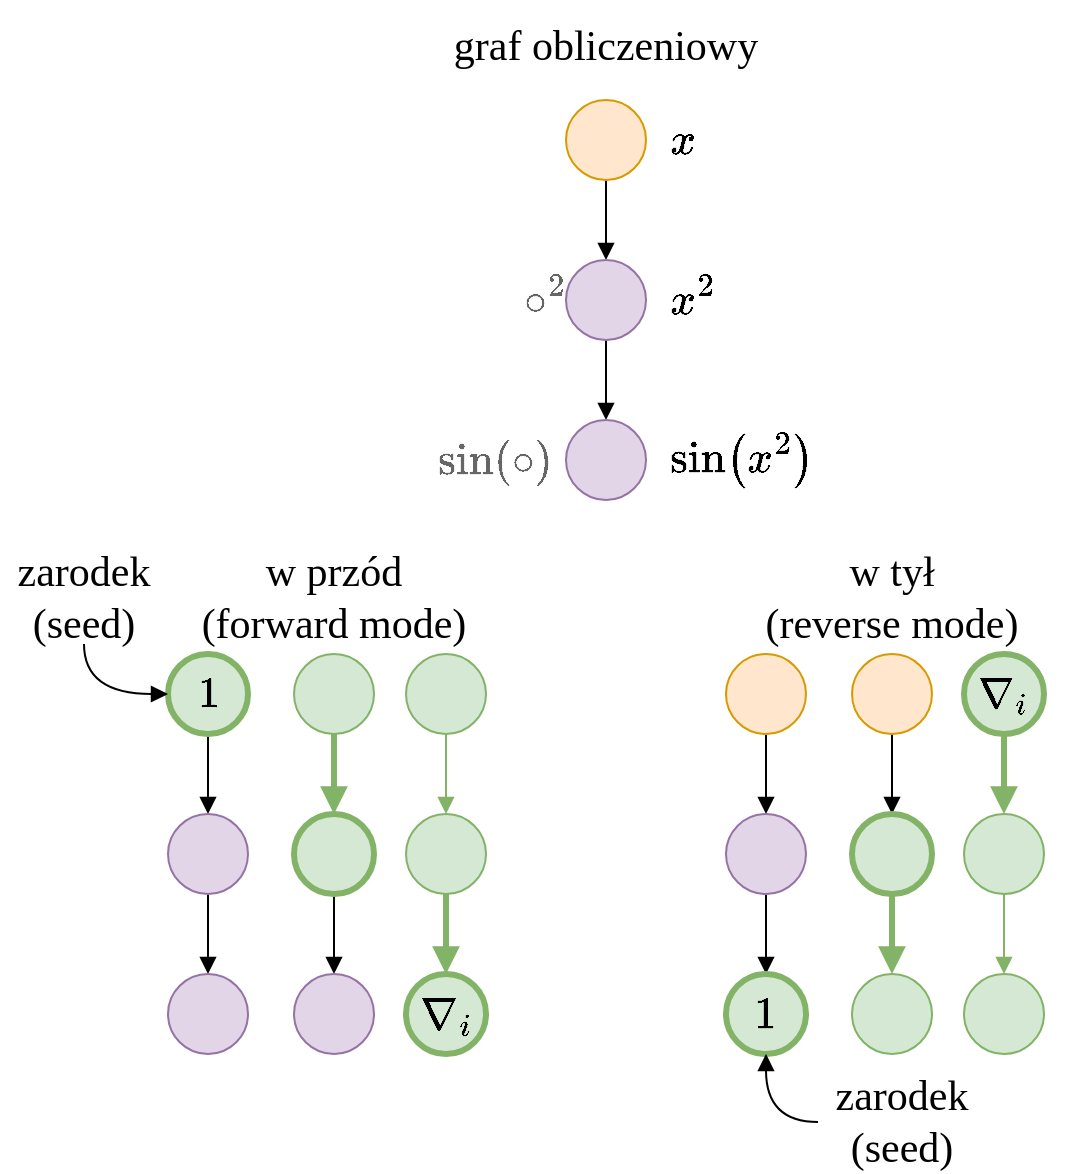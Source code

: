 <mxfile version="16.5.1" type="device" pages="5"><diagram id="rdfcSt1-ncYslXWKnB8K" name="sin sq"><mxGraphModel dx="786" dy="597" grid="0" gridSize="10" guides="1" tooltips="1" connect="1" arrows="1" fold="1" page="1" pageScale="1" pageWidth="827" pageHeight="1169" math="1" shadow="0" extFonts="Nunito^https://fonts.googleapis.com/css?family=Nunito|Lato^https://fonts.googleapis.com/css?family=Lato|Baloo^https://fonts.googleapis.com/css?family=Baloo"><root><mxCell id="syP-fFgB7O3H3wjxleeI-0"/><mxCell id="syP-fFgB7O3H3wjxleeI-1" parent="syP-fFgB7O3H3wjxleeI-0"/><mxCell id="syP-fFgB7O3H3wjxleeI-2" style="edgeStyle=orthogonalEdgeStyle;curved=1;orthogonalLoop=1;jettySize=auto;html=1;entryX=0.5;entryY=0;entryDx=0;entryDy=0;endArrow=block;endFill=1;strokeWidth=1;fontFamily=Nunito;fontSize=22;" parent="syP-fFgB7O3H3wjxleeI-1" source="syP-fFgB7O3H3wjxleeI-4" target="syP-fFgB7O3H3wjxleeI-8" edge="1"><mxGeometry relative="1" as="geometry"/></mxCell><mxCell id="syP-fFgB7O3H3wjxleeI-3" value="`\circ^2`" style="text;html=1;align=right;verticalAlign=middle;resizable=0;points=[];labelBackgroundColor=none;fontSize=22;fontFamily=Nunito;spacingLeft=0;spacingRight=20;fontColor=#666666;" parent="syP-fFgB7O3H3wjxleeI-2" vertex="1" connectable="0"><mxGeometry x="-0.3" y="2" relative="1" as="geometry"><mxPoint x="-2" y="46" as="offset"/></mxGeometry></mxCell><mxCell id="syP-fFgB7O3H3wjxleeI-4" value="`x`" style="ellipse;whiteSpace=wrap;html=1;aspect=fixed;fillColor=#ffe6cc;strokeColor=#d79b00;fontFamily=Nunito;fontSize=22;spacingLeft=50;align=left;" parent="syP-fFgB7O3H3wjxleeI-1" vertex="1"><mxGeometry x="337" y="55" width="40" height="40" as="geometry"/></mxCell><mxCell id="syP-fFgB7O3H3wjxleeI-5" style="edgeStyle=orthogonalEdgeStyle;curved=1;orthogonalLoop=1;jettySize=auto;html=1;exitX=0.5;exitY=1;exitDx=0;exitDy=0;entryX=0.5;entryY=0;entryDx=0;entryDy=0;endArrow=block;endFill=1;strokeWidth=1;fontFamily=Nunito;fontSize=22;" parent="syP-fFgB7O3H3wjxleeI-1" source="syP-fFgB7O3H3wjxleeI-8" target="syP-fFgB7O3H3wjxleeI-9" edge="1"><mxGeometry relative="1" as="geometry"/></mxCell><mxCell id="syP-fFgB7O3H3wjxleeI-6" value="&lt;span style=&quot;color: rgba(0 , 0 , 0 , 0) ; font-family: monospace ; font-size: 0px ; background-color: rgb(248 , 249 , 250)&quot;&gt;%3CmxGraphModel%3E%3Croot%3E%3CmxCell%20id%3D%220%22%2F%3E%3CmxCell%20id%3D%221%22%20parent%3D%220%22%2F%3E%3CmxCell%20id%3D%222%22%20value%3D%22%60%5Ccirc%5E2%60%22%20style%3D%22text%3Bhtml%3D1%3Balign%3Dright%3BverticalAlign%3Dmiddle%3Bresizable%3D0%3Bpoints%3D%5B%5D%3BlabelBackgroundColor%3Dnone%3BfontSize%3D22%3BfontFamily%3DNunito%3BspacingLeft%3D0%3BspacingRight%3D20%3B%22%20vertex%3D%221%22%20connectable%3D%220%22%20parent%3D%221%22%3E%3CmxGeometry%20x%3D%22222%22%20y%3D%22214%22%20as%3D%22geometry%22%3E%3CmxPoint%20as%3D%22offset%22%2F%3E%3C%2FmxGeometry%3E%3C%2FmxCell%3E%3C%2Froot%3E%3C%2FmxGraphModel%&lt;br&gt;&lt;/span&gt;" style="text;html=1;align=center;verticalAlign=middle;resizable=0;points=[];labelBackgroundColor=#ffffff;fontSize=22;fontFamily=Nunito;" parent="syP-fFgB7O3H3wjxleeI-5" vertex="1" connectable="0"><mxGeometry x="0.1" y="2" relative="1" as="geometry"><mxPoint as="offset"/></mxGeometry></mxCell><mxCell id="syP-fFgB7O3H3wjxleeI-7" value="`\sin(\circ)`" style="text;html=1;align=right;verticalAlign=middle;resizable=0;points=[];labelBackgroundColor=#ffffff;fontSize=22;fontFamily=Nunito;spacingRight=30;fontColor=#666666;" parent="syP-fFgB7O3H3wjxleeI-5" vertex="1" connectable="0"><mxGeometry x="0.05" y="3" relative="1" as="geometry"><mxPoint y="39" as="offset"/></mxGeometry></mxCell><mxCell id="syP-fFgB7O3H3wjxleeI-8" value="`x^2`" style="ellipse;whiteSpace=wrap;html=1;aspect=fixed;fillColor=#e1d5e7;strokeColor=#9673a6;fontFamily=Nunito;fontSize=22;spacingLeft=50;align=left;" parent="syP-fFgB7O3H3wjxleeI-1" vertex="1"><mxGeometry x="337" y="135" width="40" height="40" as="geometry"/></mxCell><mxCell id="syP-fFgB7O3H3wjxleeI-9" value="`\sin(x^2)`" style="ellipse;whiteSpace=wrap;html=1;aspect=fixed;fillColor=#e1d5e7;strokeColor=#9673a6;fontFamily=Nunito;fontSize=22;spacingLeft=50;align=left;" parent="syP-fFgB7O3H3wjxleeI-1" vertex="1"><mxGeometry x="337" y="215" width="40" height="40" as="geometry"/></mxCell><mxCell id="syP-fFgB7O3H3wjxleeI-19" style="edgeStyle=orthogonalEdgeStyle;curved=1;orthogonalLoop=1;jettySize=auto;html=1;exitX=0.5;exitY=1;exitDx=0;exitDy=0;entryX=0.5;entryY=0;entryDx=0;entryDy=0;endArrow=block;endFill=1;strokeWidth=1;fontFamily=Nunito;fontSize=22;fontColor=#3399FF;" parent="syP-fFgB7O3H3wjxleeI-1" source="syP-fFgB7O3H3wjxleeI-16" target="syP-fFgB7O3H3wjxleeI-17" edge="1"><mxGeometry relative="1" as="geometry"/></mxCell><mxCell id="syP-fFgB7O3H3wjxleeI-16" value="`1`" style="ellipse;whiteSpace=wrap;html=1;aspect=fixed;fillColor=#d5e8d4;strokeColor=#82b366;fontFamily=Nunito;fontSize=21;spacingLeft=0;align=center;strokeWidth=3;" parent="syP-fFgB7O3H3wjxleeI-1" vertex="1"><mxGeometry x="138" y="332" width="40" height="40" as="geometry"/></mxCell><mxCell id="syP-fFgB7O3H3wjxleeI-20" style="edgeStyle=orthogonalEdgeStyle;curved=1;orthogonalLoop=1;jettySize=auto;html=1;exitX=0.5;exitY=1;exitDx=0;exitDy=0;entryX=0.5;entryY=0;entryDx=0;entryDy=0;endArrow=block;endFill=1;strokeWidth=1;fontFamily=Nunito;fontSize=22;fontColor=#3399FF;" parent="syP-fFgB7O3H3wjxleeI-1" source="syP-fFgB7O3H3wjxleeI-17" target="syP-fFgB7O3H3wjxleeI-18" edge="1"><mxGeometry relative="1" as="geometry"/></mxCell><mxCell id="syP-fFgB7O3H3wjxleeI-17" value="" style="ellipse;whiteSpace=wrap;html=1;aspect=fixed;fillColor=#e1d5e7;strokeColor=#9673a6;fontFamily=Nunito;fontSize=22;spacingLeft=50;align=left;" parent="syP-fFgB7O3H3wjxleeI-1" vertex="1"><mxGeometry x="138" y="412" width="40" height="40" as="geometry"/></mxCell><mxCell id="syP-fFgB7O3H3wjxleeI-18" value="" style="ellipse;whiteSpace=wrap;html=1;aspect=fixed;fillColor=#e1d5e7;strokeColor=#9673a6;fontFamily=Nunito;fontSize=22;spacingLeft=50;align=left;" parent="syP-fFgB7O3H3wjxleeI-1" vertex="1"><mxGeometry x="138" y="492" width="40" height="40" as="geometry"/></mxCell><mxCell id="syP-fFgB7O3H3wjxleeI-21" style="edgeStyle=orthogonalEdgeStyle;curved=1;orthogonalLoop=1;jettySize=auto;html=1;exitX=0.5;exitY=1;exitDx=0;exitDy=0;entryX=0.5;entryY=0;entryDx=0;entryDy=0;endArrow=block;endFill=1;strokeWidth=3;fontFamily=Nunito;fontSize=22;fontColor=#3399FF;fillColor=#d5e8d4;strokeColor=#82b366;" parent="syP-fFgB7O3H3wjxleeI-1" source="syP-fFgB7O3H3wjxleeI-22" target="syP-fFgB7O3H3wjxleeI-24" edge="1"><mxGeometry relative="1" as="geometry"/></mxCell><mxCell id="syP-fFgB7O3H3wjxleeI-22" value="" style="ellipse;whiteSpace=wrap;html=1;aspect=fixed;fillColor=#d5e8d4;strokeColor=#82b366;fontFamily=Nunito;fontSize=22;spacingLeft=50;align=left;" parent="syP-fFgB7O3H3wjxleeI-1" vertex="1"><mxGeometry x="201" y="332" width="40" height="40" as="geometry"/></mxCell><mxCell id="syP-fFgB7O3H3wjxleeI-23" style="edgeStyle=orthogonalEdgeStyle;curved=1;orthogonalLoop=1;jettySize=auto;html=1;exitX=0.5;exitY=1;exitDx=0;exitDy=0;entryX=0.5;entryY=0;entryDx=0;entryDy=0;endArrow=block;endFill=1;strokeWidth=1;fontFamily=Nunito;fontSize=22;fontColor=#3399FF;" parent="syP-fFgB7O3H3wjxleeI-1" source="syP-fFgB7O3H3wjxleeI-24" target="syP-fFgB7O3H3wjxleeI-25" edge="1"><mxGeometry relative="1" as="geometry"/></mxCell><mxCell id="syP-fFgB7O3H3wjxleeI-24" value="" style="ellipse;whiteSpace=wrap;html=1;aspect=fixed;fillColor=#d5e8d4;strokeColor=#82b366;fontFamily=Nunito;fontSize=22;spacingLeft=50;align=left;strokeWidth=3;" parent="syP-fFgB7O3H3wjxleeI-1" vertex="1"><mxGeometry x="201" y="412" width="40" height="40" as="geometry"/></mxCell><mxCell id="syP-fFgB7O3H3wjxleeI-25" value="" style="ellipse;whiteSpace=wrap;html=1;aspect=fixed;fillColor=#e1d5e7;strokeColor=#9673a6;fontFamily=Nunito;fontSize=22;spacingLeft=50;align=left;" parent="syP-fFgB7O3H3wjxleeI-1" vertex="1"><mxGeometry x="201" y="492" width="40" height="40" as="geometry"/></mxCell><mxCell id="syP-fFgB7O3H3wjxleeI-26" style="edgeStyle=orthogonalEdgeStyle;curved=1;orthogonalLoop=1;jettySize=auto;html=1;exitX=0.5;exitY=1;exitDx=0;exitDy=0;entryX=0.5;entryY=0;entryDx=0;entryDy=0;endArrow=block;endFill=1;strokeWidth=1;fontFamily=Nunito;fontSize=22;fontColor=#3399FF;fillColor=#d5e8d4;strokeColor=#82b366;" parent="syP-fFgB7O3H3wjxleeI-1" source="syP-fFgB7O3H3wjxleeI-27" target="syP-fFgB7O3H3wjxleeI-29" edge="1"><mxGeometry relative="1" as="geometry"/></mxCell><mxCell id="syP-fFgB7O3H3wjxleeI-27" value="" style="ellipse;whiteSpace=wrap;html=1;aspect=fixed;fillColor=#d5e8d4;strokeColor=#82b366;fontFamily=Nunito;fontSize=22;spacingLeft=50;align=left;" parent="syP-fFgB7O3H3wjxleeI-1" vertex="1"><mxGeometry x="257" y="332" width="40" height="40" as="geometry"/></mxCell><mxCell id="syP-fFgB7O3H3wjxleeI-28" style="edgeStyle=orthogonalEdgeStyle;curved=1;orthogonalLoop=1;jettySize=auto;html=1;exitX=0.5;exitY=1;exitDx=0;exitDy=0;entryX=0.5;entryY=0;entryDx=0;entryDy=0;endArrow=block;endFill=1;strokeWidth=3;fontFamily=Nunito;fontSize=22;fontColor=#3399FF;fillColor=#d5e8d4;strokeColor=#82b366;" parent="syP-fFgB7O3H3wjxleeI-1" source="syP-fFgB7O3H3wjxleeI-29" target="syP-fFgB7O3H3wjxleeI-30" edge="1"><mxGeometry relative="1" as="geometry"/></mxCell><mxCell id="syP-fFgB7O3H3wjxleeI-29" value="" style="ellipse;whiteSpace=wrap;html=1;aspect=fixed;fillColor=#d5e8d4;strokeColor=#82b366;fontFamily=Nunito;fontSize=22;spacingLeft=50;align=left;" parent="syP-fFgB7O3H3wjxleeI-1" vertex="1"><mxGeometry x="257" y="412" width="40" height="40" as="geometry"/></mxCell><mxCell id="syP-fFgB7O3H3wjxleeI-30" value="`\nabla_i`" style="ellipse;whiteSpace=wrap;html=1;aspect=fixed;fillColor=#d5e8d4;strokeColor=#82b366;fontFamily=Nunito;fontSize=22;spacingLeft=0;align=center;strokeWidth=3;" parent="syP-fFgB7O3H3wjxleeI-1" vertex="1"><mxGeometry x="257" y="492" width="40" height="40" as="geometry"/></mxCell><mxCell id="4HwJCBV4aODGhA8m5_HQ-0" style="edgeStyle=orthogonalEdgeStyle;curved=1;orthogonalLoop=1;jettySize=auto;html=1;exitX=0.5;exitY=1;exitDx=0;exitDy=0;entryX=0.5;entryY=0;entryDx=0;entryDy=0;endArrow=block;endFill=1;strokeWidth=1;fontFamily=Nunito;fontSize=22;fontColor=#3399FF;" parent="syP-fFgB7O3H3wjxleeI-1" source="4HwJCBV4aODGhA8m5_HQ-1" target="4HwJCBV4aODGhA8m5_HQ-3" edge="1"><mxGeometry relative="1" as="geometry"/></mxCell><mxCell id="4HwJCBV4aODGhA8m5_HQ-1" value="" style="ellipse;whiteSpace=wrap;html=1;aspect=fixed;fillColor=#ffe6cc;strokeColor=#d79b00;fontFamily=Nunito;fontSize=21;spacingLeft=0;align=center;" parent="syP-fFgB7O3H3wjxleeI-1" vertex="1"><mxGeometry x="417" y="332" width="40" height="40" as="geometry"/></mxCell><mxCell id="4HwJCBV4aODGhA8m5_HQ-2" style="edgeStyle=orthogonalEdgeStyle;curved=1;orthogonalLoop=1;jettySize=auto;html=1;exitX=0.5;exitY=1;exitDx=0;exitDy=0;entryX=0.5;entryY=0;entryDx=0;entryDy=0;endArrow=block;endFill=1;strokeWidth=1;fontFamily=Nunito;fontSize=22;fontColor=#3399FF;" parent="syP-fFgB7O3H3wjxleeI-1" source="4HwJCBV4aODGhA8m5_HQ-3" edge="1"><mxGeometry relative="1" as="geometry"><mxPoint x="437" y="492" as="targetPoint"/></mxGeometry></mxCell><mxCell id="4HwJCBV4aODGhA8m5_HQ-3" value="" style="ellipse;whiteSpace=wrap;html=1;aspect=fixed;fillColor=#e1d5e7;strokeColor=#9673a6;fontFamily=Nunito;fontSize=22;spacingLeft=50;align=left;" parent="syP-fFgB7O3H3wjxleeI-1" vertex="1"><mxGeometry x="417" y="412" width="40" height="40" as="geometry"/></mxCell><mxCell id="4HwJCBV4aODGhA8m5_HQ-5" style="edgeStyle=orthogonalEdgeStyle;curved=1;orthogonalLoop=1;jettySize=auto;html=1;exitX=0.5;exitY=1;exitDx=0;exitDy=0;entryX=0.5;entryY=0;entryDx=0;entryDy=0;endArrow=block;endFill=1;strokeWidth=1;fontFamily=Nunito;fontSize=22;fontColor=#3399FF;" parent="syP-fFgB7O3H3wjxleeI-1" source="4HwJCBV4aODGhA8m5_HQ-6" target="4HwJCBV4aODGhA8m5_HQ-8" edge="1"><mxGeometry relative="1" as="geometry"/></mxCell><mxCell id="4HwJCBV4aODGhA8m5_HQ-6" value="" style="ellipse;whiteSpace=wrap;html=1;aspect=fixed;fillColor=#ffe6cc;strokeColor=#d79b00;fontFamily=Nunito;fontSize=22;spacingLeft=50;align=left;" parent="syP-fFgB7O3H3wjxleeI-1" vertex="1"><mxGeometry x="480" y="332" width="40" height="40" as="geometry"/></mxCell><mxCell id="4HwJCBV4aODGhA8m5_HQ-7" style="edgeStyle=orthogonalEdgeStyle;curved=1;orthogonalLoop=1;jettySize=auto;html=1;exitX=0.5;exitY=1;exitDx=0;exitDy=0;entryX=0.5;entryY=0;entryDx=0;entryDy=0;endArrow=block;endFill=1;strokeWidth=3;fontFamily=Nunito;fontSize=22;fontColor=#3399FF;fillColor=#d5e8d4;strokeColor=#82b366;" parent="syP-fFgB7O3H3wjxleeI-1" source="4HwJCBV4aODGhA8m5_HQ-8" target="4HwJCBV4aODGhA8m5_HQ-9" edge="1"><mxGeometry relative="1" as="geometry"/></mxCell><mxCell id="4HwJCBV4aODGhA8m5_HQ-8" value="" style="ellipse;whiteSpace=wrap;html=1;aspect=fixed;fillColor=#d5e8d4;strokeColor=#82b366;fontFamily=Nunito;fontSize=22;spacingLeft=50;align=left;strokeWidth=3;" parent="syP-fFgB7O3H3wjxleeI-1" vertex="1"><mxGeometry x="480" y="412" width="40" height="40" as="geometry"/></mxCell><mxCell id="4HwJCBV4aODGhA8m5_HQ-9" value="" style="ellipse;whiteSpace=wrap;html=1;aspect=fixed;fillColor=#d5e8d4;strokeColor=#82b366;fontFamily=Nunito;fontSize=22;spacingLeft=50;align=left;" parent="syP-fFgB7O3H3wjxleeI-1" vertex="1"><mxGeometry x="480" y="492" width="40" height="40" as="geometry"/></mxCell><mxCell id="4HwJCBV4aODGhA8m5_HQ-10" style="edgeStyle=orthogonalEdgeStyle;curved=1;orthogonalLoop=1;jettySize=auto;html=1;exitX=0.5;exitY=1;exitDx=0;exitDy=0;entryX=0.5;entryY=0;entryDx=0;entryDy=0;endArrow=block;endFill=1;strokeWidth=3;fontFamily=Nunito;fontSize=22;fontColor=#3399FF;fillColor=#d5e8d4;strokeColor=#82b366;" parent="syP-fFgB7O3H3wjxleeI-1" source="4HwJCBV4aODGhA8m5_HQ-15" target="4HwJCBV4aODGhA8m5_HQ-13" edge="1"><mxGeometry relative="1" as="geometry"><mxPoint x="556" y="372" as="sourcePoint"/></mxGeometry></mxCell><mxCell id="4HwJCBV4aODGhA8m5_HQ-12" style="edgeStyle=orthogonalEdgeStyle;curved=1;orthogonalLoop=1;jettySize=auto;html=1;exitX=0.5;exitY=1;exitDx=0;exitDy=0;entryX=0.5;entryY=0;entryDx=0;entryDy=0;endArrow=block;endFill=1;strokeWidth=1;fontFamily=Nunito;fontSize=22;fontColor=#3399FF;fillColor=#d5e8d4;strokeColor=#82b366;" parent="syP-fFgB7O3H3wjxleeI-1" source="4HwJCBV4aODGhA8m5_HQ-13" target="4HwJCBV4aODGhA8m5_HQ-14" edge="1"><mxGeometry relative="1" as="geometry"/></mxCell><mxCell id="4HwJCBV4aODGhA8m5_HQ-13" value="" style="ellipse;whiteSpace=wrap;html=1;aspect=fixed;fillColor=#d5e8d4;strokeColor=#82b366;fontFamily=Nunito;fontSize=22;spacingLeft=50;align=left;" parent="syP-fFgB7O3H3wjxleeI-1" vertex="1"><mxGeometry x="536" y="412" width="40" height="40" as="geometry"/></mxCell><mxCell id="4HwJCBV4aODGhA8m5_HQ-14" value="" style="ellipse;whiteSpace=wrap;html=1;aspect=fixed;fillColor=#d5e8d4;strokeColor=#82b366;fontFamily=Nunito;fontSize=22;spacingLeft=0;align=center;" parent="syP-fFgB7O3H3wjxleeI-1" vertex="1"><mxGeometry x="536" y="492" width="40" height="40" as="geometry"/></mxCell><mxCell id="4HwJCBV4aODGhA8m5_HQ-15" value="`\nabla_i`" style="ellipse;whiteSpace=wrap;html=1;aspect=fixed;fillColor=#d5e8d4;strokeColor=#82b366;fontFamily=Nunito;fontSize=21;spacingLeft=0;align=center;strokeWidth=3;" parent="syP-fFgB7O3H3wjxleeI-1" vertex="1"><mxGeometry x="536" y="332" width="40" height="40" as="geometry"/></mxCell><mxCell id="4HwJCBV4aODGhA8m5_HQ-16" value="`1`" style="ellipse;whiteSpace=wrap;html=1;aspect=fixed;fillColor=#d5e8d4;strokeColor=#82b366;fontFamily=Nunito;fontSize=22;spacingLeft=0;align=center;strokeWidth=3;" parent="syP-fFgB7O3H3wjxleeI-1" vertex="1"><mxGeometry x="417" y="492" width="40" height="40" as="geometry"/></mxCell><mxCell id="PzdAD2iogenjNGgHai8k-0" style="edgeStyle=orthogonalEdgeStyle;curved=1;orthogonalLoop=1;jettySize=auto;html=1;exitX=0.5;exitY=1;exitDx=0;exitDy=0;entryX=0;entryY=0.5;entryDx=0;entryDy=0;endArrow=block;endFill=1;strokeWidth=1;fontFamily=Nunito;fontSize=21;fontColor=#3399FF;" parent="syP-fFgB7O3H3wjxleeI-1" source="6dK9Q_czCJVgMhrPXaMj-0" target="syP-fFgB7O3H3wjxleeI-16" edge="1"><mxGeometry relative="1" as="geometry"/></mxCell><mxCell id="6dK9Q_czCJVgMhrPXaMj-0" value="&lt;font&gt;zarodek (seed)&lt;/font&gt;" style="text;html=1;align=center;verticalAlign=middle;whiteSpace=wrap;rounded=0;labelBackgroundColor=none;fontFamily=Nunito;fontSize=21;" parent="syP-fFgB7O3H3wjxleeI-1" vertex="1"><mxGeometry x="54" y="281" width="84" height="46" as="geometry"/></mxCell><mxCell id="PzdAD2iogenjNGgHai8k-2" style="edgeStyle=orthogonalEdgeStyle;curved=1;orthogonalLoop=1;jettySize=auto;html=1;exitX=0;exitY=0.5;exitDx=0;exitDy=0;entryX=0.5;entryY=1;entryDx=0;entryDy=0;endArrow=block;endFill=1;strokeWidth=1;fontFamily=Nunito;fontSize=21;fontColor=#3399FF;" parent="syP-fFgB7O3H3wjxleeI-1" source="PzdAD2iogenjNGgHai8k-1" target="4HwJCBV4aODGhA8m5_HQ-16" edge="1"><mxGeometry relative="1" as="geometry"/></mxCell><mxCell id="PzdAD2iogenjNGgHai8k-1" value="&lt;font&gt;zarodek (seed)&lt;/font&gt;" style="text;html=1;align=center;verticalAlign=middle;whiteSpace=wrap;rounded=0;labelBackgroundColor=none;fontFamily=Nunito;fontSize=21;" parent="syP-fFgB7O3H3wjxleeI-1" vertex="1"><mxGeometry x="463" y="543" width="84" height="46" as="geometry"/></mxCell><mxCell id="PzdAD2iogenjNGgHai8k-4" value="&lt;font&gt;w przód&lt;br&gt;(forward mode)&lt;br&gt;&lt;/font&gt;" style="text;html=1;align=center;verticalAlign=middle;whiteSpace=wrap;rounded=0;labelBackgroundColor=none;fontFamily=Nunito;fontSize=21;" parent="syP-fFgB7O3H3wjxleeI-1" vertex="1"><mxGeometry x="142" y="281" width="158" height="46" as="geometry"/></mxCell><mxCell id="PzdAD2iogenjNGgHai8k-5" value="&lt;font&gt;w tył&lt;br&gt;(reverse mode)&lt;br&gt;&lt;/font&gt;" style="text;html=1;align=center;verticalAlign=middle;whiteSpace=wrap;rounded=0;labelBackgroundColor=none;fontFamily=Nunito;fontSize=21;" parent="syP-fFgB7O3H3wjxleeI-1" vertex="1"><mxGeometry x="421" y="281" width="158" height="46" as="geometry"/></mxCell><mxCell id="PzdAD2iogenjNGgHai8k-6" value="&lt;font&gt;graf obliczeniowy&lt;br&gt;&lt;/font&gt;" style="text;html=1;align=center;verticalAlign=middle;whiteSpace=wrap;rounded=0;labelBackgroundColor=none;fontFamily=Nunito;fontSize=21;" parent="syP-fFgB7O3H3wjxleeI-1" vertex="1"><mxGeometry x="278" y="5" width="158" height="46" as="geometry"/></mxCell></root></mxGraphModel></diagram><diagram id="jusRKET_hYHXvsrR7WHr" name="rosenbrock"><mxGraphModel dx="786" dy="597" grid="0" gridSize="10" guides="1" tooltips="1" connect="1" arrows="1" fold="1" page="1" pageScale="1" pageWidth="827" pageHeight="1169" math="1" shadow="0"><root><mxCell id="z4cUscY_-mrHB9NsXLn7-0"/><mxCell id="z4cUscY_-mrHB9NsXLn7-1" parent="z4cUscY_-mrHB9NsXLn7-0"/><mxCell id="z4cUscY_-mrHB9NsXLn7-12" style="edgeStyle=orthogonalEdgeStyle;curved=1;orthogonalLoop=1;jettySize=auto;html=1;entryX=0.5;entryY=0;entryDx=0;entryDy=0;endArrow=block;endFill=1;strokeWidth=1;fontFamily=Nunito;fontSize=22;" parent="z4cUscY_-mrHB9NsXLn7-1" source="z4cUscY_-mrHB9NsXLn7-14" target="z4cUscY_-mrHB9NsXLn7-18" edge="1"><mxGeometry relative="1" as="geometry"/></mxCell><mxCell id="z4cUscY_-mrHB9NsXLn7-13" value="&lt;font color=&quot;#666666&quot;&gt;`\circ^2`&lt;/font&gt;" style="text;html=1;align=right;verticalAlign=middle;resizable=0;points=[];labelBackgroundColor=none;fontSize=22;fontFamily=Nunito;spacingLeft=0;spacingRight=20;" parent="z4cUscY_-mrHB9NsXLn7-12" vertex="1" connectable="0"><mxGeometry x="-0.3" y="2" relative="1" as="geometry"><mxPoint x="-2" y="46" as="offset"/></mxGeometry></mxCell><mxCell id="z4cUscY_-mrHB9NsXLn7-14" value="`x`" style="ellipse;whiteSpace=wrap;html=1;aspect=fixed;fillColor=#ffe6cc;strokeColor=#d79b00;fontFamily=Nunito;fontSize=22;spacingLeft=50;align=left;" parent="z4cUscY_-mrHB9NsXLn7-1" vertex="1"><mxGeometry x="319" y="30" width="40" height="40" as="geometry"/></mxCell><mxCell id="z4cUscY_-mrHB9NsXLn7-15" style="edgeStyle=orthogonalEdgeStyle;curved=1;orthogonalLoop=1;jettySize=auto;html=1;exitX=0.5;exitY=1;exitDx=0;exitDy=0;entryX=0.5;entryY=0;entryDx=0;entryDy=0;endArrow=block;endFill=1;strokeWidth=1;fontFamily=Nunito;fontSize=22;" parent="z4cUscY_-mrHB9NsXLn7-1" source="z4cUscY_-mrHB9NsXLn7-18" target="z4cUscY_-mrHB9NsXLn7-19" edge="1"><mxGeometry relative="1" as="geometry"/></mxCell><mxCell id="z4cUscY_-mrHB9NsXLn7-16" value="&lt;span style=&quot;color: rgba(0 , 0 , 0 , 0) ; font-family: monospace ; font-size: 0px ; background-color: rgb(248 , 249 , 250)&quot;&gt;%3CmxGraphModel%3E%3Croot%3E%3CmxCell%20id%3D%220%22%2F%3E%3CmxCell%20id%3D%221%22%20parent%3D%220%22%2F%3E%3CmxCell%20id%3D%222%22%20value%3D%22%60%5Ccirc%5E2%60%22%20style%3D%22text%3Bhtml%3D1%3Balign%3Dright%3BverticalAlign%3Dmiddle%3Bresizable%3D0%3Bpoints%3D%5B%5D%3BlabelBackgroundColor%3Dnone%3BfontSize%3D22%3BfontFamily%3DNunito%3BspacingLeft%3D0%3BspacingRight%3D20%3B%22%20vertex%3D%221%22%20connectable%3D%220%22%20parent%3D%221%22%3E%3CmxGeometry%20x%3D%22222%22%20y%3D%22214%22%20as%3D%22geometry%22%3E%3CmxPoint%20as%3D%22offset%22%2F%3E%3C%2FmxGeometry%3E%3C%2FmxCell%3E%3C%2Froot%3E%3C%2FmxGraphModel%&lt;br&gt;&lt;/span&gt;" style="text;html=1;align=center;verticalAlign=middle;resizable=0;points=[];labelBackgroundColor=#ffffff;fontSize=22;fontFamily=Nunito;" parent="z4cUscY_-mrHB9NsXLn7-15" vertex="1" connectable="0"><mxGeometry x="0.1" y="2" relative="1" as="geometry"><mxPoint as="offset"/></mxGeometry></mxCell><mxCell id="z4cUscY_-mrHB9NsXLn7-17" value="&lt;font color=&quot;#666666&quot;&gt;`\circ - \circ`&lt;/font&gt;" style="text;html=1;align=right;verticalAlign=middle;resizable=0;points=[];labelBackgroundColor=#ffffff;fontSize=22;fontFamily=Nunito;spacingRight=30;" parent="z4cUscY_-mrHB9NsXLn7-15" vertex="1" connectable="0"><mxGeometry x="0.05" y="3" relative="1" as="geometry"><mxPoint x="-13" y="37" as="offset"/></mxGeometry></mxCell><mxCell id="s3GckbXoV4ccoGTGyYBX-14" style="edgeStyle=orthogonalEdgeStyle;curved=1;orthogonalLoop=1;jettySize=auto;html=1;exitX=1;exitY=1;exitDx=0;exitDy=0;entryX=0;entryY=0.5;entryDx=0;entryDy=0;endArrow=block;endFill=1;strokeWidth=1;fontFamily=Nunito;fontSize=22;fontColor=#666666;" parent="z4cUscY_-mrHB9NsXLn7-1" source="z4cUscY_-mrHB9NsXLn7-18" target="s3GckbXoV4ccoGTGyYBX-9" edge="1"><mxGeometry relative="1" as="geometry"><Array as="points"><mxPoint x="353" y="170"/></Array></mxGeometry></mxCell><mxCell id="s3GckbXoV4ccoGTGyYBX-15" value="&lt;span style=&quot;color: rgba(0 , 0 , 0 , 0) ; font-family: monospace ; font-size: 0px ; background-color: rgb(248 , 249 , 250)&quot;&gt;%3CmxGraphModel%3E%3Croot%3E%3CmxCell%20id%3D%220%22%2F%3E%3CmxCell%20id%3D%221%22%20parent%3D%220%22%2F%3E%3CmxCell%20id%3D%222%22%20value%3D%22%26lt%3Bfont%20color%3D%26quot%3B%23666666%26quot%3B%26gt%3B%60%5Ccirc%20-%20%5Ccirc%60%26lt%3B%2Ffont%26gt%3B%22%20style%3D%22text%3Bhtml%3D1%3Balign%3Dright%3BverticalAlign%3Dmiddle%3Bresizable%3D0%3Bpoints%3D%5B%5D%3BlabelBackgroundColor%3D%23ffffff%3BfontSize%3D22%3BfontFamily%3DNunito%3BspacingRight%3D30%3B%22%20vertex%3D%221%22%20connectable%3D%220%22%20parent%3D%221%22%3E%3CmxGeometry%20x%3D%22500%22%20y%3D%22338%22%20as%3D%22geometry%22%3E%3CmxPoint%20x%3D%22-3%22%20y%3D%2237%22%20as%3D%22offset%22%2F%3E%3C%2FmxGeometry%3E%3C%2FmxCell%3E%3C%2Froot%3E%3C%2FmxGraphModel%3z&lt;/span&gt;" style="text;html=1;align=center;verticalAlign=middle;resizable=0;points=[];labelBackgroundColor=#ffffff;fontSize=22;fontFamily=Nunito;fontColor=#666666;" parent="s3GckbXoV4ccoGTGyYBX-14" vertex="1" connectable="0"><mxGeometry x="0.426" y="-2" relative="1" as="geometry"><mxPoint as="offset"/></mxGeometry></mxCell><mxCell id="s3GckbXoV4ccoGTGyYBX-16" value="`\circ - \circ`" style="text;html=1;align=center;verticalAlign=middle;resizable=0;points=[];labelBackgroundColor=#ffffff;fontSize=22;fontFamily=Nunito;fontColor=#666666;" parent="s3GckbXoV4ccoGTGyYBX-14" vertex="1" connectable="0"><mxGeometry x="0.218" y="-2" relative="1" as="geometry"><mxPoint x="16.76" y="-4" as="offset"/></mxGeometry></mxCell><mxCell id="z4cUscY_-mrHB9NsXLn7-18" value="`x^2`" style="ellipse;whiteSpace=wrap;html=1;aspect=fixed;fillColor=#e1d5e7;strokeColor=#9673a6;fontFamily=Nunito;fontSize=22;spacingLeft=50;align=left;" parent="z4cUscY_-mrHB9NsXLn7-1" vertex="1"><mxGeometry x="319" y="110" width="40" height="40" as="geometry"/></mxCell><mxCell id="s3GckbXoV4ccoGTGyYBX-28" style="edgeStyle=orthogonalEdgeStyle;curved=1;orthogonalLoop=1;jettySize=auto;html=1;exitX=0.5;exitY=1;exitDx=0;exitDy=0;entryX=0.5;entryY=0;entryDx=0;entryDy=0;endArrow=block;endFill=1;strokeWidth=1;fontFamily=Nunito;fontSize=22;fontColor=#666666;" parent="z4cUscY_-mrHB9NsXLn7-1" source="z4cUscY_-mrHB9NsXLn7-19" target="s3GckbXoV4ccoGTGyYBX-27" edge="1"><mxGeometry relative="1" as="geometry"/></mxCell><mxCell id="s3GckbXoV4ccoGTGyYBX-32" value="`\circ + \circ`" style="text;html=1;align=center;verticalAlign=middle;resizable=0;points=[];labelBackgroundColor=#ffffff;fontSize=22;fontFamily=Nunito;fontColor=#666666;" parent="s3GckbXoV4ccoGTGyYBX-28" vertex="1" connectable="0"><mxGeometry x="0.61" relative="1" as="geometry"><mxPoint x="-70" y="60" as="offset"/></mxGeometry></mxCell><mxCell id="z4cUscY_-mrHB9NsXLn7-19" value="`1 - x^2`" style="ellipse;whiteSpace=wrap;html=1;aspect=fixed;fillColor=#e1d5e7;strokeColor=#9673a6;fontFamily=Nunito;fontSize=22;spacingLeft=50;align=left;" parent="z4cUscY_-mrHB9NsXLn7-1" vertex="1"><mxGeometry x="319" y="190" width="40" height="40" as="geometry"/></mxCell><mxCell id="s3GckbXoV4ccoGTGyYBX-10" style="edgeStyle=orthogonalEdgeStyle;curved=1;orthogonalLoop=1;jettySize=auto;html=1;exitX=0.5;exitY=1;exitDx=0;exitDy=0;entryX=0.5;entryY=0;entryDx=0;entryDy=0;endArrow=block;endFill=1;strokeWidth=1;fontFamily=Nunito;fontSize=22;fontColor=#666666;" parent="z4cUscY_-mrHB9NsXLn7-1" source="z4cUscY_-mrHB9NsXLn7-20" target="s3GckbXoV4ccoGTGyYBX-9" edge="1"><mxGeometry relative="1" as="geometry"/></mxCell><mxCell id="z4cUscY_-mrHB9NsXLn7-20" value="`y`" style="ellipse;whiteSpace=wrap;html=1;aspect=fixed;fillColor=#ffe6cc;strokeColor=#d79b00;fontFamily=Nunito;fontSize=22;spacingLeft=50;align=left;" parent="z4cUscY_-mrHB9NsXLn7-1" vertex="1"><mxGeometry x="549" y="30" width="40" height="40" as="geometry"/></mxCell><mxCell id="s3GckbXoV4ccoGTGyYBX-4" style="edgeStyle=orthogonalEdgeStyle;curved=1;orthogonalLoop=1;jettySize=auto;html=1;exitX=0.5;exitY=1;exitDx=0;exitDy=0;entryX=0;entryY=0.35;entryDx=0;entryDy=0;entryPerimeter=0;endArrow=block;endFill=1;strokeWidth=1;fontFamily=Nunito;fontSize=22;fontColor=#666666;" parent="z4cUscY_-mrHB9NsXLn7-1" source="z4cUscY_-mrHB9NsXLn7-29" target="z4cUscY_-mrHB9NsXLn7-19" edge="1"><mxGeometry relative="1" as="geometry"><Array as="points"><mxPoint x="259" y="204"/></Array></mxGeometry></mxCell><mxCell id="z4cUscY_-mrHB9NsXLn7-29" value="`1`" style="ellipse;whiteSpace=wrap;html=1;aspect=fixed;fillColor=#f5f5f5;strokeColor=#666666;fontFamily=Nunito;fontSize=18;spacingLeft=0;align=center;fontColor=#333333;" parent="z4cUscY_-mrHB9NsXLn7-1" vertex="1"><mxGeometry x="239" y="30" width="40" height="40" as="geometry"/></mxCell><mxCell id="s3GckbXoV4ccoGTGyYBX-20" style="edgeStyle=orthogonalEdgeStyle;curved=1;orthogonalLoop=1;jettySize=auto;html=1;exitX=0.5;exitY=1;exitDx=0;exitDy=0;entryX=0.5;entryY=0;entryDx=0;entryDy=0;endArrow=block;endFill=1;strokeWidth=1;fontFamily=Nunito;fontSize=22;fontColor=#666666;" parent="z4cUscY_-mrHB9NsXLn7-1" source="s3GckbXoV4ccoGTGyYBX-9" target="s3GckbXoV4ccoGTGyYBX-18" edge="1"><mxGeometry relative="1" as="geometry"/></mxCell><mxCell id="s3GckbXoV4ccoGTGyYBX-21" value="&lt;span style=&quot;text-align: right ; background-color: rgb(248 , 249 , 250)&quot;&gt;`\circ^2`&lt;/span&gt;" style="text;html=1;align=center;verticalAlign=middle;resizable=0;points=[];labelBackgroundColor=#ffffff;fontSize=22;fontFamily=Nunito;fontColor=#666666;" parent="s3GckbXoV4ccoGTGyYBX-20" vertex="1" connectable="0"><mxGeometry x="-0.1" y="-1" relative="1" as="geometry"><mxPoint x="-49" y="64" as="offset"/></mxGeometry></mxCell><mxCell id="s3GckbXoV4ccoGTGyYBX-9" value="`y - x^2`" style="ellipse;whiteSpace=wrap;html=1;aspect=fixed;fillColor=#e1d5e7;strokeColor=#9673a6;fontFamily=Nunito;fontSize=22;spacingLeft=50;align=left;" parent="z4cUscY_-mrHB9NsXLn7-1" vertex="1"><mxGeometry x="549" y="150" width="40" height="40" as="geometry"/></mxCell><mxCell id="s3GckbXoV4ccoGTGyYBX-23" style="edgeStyle=orthogonalEdgeStyle;curved=1;orthogonalLoop=1;jettySize=auto;html=1;exitX=0.5;exitY=1;exitDx=0;exitDy=0;entryX=0;entryY=0.5;entryDx=0;entryDy=0;endArrow=block;endFill=1;strokeWidth=1;fontFamily=Nunito;fontSize=22;fontColor=#666666;" parent="z4cUscY_-mrHB9NsXLn7-1" source="s3GckbXoV4ccoGTGyYBX-17" target="s3GckbXoV4ccoGTGyYBX-22" edge="1"><mxGeometry relative="1" as="geometry"/></mxCell><mxCell id="s3GckbXoV4ccoGTGyYBX-25" value="&lt;span style=&quot;color: rgba(0 , 0 , 0 , 0) ; font-family: monospace ; font-size: 0px ; background-color: rgb(248 , 249 , 250)&quot;&gt;%3CmxGraphModel%3E%3Croot%3E%3CmxCell%20id%3D%220%22%2F%3E%3CmxCell%20id%3D%221%22%20parent%3D%220%22%2F%3E%3CmxCell%20id%3D%222%22%20value%3D%22%60%5Ccirc%20-%20%5Ccirc%60%22%20style%3D%22text%3Bhtml%3D1%3Balign%3Dcenter%3BverticalAlign%3Dmiddle%3Bresizable%3D0%3Bpoints%3D%5B%5D%3BlabelBackgroundColor%3D%23ffffff%3BfontSize%3D22%3BfontFamily%3DNunito%3BfontColor%3D%23666666%3B%22%20vertex%3D%221%22%20connectable%3D%220%22%20parent%3D%221%22%3E%3CmxGeometry%20x%3D%22500.002%22%20y%3D%22298%22%20as%3D%22geometry%22%3E%3CmxPoint%20x%3D%2216.76%22%20y%3D%22-4%22%20as%3D%22offset%22%2F%3E%3C%2FmxGeometry%3E%3C%2FmxCell%3E%3C%2Froot%3E%3C%2FmxGraphModel%3&lt;/span&gt;" style="text;html=1;align=center;verticalAlign=middle;resizable=0;points=[];labelBackgroundColor=#ffffff;fontSize=22;fontFamily=Nunito;fontColor=#666666;" parent="s3GckbXoV4ccoGTGyYBX-23" vertex="1" connectable="0"><mxGeometry x="0.793" relative="1" as="geometry"><mxPoint as="offset"/></mxGeometry></mxCell><mxCell id="s3GckbXoV4ccoGTGyYBX-26" value="`\circ \cdot \circ`" style="text;html=1;align=center;verticalAlign=middle;resizable=0;points=[];labelBackgroundColor=#ffffff;fontSize=22;fontFamily=Nunito;fontColor=#666666;" parent="s3GckbXoV4ccoGTGyYBX-23" vertex="1" connectable="0"><mxGeometry x="0.4" y="6" relative="1" as="geometry"><mxPoint x="-23" y="-4" as="offset"/></mxGeometry></mxCell><mxCell id="s3GckbXoV4ccoGTGyYBX-17" value="`100`" style="ellipse;whiteSpace=wrap;html=1;aspect=fixed;fillColor=#f5f5f5;strokeColor=#666666;fontFamily=Nunito;fontSize=18;spacingLeft=0;align=center;fontColor=#333333;" parent="z4cUscY_-mrHB9NsXLn7-1" vertex="1"><mxGeometry x="399" y="270" width="40" height="40" as="geometry"/></mxCell><mxCell id="s3GckbXoV4ccoGTGyYBX-24" style="edgeStyle=orthogonalEdgeStyle;curved=1;orthogonalLoop=1;jettySize=auto;html=1;exitX=0.5;exitY=1;exitDx=0;exitDy=0;entryX=0.5;entryY=0;entryDx=0;entryDy=0;endArrow=block;endFill=1;strokeWidth=1;fontFamily=Nunito;fontSize=22;fontColor=#666666;" parent="z4cUscY_-mrHB9NsXLn7-1" source="s3GckbXoV4ccoGTGyYBX-18" target="s3GckbXoV4ccoGTGyYBX-22" edge="1"><mxGeometry relative="1" as="geometry"/></mxCell><mxCell id="s3GckbXoV4ccoGTGyYBX-18" value="`(y - x^2)^2`" style="ellipse;whiteSpace=wrap;html=1;aspect=fixed;fillColor=#e1d5e7;strokeColor=#9673a6;fontFamily=Nunito;fontSize=22;spacingLeft=50;align=left;" parent="z4cUscY_-mrHB9NsXLn7-1" vertex="1"><mxGeometry x="549" y="270" width="40" height="40" as="geometry"/></mxCell><mxCell id="s3GckbXoV4ccoGTGyYBX-31" style="edgeStyle=orthogonalEdgeStyle;curved=1;orthogonalLoop=1;jettySize=auto;html=1;exitX=0.5;exitY=1;exitDx=0;exitDy=0;entryX=1.025;entryY=0.175;entryDx=0;entryDy=0;entryPerimeter=0;endArrow=block;endFill=1;strokeWidth=1;fontFamily=Nunito;fontSize=22;fontColor=#666666;" parent="z4cUscY_-mrHB9NsXLn7-1" source="s3GckbXoV4ccoGTGyYBX-22" target="s3GckbXoV4ccoGTGyYBX-27" edge="1"><mxGeometry relative="1" as="geometry"/></mxCell><mxCell id="s3GckbXoV4ccoGTGyYBX-22" value="`100(y - x^2)^2`" style="ellipse;whiteSpace=wrap;html=1;aspect=fixed;fillColor=#e1d5e7;strokeColor=#9673a6;fontFamily=Nunito;fontSize=22;spacingLeft=50;align=left;" parent="z4cUscY_-mrHB9NsXLn7-1" vertex="1"><mxGeometry x="549" y="350" width="40" height="40" as="geometry"/></mxCell><mxCell id="s3GckbXoV4ccoGTGyYBX-27" value="`(1 - x^2) + 100(y - x^2)^2`" style="ellipse;whiteSpace=wrap;html=1;aspect=fixed;fillColor=#e1d5e7;strokeColor=#9673a6;fontFamily=Nunito;fontSize=22;spacingLeft=50;align=left;" parent="z4cUscY_-mrHB9NsXLn7-1" vertex="1"><mxGeometry x="319" y="435" width="40" height="40" as="geometry"/></mxCell></root></mxGraphModel></diagram><diagram name="forward" id="EIdstULfqcraIBs6SVMD"><mxGraphModel dx="786" dy="597" grid="0" gridSize="10" guides="1" tooltips="1" connect="1" arrows="1" fold="1" page="1" pageScale="1" pageWidth="827" pageHeight="1169" math="1" shadow="0"><root><mxCell id="MPtmuet0mfcReQwML4gS-0"/><mxCell id="MPtmuet0mfcReQwML4gS-1" parent="MPtmuet0mfcReQwML4gS-0"/><mxCell id="MPtmuet0mfcReQwML4gS-2" style="edgeStyle=orthogonalEdgeStyle;curved=1;orthogonalLoop=1;jettySize=auto;html=1;entryX=0.5;entryY=0;entryDx=0;entryDy=0;endArrow=block;endFill=1;strokeWidth=1;fontFamily=Nunito;fontSize=22;" parent="MPtmuet0mfcReQwML4gS-1" source="MPtmuet0mfcReQwML4gS-3" target="MPtmuet0mfcReQwML4gS-8" edge="1"><mxGeometry relative="1" as="geometry"/></mxCell><mxCell id="MPtmuet0mfcReQwML4gS-3" value="`1`" style="ellipse;whiteSpace=wrap;html=1;aspect=fixed;fillColor=#d5e8d4;strokeColor=#82b366;fontFamily=Nunito;fontSize=22;spacingLeft=0;align=center;strokeWidth=3;" parent="MPtmuet0mfcReQwML4gS-1" vertex="1"><mxGeometry x="85" y="40" width="40" height="40" as="geometry"/></mxCell><mxCell id="MPtmuet0mfcReQwML4gS-4" style="edgeStyle=orthogonalEdgeStyle;curved=1;orthogonalLoop=1;jettySize=auto;html=1;exitX=0.5;exitY=1;exitDx=0;exitDy=0;entryX=0.5;entryY=0;entryDx=0;entryDy=0;endArrow=block;endFill=1;strokeWidth=1;fontFamily=Nunito;fontSize=22;" parent="MPtmuet0mfcReQwML4gS-1" source="MPtmuet0mfcReQwML4gS-8" target="MPtmuet0mfcReQwML4gS-10" edge="1"><mxGeometry relative="1" as="geometry"/></mxCell><mxCell id="MPtmuet0mfcReQwML4gS-5" value="&lt;span style=&quot;color: rgba(0 , 0 , 0 , 0) ; font-family: monospace ; font-size: 0px ; background-color: rgb(248 , 249 , 250)&quot;&gt;%3CmxGraphModel%3E%3Croot%3E%3CmxCell%20id%3D%220%22%2F%3E%3CmxCell%20id%3D%221%22%20parent%3D%220%22%2F%3E%3CmxCell%20id%3D%222%22%20value%3D%22%60%5Ccirc%5E2%60%22%20style%3D%22text%3Bhtml%3D1%3Balign%3Dright%3BverticalAlign%3Dmiddle%3Bresizable%3D0%3Bpoints%3D%5B%5D%3BlabelBackgroundColor%3Dnone%3BfontSize%3D22%3BfontFamily%3DNunito%3BspacingLeft%3D0%3BspacingRight%3D20%3B%22%20vertex%3D%221%22%20connectable%3D%220%22%20parent%3D%221%22%3E%3CmxGeometry%20x%3D%22222%22%20y%3D%22214%22%20as%3D%22geometry%22%3E%3CmxPoint%20as%3D%22offset%22%2F%3E%3C%2FmxGeometry%3E%3C%2FmxCell%3E%3C%2Froot%3E%3C%2FmxGraphModel%&lt;br&gt;&lt;/span&gt;" style="text;html=1;align=center;verticalAlign=middle;resizable=0;points=[];labelBackgroundColor=#ffffff;fontSize=22;fontFamily=Nunito;" parent="MPtmuet0mfcReQwML4gS-4" vertex="1" connectable="0"><mxGeometry x="0.1" y="2" relative="1" as="geometry"><mxPoint as="offset"/></mxGeometry></mxCell><mxCell id="MPtmuet0mfcReQwML4gS-6" style="edgeStyle=orthogonalEdgeStyle;curved=1;orthogonalLoop=1;jettySize=auto;html=1;exitX=1;exitY=1;exitDx=0;exitDy=0;entryX=0;entryY=0.5;entryDx=0;entryDy=0;endArrow=block;endFill=1;strokeWidth=1;fontFamily=Nunito;fontSize=22;fontColor=#666666;" parent="MPtmuet0mfcReQwML4gS-1" source="MPtmuet0mfcReQwML4gS-8" target="MPtmuet0mfcReQwML4gS-16" edge="1"><mxGeometry relative="1" as="geometry"><Array as="points"><mxPoint x="119" y="180"/></Array></mxGeometry></mxCell><mxCell id="MPtmuet0mfcReQwML4gS-7" value="&lt;span style=&quot;color: rgba(0 , 0 , 0 , 0) ; font-family: monospace ; font-size: 0px ; background-color: rgb(248 , 249 , 250)&quot;&gt;%3CmxGraphModel%3E%3Croot%3E%3CmxCell%20id%3D%220%22%2F%3E%3CmxCell%20id%3D%221%22%20parent%3D%220%22%2F%3E%3CmxCell%20id%3D%222%22%20value%3D%22%26lt%3Bfont%20color%3D%26quot%3B%23666666%26quot%3B%26gt%3B%60%5Ccirc%20-%20%5Ccirc%60%26lt%3B%2Ffont%26gt%3B%22%20style%3D%22text%3Bhtml%3D1%3Balign%3Dright%3BverticalAlign%3Dmiddle%3Bresizable%3D0%3Bpoints%3D%5B%5D%3BlabelBackgroundColor%3D%23ffffff%3BfontSize%3D22%3BfontFamily%3DNunito%3BspacingRight%3D30%3B%22%20vertex%3D%221%22%20connectable%3D%220%22%20parent%3D%221%22%3E%3CmxGeometry%20x%3D%22500%22%20y%3D%22338%22%20as%3D%22geometry%22%3E%3CmxPoint%20x%3D%22-3%22%20y%3D%2237%22%20as%3D%22offset%22%2F%3E%3C%2FmxGeometry%3E%3C%2FmxCell%3E%3C%2Froot%3E%3C%2FmxGraphModel%3z&lt;/span&gt;" style="text;html=1;align=center;verticalAlign=middle;resizable=0;points=[];labelBackgroundColor=#ffffff;fontSize=22;fontFamily=Nunito;fontColor=#666666;" parent="MPtmuet0mfcReQwML4gS-6" vertex="1" connectable="0"><mxGeometry x="0.426" y="-2" relative="1" as="geometry"><mxPoint as="offset"/></mxGeometry></mxCell><mxCell id="MPtmuet0mfcReQwML4gS-8" value="" style="ellipse;whiteSpace=wrap;html=1;aspect=fixed;fillColor=#e1d5e7;strokeColor=#9673a6;fontFamily=Nunito;fontSize=22;spacingLeft=50;align=left;" parent="MPtmuet0mfcReQwML4gS-1" vertex="1"><mxGeometry x="85" y="120" width="40" height="40" as="geometry"/></mxCell><mxCell id="MPtmuet0mfcReQwML4gS-9" style="edgeStyle=orthogonalEdgeStyle;curved=1;orthogonalLoop=1;jettySize=auto;html=1;exitX=0.5;exitY=1;exitDx=0;exitDy=0;entryX=0.5;entryY=0;entryDx=0;entryDy=0;endArrow=block;endFill=1;strokeWidth=1;fontFamily=Nunito;fontSize=22;fontColor=#666666;" parent="MPtmuet0mfcReQwML4gS-1" source="MPtmuet0mfcReQwML4gS-10" target="MPtmuet0mfcReQwML4gS-24" edge="1"><mxGeometry relative="1" as="geometry"/></mxCell><mxCell id="MPtmuet0mfcReQwML4gS-10" value="" style="ellipse;whiteSpace=wrap;html=1;aspect=fixed;fillColor=#e1d5e7;strokeColor=#9673a6;fontFamily=Nunito;fontSize=22;spacingLeft=50;align=left;" parent="MPtmuet0mfcReQwML4gS-1" vertex="1"><mxGeometry x="85" y="200" width="40" height="40" as="geometry"/></mxCell><mxCell id="MPtmuet0mfcReQwML4gS-11" style="edgeStyle=orthogonalEdgeStyle;curved=1;orthogonalLoop=1;jettySize=auto;html=1;exitX=0.5;exitY=1;exitDx=0;exitDy=0;entryX=0.5;entryY=0;entryDx=0;entryDy=0;endArrow=block;endFill=1;strokeWidth=1;fontFamily=Nunito;fontSize=22;fontColor=#666666;" parent="MPtmuet0mfcReQwML4gS-1" source="MPtmuet0mfcReQwML4gS-12" target="MPtmuet0mfcReQwML4gS-16" edge="1"><mxGeometry relative="1" as="geometry"/></mxCell><mxCell id="MPtmuet0mfcReQwML4gS-12" value="" style="ellipse;whiteSpace=wrap;html=1;aspect=fixed;fillColor=#ffe6cc;strokeColor=#d79b00;fontFamily=Nunito;fontSize=22;spacingLeft=0;align=center;" parent="MPtmuet0mfcReQwML4gS-1" vertex="1"><mxGeometry x="205" y="40" width="40" height="40" as="geometry"/></mxCell><mxCell id="MPtmuet0mfcReQwML4gS-13" style="edgeStyle=orthogonalEdgeStyle;curved=1;orthogonalLoop=1;jettySize=auto;html=1;exitX=0.5;exitY=1;exitDx=0;exitDy=0;entryX=0;entryY=0.35;entryDx=0;entryDy=0;entryPerimeter=0;endArrow=block;endFill=1;strokeWidth=1;fontFamily=Nunito;fontSize=22;fontColor=#666666;" parent="MPtmuet0mfcReQwML4gS-1" source="MPtmuet0mfcReQwML4gS-14" target="MPtmuet0mfcReQwML4gS-10" edge="1"><mxGeometry relative="1" as="geometry"><Array as="points"><mxPoint x="25" y="214"/></Array></mxGeometry></mxCell><mxCell id="MPtmuet0mfcReQwML4gS-14" value="" style="ellipse;whiteSpace=wrap;html=1;aspect=fixed;fillColor=#f5f5f5;strokeColor=#666666;fontFamily=Nunito;fontSize=21;spacingLeft=0;align=center;fontColor=#333333;" parent="MPtmuet0mfcReQwML4gS-1" vertex="1"><mxGeometry x="5" y="40" width="40" height="40" as="geometry"/></mxCell><mxCell id="MPtmuet0mfcReQwML4gS-15" style="edgeStyle=orthogonalEdgeStyle;curved=1;orthogonalLoop=1;jettySize=auto;html=1;exitX=0.5;exitY=1;exitDx=0;exitDy=0;entryX=0.5;entryY=0;entryDx=0;entryDy=0;endArrow=block;endFill=1;strokeWidth=1;fontFamily=Nunito;fontSize=22;fontColor=#666666;" parent="MPtmuet0mfcReQwML4gS-1" source="MPtmuet0mfcReQwML4gS-16" target="MPtmuet0mfcReQwML4gS-21" edge="1"><mxGeometry relative="1" as="geometry"/></mxCell><mxCell id="MPtmuet0mfcReQwML4gS-16" value="" style="ellipse;whiteSpace=wrap;html=1;aspect=fixed;fillColor=#e1d5e7;strokeColor=#9673a6;fontFamily=Nunito;fontSize=22;spacingLeft=50;align=left;" parent="MPtmuet0mfcReQwML4gS-1" vertex="1"><mxGeometry x="205" y="160" width="40" height="40" as="geometry"/></mxCell><mxCell id="MPtmuet0mfcReQwML4gS-17" style="edgeStyle=orthogonalEdgeStyle;curved=1;orthogonalLoop=1;jettySize=auto;html=1;exitX=0.5;exitY=1;exitDx=0;exitDy=0;entryX=0;entryY=0.5;entryDx=0;entryDy=0;endArrow=block;endFill=1;strokeWidth=1;fontFamily=Nunito;fontSize=22;fontColor=#666666;" parent="MPtmuet0mfcReQwML4gS-1" source="MPtmuet0mfcReQwML4gS-19" target="MPtmuet0mfcReQwML4gS-23" edge="1"><mxGeometry relative="1" as="geometry"/></mxCell><mxCell id="MPtmuet0mfcReQwML4gS-18" value="&lt;span style=&quot;color: rgba(0 , 0 , 0 , 0) ; font-family: monospace ; font-size: 0px ; background-color: rgb(248 , 249 , 250)&quot;&gt;%3CmxGraphModel%3E%3Croot%3E%3CmxCell%20id%3D%220%22%2F%3E%3CmxCell%20id%3D%221%22%20parent%3D%220%22%2F%3E%3CmxCell%20id%3D%222%22%20value%3D%22%60%5Ccirc%20-%20%5Ccirc%60%22%20style%3D%22text%3Bhtml%3D1%3Balign%3Dcenter%3BverticalAlign%3Dmiddle%3Bresizable%3D0%3Bpoints%3D%5B%5D%3BlabelBackgroundColor%3D%23ffffff%3BfontSize%3D22%3BfontFamily%3DNunito%3BfontColor%3D%23666666%3B%22%20vertex%3D%221%22%20connectable%3D%220%22%20parent%3D%221%22%3E%3CmxGeometry%20x%3D%22500.002%22%20y%3D%22298%22%20as%3D%22geometry%22%3E%3CmxPoint%20x%3D%2216.76%22%20y%3D%22-4%22%20as%3D%22offset%22%2F%3E%3C%2FmxGeometry%3E%3C%2FmxCell%3E%3C%2Froot%3E%3C%2FmxGraphModel%3&lt;/span&gt;" style="text;html=1;align=center;verticalAlign=middle;resizable=0;points=[];labelBackgroundColor=#ffffff;fontSize=22;fontFamily=Nunito;fontColor=#666666;" parent="MPtmuet0mfcReQwML4gS-17" vertex="1" connectable="0"><mxGeometry x="0.793" relative="1" as="geometry"><mxPoint as="offset"/></mxGeometry></mxCell><mxCell id="MPtmuet0mfcReQwML4gS-19" value="" style="ellipse;whiteSpace=wrap;html=1;aspect=fixed;fillColor=#f5f5f5;strokeColor=#666666;fontFamily=Nunito;fontSize=21;spacingLeft=0;align=center;fontColor=#333333;" parent="MPtmuet0mfcReQwML4gS-1" vertex="1"><mxGeometry x="125" y="280" width="40" height="40" as="geometry"/></mxCell><mxCell id="MPtmuet0mfcReQwML4gS-20" style="edgeStyle=orthogonalEdgeStyle;curved=1;orthogonalLoop=1;jettySize=auto;html=1;exitX=0.5;exitY=1;exitDx=0;exitDy=0;entryX=0.5;entryY=0;entryDx=0;entryDy=0;endArrow=block;endFill=1;strokeWidth=1;fontFamily=Nunito;fontSize=22;fontColor=#666666;" parent="MPtmuet0mfcReQwML4gS-1" source="MPtmuet0mfcReQwML4gS-21" target="MPtmuet0mfcReQwML4gS-23" edge="1"><mxGeometry relative="1" as="geometry"/></mxCell><mxCell id="MPtmuet0mfcReQwML4gS-21" value="" style="ellipse;whiteSpace=wrap;html=1;aspect=fixed;fillColor=#e1d5e7;strokeColor=#9673a6;fontFamily=Nunito;fontSize=22;spacingLeft=50;align=left;" parent="MPtmuet0mfcReQwML4gS-1" vertex="1"><mxGeometry x="205" y="280" width="40" height="40" as="geometry"/></mxCell><mxCell id="MPtmuet0mfcReQwML4gS-22" style="edgeStyle=orthogonalEdgeStyle;curved=1;orthogonalLoop=1;jettySize=auto;html=1;exitX=0.5;exitY=1;exitDx=0;exitDy=0;entryX=1;entryY=0.5;entryDx=0;entryDy=0;endArrow=block;endFill=1;strokeWidth=1;fontFamily=Nunito;fontSize=22;fontColor=#666666;" parent="MPtmuet0mfcReQwML4gS-1" source="MPtmuet0mfcReQwML4gS-23" target="MPtmuet0mfcReQwML4gS-24" edge="1"><mxGeometry relative="1" as="geometry"/></mxCell><mxCell id="MPtmuet0mfcReQwML4gS-23" value="" style="ellipse;whiteSpace=wrap;html=1;aspect=fixed;fillColor=#e1d5e7;strokeColor=#9673a6;fontFamily=Nunito;fontSize=22;spacingLeft=50;align=left;" parent="MPtmuet0mfcReQwML4gS-1" vertex="1"><mxGeometry x="205" y="360" width="40" height="40" as="geometry"/></mxCell><mxCell id="MPtmuet0mfcReQwML4gS-24" value="" style="ellipse;whiteSpace=wrap;html=1;aspect=fixed;fillColor=#e1d5e7;strokeColor=#9673a6;fontFamily=Nunito;fontSize=22;spacingLeft=0;align=center;" parent="MPtmuet0mfcReQwML4gS-1" vertex="1"><mxGeometry x="85" y="445" width="40" height="40" as="geometry"/></mxCell><mxCell id="MPtmuet0mfcReQwML4gS-25" style="edgeStyle=orthogonalEdgeStyle;curved=1;orthogonalLoop=1;jettySize=auto;html=1;entryX=0.5;entryY=0;entryDx=0;entryDy=0;endArrow=block;endFill=1;strokeWidth=3;fontFamily=Nunito;fontSize=22;fillColor=#d5e8d4;strokeColor=#82b366;" parent="MPtmuet0mfcReQwML4gS-1" source="MPtmuet0mfcReQwML4gS-26" target="MPtmuet0mfcReQwML4gS-31" edge="1"><mxGeometry relative="1" as="geometry"/></mxCell><mxCell id="MPtmuet0mfcReQwML4gS-26" value="" style="ellipse;whiteSpace=wrap;html=1;aspect=fixed;fillColor=#d5e8d4;strokeColor=#82b366;fontFamily=Nunito;fontSize=22;spacingLeft=0;align=center;" parent="MPtmuet0mfcReQwML4gS-1" vertex="1"><mxGeometry x="365" y="40" width="40" height="40" as="geometry"/></mxCell><mxCell id="MPtmuet0mfcReQwML4gS-27" style="edgeStyle=orthogonalEdgeStyle;curved=1;orthogonalLoop=1;jettySize=auto;html=1;exitX=0.5;exitY=1;exitDx=0;exitDy=0;entryX=0.5;entryY=0;entryDx=0;entryDy=0;endArrow=block;endFill=1;strokeWidth=1;fontFamily=Nunito;fontSize=22;" parent="MPtmuet0mfcReQwML4gS-1" source="MPtmuet0mfcReQwML4gS-31" target="MPtmuet0mfcReQwML4gS-33" edge="1"><mxGeometry relative="1" as="geometry"/></mxCell><mxCell id="MPtmuet0mfcReQwML4gS-28" value="&lt;span style=&quot;color: rgba(0 , 0 , 0 , 0) ; font-family: monospace ; font-size: 0px ; background-color: rgb(248 , 249 , 250)&quot;&gt;%3CmxGraphModel%3E%3Croot%3E%3CmxCell%20id%3D%220%22%2F%3E%3CmxCell%20id%3D%221%22%20parent%3D%220%22%2F%3E%3CmxCell%20id%3D%222%22%20value%3D%22%60%5Ccirc%5E2%60%22%20style%3D%22text%3Bhtml%3D1%3Balign%3Dright%3BverticalAlign%3Dmiddle%3Bresizable%3D0%3Bpoints%3D%5B%5D%3BlabelBackgroundColor%3Dnone%3BfontSize%3D22%3BfontFamily%3DNunito%3BspacingLeft%3D0%3BspacingRight%3D20%3B%22%20vertex%3D%221%22%20connectable%3D%220%22%20parent%3D%221%22%3E%3CmxGeometry%20x%3D%22222%22%20y%3D%22214%22%20as%3D%22geometry%22%3E%3CmxPoint%20as%3D%22offset%22%2F%3E%3C%2FmxGeometry%3E%3C%2FmxCell%3E%3C%2Froot%3E%3C%2FmxGraphModel%&lt;br&gt;&lt;/span&gt;" style="text;html=1;align=center;verticalAlign=middle;resizable=0;points=[];labelBackgroundColor=#ffffff;fontSize=22;fontFamily=Nunito;" parent="MPtmuet0mfcReQwML4gS-27" vertex="1" connectable="0"><mxGeometry x="0.1" y="2" relative="1" as="geometry"><mxPoint as="offset"/></mxGeometry></mxCell><mxCell id="MPtmuet0mfcReQwML4gS-29" style="edgeStyle=orthogonalEdgeStyle;curved=1;orthogonalLoop=1;jettySize=auto;html=1;exitX=1;exitY=1;exitDx=0;exitDy=0;entryX=0;entryY=0.5;entryDx=0;entryDy=0;endArrow=block;endFill=1;strokeWidth=1;fontFamily=Nunito;fontSize=22;fontColor=#666666;" parent="MPtmuet0mfcReQwML4gS-1" source="MPtmuet0mfcReQwML4gS-31" target="MPtmuet0mfcReQwML4gS-39" edge="1"><mxGeometry relative="1" as="geometry"><Array as="points"><mxPoint x="399" y="180"/></Array></mxGeometry></mxCell><mxCell id="MPtmuet0mfcReQwML4gS-30" value="&lt;span style=&quot;color: rgba(0 , 0 , 0 , 0) ; font-family: monospace ; font-size: 0px ; background-color: rgb(248 , 249 , 250)&quot;&gt;%3CmxGraphModel%3E%3Croot%3E%3CmxCell%20id%3D%220%22%2F%3E%3CmxCell%20id%3D%221%22%20parent%3D%220%22%2F%3E%3CmxCell%20id%3D%222%22%20value%3D%22%26lt%3Bfont%20color%3D%26quot%3B%23666666%26quot%3B%26gt%3B%60%5Ccirc%20-%20%5Ccirc%60%26lt%3B%2Ffont%26gt%3B%22%20style%3D%22text%3Bhtml%3D1%3Balign%3Dright%3BverticalAlign%3Dmiddle%3Bresizable%3D0%3Bpoints%3D%5B%5D%3BlabelBackgroundColor%3D%23ffffff%3BfontSize%3D22%3BfontFamily%3DNunito%3BspacingRight%3D30%3B%22%20vertex%3D%221%22%20connectable%3D%220%22%20parent%3D%221%22%3E%3CmxGeometry%20x%3D%22500%22%20y%3D%22338%22%20as%3D%22geometry%22%3E%3CmxPoint%20x%3D%22-3%22%20y%3D%2237%22%20as%3D%22offset%22%2F%3E%3C%2FmxGeometry%3E%3C%2FmxCell%3E%3C%2Froot%3E%3C%2FmxGraphModel%3z&lt;/span&gt;" style="text;html=1;align=center;verticalAlign=middle;resizable=0;points=[];labelBackgroundColor=#ffffff;fontSize=22;fontFamily=Nunito;fontColor=#666666;" parent="MPtmuet0mfcReQwML4gS-29" vertex="1" connectable="0"><mxGeometry x="0.426" y="-2" relative="1" as="geometry"><mxPoint as="offset"/></mxGeometry></mxCell><mxCell id="MPtmuet0mfcReQwML4gS-31" value="" style="ellipse;whiteSpace=wrap;html=1;aspect=fixed;fillColor=#d5e8d4;strokeColor=#82b366;fontFamily=Nunito;fontSize=22;spacingLeft=50;align=left;strokeWidth=3;" parent="MPtmuet0mfcReQwML4gS-1" vertex="1"><mxGeometry x="365" y="120" width="40" height="40" as="geometry"/></mxCell><mxCell id="MPtmuet0mfcReQwML4gS-32" style="edgeStyle=orthogonalEdgeStyle;curved=1;orthogonalLoop=1;jettySize=auto;html=1;exitX=0.5;exitY=1;exitDx=0;exitDy=0;entryX=0.5;entryY=0;entryDx=0;entryDy=0;endArrow=block;endFill=1;strokeWidth=1;fontFamily=Nunito;fontSize=22;fontColor=#666666;" parent="MPtmuet0mfcReQwML4gS-1" source="MPtmuet0mfcReQwML4gS-33" target="MPtmuet0mfcReQwML4gS-47" edge="1"><mxGeometry relative="1" as="geometry"/></mxCell><mxCell id="MPtmuet0mfcReQwML4gS-33" value="" style="ellipse;whiteSpace=wrap;html=1;aspect=fixed;fillColor=#e1d5e7;strokeColor=#9673a6;fontFamily=Nunito;fontSize=22;spacingLeft=50;align=left;" parent="MPtmuet0mfcReQwML4gS-1" vertex="1"><mxGeometry x="365" y="200" width="40" height="40" as="geometry"/></mxCell><mxCell id="MPtmuet0mfcReQwML4gS-34" style="edgeStyle=orthogonalEdgeStyle;curved=1;orthogonalLoop=1;jettySize=auto;html=1;exitX=0.5;exitY=1;exitDx=0;exitDy=0;entryX=0.5;entryY=0;entryDx=0;entryDy=0;endArrow=block;endFill=1;strokeWidth=1;fontFamily=Nunito;fontSize=22;fontColor=#666666;" parent="MPtmuet0mfcReQwML4gS-1" source="MPtmuet0mfcReQwML4gS-35" target="MPtmuet0mfcReQwML4gS-39" edge="1"><mxGeometry relative="1" as="geometry"/></mxCell><mxCell id="MPtmuet0mfcReQwML4gS-35" value="" style="ellipse;whiteSpace=wrap;html=1;aspect=fixed;fillColor=#ffe6cc;strokeColor=#d79b00;fontFamily=Nunito;fontSize=22;spacingLeft=0;align=center;" parent="MPtmuet0mfcReQwML4gS-1" vertex="1"><mxGeometry x="485" y="40" width="40" height="40" as="geometry"/></mxCell><mxCell id="MPtmuet0mfcReQwML4gS-36" style="edgeStyle=orthogonalEdgeStyle;curved=1;orthogonalLoop=1;jettySize=auto;html=1;exitX=0.5;exitY=1;exitDx=0;exitDy=0;entryX=0;entryY=0.35;entryDx=0;entryDy=0;entryPerimeter=0;endArrow=block;endFill=1;strokeWidth=1;fontFamily=Nunito;fontSize=22;fontColor=#666666;" parent="MPtmuet0mfcReQwML4gS-1" source="MPtmuet0mfcReQwML4gS-37" target="MPtmuet0mfcReQwML4gS-33" edge="1"><mxGeometry relative="1" as="geometry"><Array as="points"><mxPoint x="305" y="214"/></Array></mxGeometry></mxCell><mxCell id="MPtmuet0mfcReQwML4gS-37" value="" style="ellipse;whiteSpace=wrap;html=1;aspect=fixed;fillColor=#f5f5f5;strokeColor=#666666;fontFamily=Nunito;fontSize=21;spacingLeft=0;align=center;fontColor=#333333;" parent="MPtmuet0mfcReQwML4gS-1" vertex="1"><mxGeometry x="285" y="40" width="40" height="40" as="geometry"/></mxCell><mxCell id="MPtmuet0mfcReQwML4gS-38" style="edgeStyle=orthogonalEdgeStyle;curved=1;orthogonalLoop=1;jettySize=auto;html=1;exitX=0.5;exitY=1;exitDx=0;exitDy=0;entryX=0.5;entryY=0;entryDx=0;entryDy=0;endArrow=block;endFill=1;strokeWidth=1;fontFamily=Nunito;fontSize=22;fontColor=#666666;" parent="MPtmuet0mfcReQwML4gS-1" source="MPtmuet0mfcReQwML4gS-39" target="MPtmuet0mfcReQwML4gS-44" edge="1"><mxGeometry relative="1" as="geometry"/></mxCell><mxCell id="MPtmuet0mfcReQwML4gS-39" value="" style="ellipse;whiteSpace=wrap;html=1;aspect=fixed;fillColor=#e1d5e7;strokeColor=#9673a6;fontFamily=Nunito;fontSize=22;spacingLeft=50;align=left;" parent="MPtmuet0mfcReQwML4gS-1" vertex="1"><mxGeometry x="485" y="160" width="40" height="40" as="geometry"/></mxCell><mxCell id="MPtmuet0mfcReQwML4gS-40" style="edgeStyle=orthogonalEdgeStyle;curved=1;orthogonalLoop=1;jettySize=auto;html=1;exitX=0.5;exitY=1;exitDx=0;exitDy=0;entryX=0;entryY=0.5;entryDx=0;entryDy=0;endArrow=block;endFill=1;strokeWidth=1;fontFamily=Nunito;fontSize=22;fontColor=#666666;" parent="MPtmuet0mfcReQwML4gS-1" source="MPtmuet0mfcReQwML4gS-42" target="MPtmuet0mfcReQwML4gS-46" edge="1"><mxGeometry relative="1" as="geometry"/></mxCell><mxCell id="MPtmuet0mfcReQwML4gS-41" value="&lt;span style=&quot;color: rgba(0 , 0 , 0 , 0) ; font-family: monospace ; font-size: 0px ; background-color: rgb(248 , 249 , 250)&quot;&gt;%3CmxGraphModel%3E%3Croot%3E%3CmxCell%20id%3D%220%22%2F%3E%3CmxCell%20id%3D%221%22%20parent%3D%220%22%2F%3E%3CmxCell%20id%3D%222%22%20value%3D%22%60%5Ccirc%20-%20%5Ccirc%60%22%20style%3D%22text%3Bhtml%3D1%3Balign%3Dcenter%3BverticalAlign%3Dmiddle%3Bresizable%3D0%3Bpoints%3D%5B%5D%3BlabelBackgroundColor%3D%23ffffff%3BfontSize%3D22%3BfontFamily%3DNunito%3BfontColor%3D%23666666%3B%22%20vertex%3D%221%22%20connectable%3D%220%22%20parent%3D%221%22%3E%3CmxGeometry%20x%3D%22500.002%22%20y%3D%22298%22%20as%3D%22geometry%22%3E%3CmxPoint%20x%3D%2216.76%22%20y%3D%22-4%22%20as%3D%22offset%22%2F%3E%3C%2FmxGeometry%3E%3C%2FmxCell%3E%3C%2Froot%3E%3C%2FmxGraphModel%3&lt;/span&gt;" style="text;html=1;align=center;verticalAlign=middle;resizable=0;points=[];labelBackgroundColor=#ffffff;fontSize=22;fontFamily=Nunito;fontColor=#666666;" parent="MPtmuet0mfcReQwML4gS-40" vertex="1" connectable="0"><mxGeometry x="0.793" relative="1" as="geometry"><mxPoint as="offset"/></mxGeometry></mxCell><mxCell id="MPtmuet0mfcReQwML4gS-42" value="" style="ellipse;whiteSpace=wrap;html=1;aspect=fixed;fillColor=#f5f5f5;strokeColor=#666666;fontFamily=Nunito;fontSize=21;spacingLeft=0;align=center;fontColor=#333333;" parent="MPtmuet0mfcReQwML4gS-1" vertex="1"><mxGeometry x="405" y="280" width="40" height="40" as="geometry"/></mxCell><mxCell id="MPtmuet0mfcReQwML4gS-43" style="edgeStyle=orthogonalEdgeStyle;curved=1;orthogonalLoop=1;jettySize=auto;html=1;exitX=0.5;exitY=1;exitDx=0;exitDy=0;entryX=0.5;entryY=0;entryDx=0;entryDy=0;endArrow=block;endFill=1;strokeWidth=1;fontFamily=Nunito;fontSize=22;fontColor=#666666;" parent="MPtmuet0mfcReQwML4gS-1" source="MPtmuet0mfcReQwML4gS-44" target="MPtmuet0mfcReQwML4gS-46" edge="1"><mxGeometry relative="1" as="geometry"/></mxCell><mxCell id="MPtmuet0mfcReQwML4gS-44" value="" style="ellipse;whiteSpace=wrap;html=1;aspect=fixed;fillColor=#e1d5e7;strokeColor=#9673a6;fontFamily=Nunito;fontSize=22;spacingLeft=50;align=left;" parent="MPtmuet0mfcReQwML4gS-1" vertex="1"><mxGeometry x="485" y="280" width="40" height="40" as="geometry"/></mxCell><mxCell id="MPtmuet0mfcReQwML4gS-45" style="edgeStyle=orthogonalEdgeStyle;curved=1;orthogonalLoop=1;jettySize=auto;html=1;exitX=0.5;exitY=1;exitDx=0;exitDy=0;entryX=1;entryY=0.5;entryDx=0;entryDy=0;endArrow=block;endFill=1;strokeWidth=1;fontFamily=Nunito;fontSize=22;fontColor=#666666;" parent="MPtmuet0mfcReQwML4gS-1" source="MPtmuet0mfcReQwML4gS-46" target="MPtmuet0mfcReQwML4gS-47" edge="1"><mxGeometry relative="1" as="geometry"/></mxCell><mxCell id="MPtmuet0mfcReQwML4gS-46" value="" style="ellipse;whiteSpace=wrap;html=1;aspect=fixed;fillColor=#e1d5e7;strokeColor=#9673a6;fontFamily=Nunito;fontSize=22;spacingLeft=50;align=left;" parent="MPtmuet0mfcReQwML4gS-1" vertex="1"><mxGeometry x="485" y="360" width="40" height="40" as="geometry"/></mxCell><mxCell id="MPtmuet0mfcReQwML4gS-47" value="" style="ellipse;whiteSpace=wrap;html=1;aspect=fixed;fillColor=#e1d5e7;strokeColor=#9673a6;fontFamily=Nunito;fontSize=22;spacingLeft=0;align=center;" parent="MPtmuet0mfcReQwML4gS-1" vertex="1"><mxGeometry x="365" y="445" width="40" height="40" as="geometry"/></mxCell><mxCell id="MPtmuet0mfcReQwML4gS-48" style="edgeStyle=orthogonalEdgeStyle;curved=1;orthogonalLoop=1;jettySize=auto;html=1;entryX=0.5;entryY=0;entryDx=0;entryDy=0;endArrow=block;endFill=1;strokeWidth=1;fontFamily=Nunito;fontSize=22;fillColor=#d5e8d4;strokeColor=#82b366;" parent="MPtmuet0mfcReQwML4gS-1" source="MPtmuet0mfcReQwML4gS-49" target="MPtmuet0mfcReQwML4gS-54" edge="1"><mxGeometry relative="1" as="geometry"/></mxCell><mxCell id="MPtmuet0mfcReQwML4gS-49" value="" style="ellipse;whiteSpace=wrap;html=1;aspect=fixed;fillColor=#d5e8d4;strokeColor=#82b366;fontFamily=Nunito;fontSize=22;spacingLeft=0;align=center;" parent="MPtmuet0mfcReQwML4gS-1" vertex="1"><mxGeometry x="645" y="40" width="40" height="40" as="geometry"/></mxCell><mxCell id="MPtmuet0mfcReQwML4gS-50" style="edgeStyle=orthogonalEdgeStyle;curved=1;orthogonalLoop=1;jettySize=auto;html=1;exitX=0.5;exitY=1;exitDx=0;exitDy=0;entryX=0.5;entryY=0;entryDx=0;entryDy=0;endArrow=block;endFill=1;strokeWidth=3;fontFamily=Nunito;fontSize=22;fillColor=#d5e8d4;strokeColor=#82b366;" parent="MPtmuet0mfcReQwML4gS-1" source="MPtmuet0mfcReQwML4gS-54" target="MPtmuet0mfcReQwML4gS-56" edge="1"><mxGeometry relative="1" as="geometry"/></mxCell><mxCell id="MPtmuet0mfcReQwML4gS-51" value="&lt;span style=&quot;color: rgba(0 , 0 , 0 , 0) ; font-family: monospace ; font-size: 0px ; background-color: rgb(248 , 249 , 250)&quot;&gt;%3CmxGraphModel%3E%3Croot%3E%3CmxCell%20id%3D%220%22%2F%3E%3CmxCell%20id%3D%221%22%20parent%3D%220%22%2F%3E%3CmxCell%20id%3D%222%22%20value%3D%22%60%5Ccirc%5E2%60%22%20style%3D%22text%3Bhtml%3D1%3Balign%3Dright%3BverticalAlign%3Dmiddle%3Bresizable%3D0%3Bpoints%3D%5B%5D%3BlabelBackgroundColor%3Dnone%3BfontSize%3D22%3BfontFamily%3DNunito%3BspacingLeft%3D0%3BspacingRight%3D20%3B%22%20vertex%3D%221%22%20connectable%3D%220%22%20parent%3D%221%22%3E%3CmxGeometry%20x%3D%22222%22%20y%3D%22214%22%20as%3D%22geometry%22%3E%3CmxPoint%20as%3D%22offset%22%2F%3E%3C%2FmxGeometry%3E%3C%2FmxCell%3E%3C%2Froot%3E%3C%2FmxGraphModel%&lt;br&gt;&lt;/span&gt;" style="text;html=1;align=center;verticalAlign=middle;resizable=0;points=[];labelBackgroundColor=#ffffff;fontSize=22;fontFamily=Nunito;" parent="MPtmuet0mfcReQwML4gS-50" vertex="1" connectable="0"><mxGeometry x="0.1" y="2" relative="1" as="geometry"><mxPoint as="offset"/></mxGeometry></mxCell><mxCell id="MPtmuet0mfcReQwML4gS-52" style="edgeStyle=orthogonalEdgeStyle;curved=1;orthogonalLoop=1;jettySize=auto;html=1;exitX=1;exitY=1;exitDx=0;exitDy=0;entryX=0;entryY=0.5;entryDx=0;entryDy=0;endArrow=block;endFill=1;strokeWidth=3;fontFamily=Nunito;fontSize=22;fontColor=#666666;fillColor=#d5e8d4;strokeColor=#82b366;" parent="MPtmuet0mfcReQwML4gS-1" source="MPtmuet0mfcReQwML4gS-54" target="MPtmuet0mfcReQwML4gS-62" edge="1"><mxGeometry relative="1" as="geometry"><Array as="points"><mxPoint x="679" y="180"/></Array></mxGeometry></mxCell><mxCell id="MPtmuet0mfcReQwML4gS-53" value="&lt;span style=&quot;color: rgba(0 , 0 , 0 , 0) ; font-family: monospace ; font-size: 0px ; background-color: rgb(248 , 249 , 250)&quot;&gt;%3CmxGraphModel%3E%3Croot%3E%3CmxCell%20id%3D%220%22%2F%3E%3CmxCell%20id%3D%221%22%20parent%3D%220%22%2F%3E%3CmxCell%20id%3D%222%22%20value%3D%22%26lt%3Bfont%20color%3D%26quot%3B%23666666%26quot%3B%26gt%3B%60%5Ccirc%20-%20%5Ccirc%60%26lt%3B%2Ffont%26gt%3B%22%20style%3D%22text%3Bhtml%3D1%3Balign%3Dright%3BverticalAlign%3Dmiddle%3Bresizable%3D0%3Bpoints%3D%5B%5D%3BlabelBackgroundColor%3D%23ffffff%3BfontSize%3D22%3BfontFamily%3DNunito%3BspacingRight%3D30%3B%22%20vertex%3D%221%22%20connectable%3D%220%22%20parent%3D%221%22%3E%3CmxGeometry%20x%3D%22500%22%20y%3D%22338%22%20as%3D%22geometry%22%3E%3CmxPoint%20x%3D%22-3%22%20y%3D%2237%22%20as%3D%22offset%22%2F%3E%3C%2FmxGeometry%3E%3C%2FmxCell%3E%3C%2Froot%3E%3C%2FmxGraphModel%3z&lt;/span&gt;" style="text;html=1;align=center;verticalAlign=middle;resizable=0;points=[];labelBackgroundColor=#ffffff;fontSize=22;fontFamily=Nunito;fontColor=#666666;" parent="MPtmuet0mfcReQwML4gS-52" vertex="1" connectable="0"><mxGeometry x="0.426" y="-2" relative="1" as="geometry"><mxPoint as="offset"/></mxGeometry></mxCell><mxCell id="MPtmuet0mfcReQwML4gS-54" value="" style="ellipse;whiteSpace=wrap;html=1;aspect=fixed;fillColor=#d5e8d4;strokeColor=#82b366;fontFamily=Nunito;fontSize=22;spacingLeft=50;align=left;" parent="MPtmuet0mfcReQwML4gS-1" vertex="1"><mxGeometry x="645" y="120" width="40" height="40" as="geometry"/></mxCell><mxCell id="MPtmuet0mfcReQwML4gS-55" style="edgeStyle=orthogonalEdgeStyle;curved=1;orthogonalLoop=1;jettySize=auto;html=1;exitX=0.5;exitY=1;exitDx=0;exitDy=0;entryX=0.5;entryY=0;entryDx=0;entryDy=0;endArrow=block;endFill=1;strokeWidth=1;fontFamily=Nunito;fontSize=22;fontColor=#666666;" parent="MPtmuet0mfcReQwML4gS-1" source="MPtmuet0mfcReQwML4gS-56" target="MPtmuet0mfcReQwML4gS-70" edge="1"><mxGeometry relative="1" as="geometry"/></mxCell><mxCell id="MPtmuet0mfcReQwML4gS-56" value="" style="ellipse;whiteSpace=wrap;html=1;aspect=fixed;fillColor=#d5e8d4;strokeColor=#82b366;fontFamily=Nunito;fontSize=22;spacingLeft=50;align=left;strokeWidth=3;" parent="MPtmuet0mfcReQwML4gS-1" vertex="1"><mxGeometry x="645" y="200" width="40" height="40" as="geometry"/></mxCell><mxCell id="MPtmuet0mfcReQwML4gS-57" style="edgeStyle=orthogonalEdgeStyle;curved=1;orthogonalLoop=1;jettySize=auto;html=1;exitX=0.5;exitY=1;exitDx=0;exitDy=0;entryX=0.5;entryY=0;entryDx=0;entryDy=0;endArrow=block;endFill=1;strokeWidth=1;fontFamily=Nunito;fontSize=22;fontColor=#666666;" parent="MPtmuet0mfcReQwML4gS-1" source="MPtmuet0mfcReQwML4gS-58" target="MPtmuet0mfcReQwML4gS-62" edge="1"><mxGeometry relative="1" as="geometry"/></mxCell><mxCell id="MPtmuet0mfcReQwML4gS-58" value="" style="ellipse;whiteSpace=wrap;html=1;aspect=fixed;fillColor=#ffe6cc;strokeColor=#d79b00;fontFamily=Nunito;fontSize=22;spacingLeft=0;align=center;" parent="MPtmuet0mfcReQwML4gS-1" vertex="1"><mxGeometry x="765" y="40" width="40" height="40" as="geometry"/></mxCell><mxCell id="MPtmuet0mfcReQwML4gS-59" style="edgeStyle=orthogonalEdgeStyle;curved=1;orthogonalLoop=1;jettySize=auto;html=1;exitX=0.5;exitY=1;exitDx=0;exitDy=0;entryX=0;entryY=0.35;entryDx=0;entryDy=0;entryPerimeter=0;endArrow=block;endFill=1;strokeWidth=1;fontFamily=Nunito;fontSize=22;fontColor=#666666;" parent="MPtmuet0mfcReQwML4gS-1" source="MPtmuet0mfcReQwML4gS-60" target="MPtmuet0mfcReQwML4gS-56" edge="1"><mxGeometry relative="1" as="geometry"><Array as="points"><mxPoint x="585" y="214"/></Array></mxGeometry></mxCell><mxCell id="MPtmuet0mfcReQwML4gS-60" value="" style="ellipse;whiteSpace=wrap;html=1;aspect=fixed;fillColor=#f5f5f5;strokeColor=#666666;fontFamily=Nunito;fontSize=21;spacingLeft=0;align=center;fontColor=#333333;" parent="MPtmuet0mfcReQwML4gS-1" vertex="1"><mxGeometry x="565" y="40" width="40" height="40" as="geometry"/></mxCell><mxCell id="MPtmuet0mfcReQwML4gS-61" style="edgeStyle=orthogonalEdgeStyle;curved=1;orthogonalLoop=1;jettySize=auto;html=1;exitX=0.5;exitY=1;exitDx=0;exitDy=0;entryX=0.5;entryY=0;entryDx=0;entryDy=0;endArrow=block;endFill=1;strokeWidth=1;fontFamily=Nunito;fontSize=22;fontColor=#666666;" parent="MPtmuet0mfcReQwML4gS-1" source="MPtmuet0mfcReQwML4gS-62" target="MPtmuet0mfcReQwML4gS-67" edge="1"><mxGeometry relative="1" as="geometry"/></mxCell><mxCell id="MPtmuet0mfcReQwML4gS-62" value="" style="ellipse;whiteSpace=wrap;html=1;aspect=fixed;fillColor=#d5e8d4;strokeColor=#82b366;fontFamily=Nunito;fontSize=22;spacingLeft=50;align=left;strokeWidth=3;" parent="MPtmuet0mfcReQwML4gS-1" vertex="1"><mxGeometry x="765" y="160" width="40" height="40" as="geometry"/></mxCell><mxCell id="MPtmuet0mfcReQwML4gS-63" style="edgeStyle=orthogonalEdgeStyle;curved=1;orthogonalLoop=1;jettySize=auto;html=1;exitX=0.5;exitY=1;exitDx=0;exitDy=0;entryX=0;entryY=0.5;entryDx=0;entryDy=0;endArrow=block;endFill=1;strokeWidth=1;fontFamily=Nunito;fontSize=22;fontColor=#666666;" parent="MPtmuet0mfcReQwML4gS-1" source="MPtmuet0mfcReQwML4gS-65" target="MPtmuet0mfcReQwML4gS-69" edge="1"><mxGeometry relative="1" as="geometry"/></mxCell><mxCell id="MPtmuet0mfcReQwML4gS-64" value="&lt;span style=&quot;color: rgba(0 , 0 , 0 , 0) ; font-family: monospace ; font-size: 0px ; background-color: rgb(248 , 249 , 250)&quot;&gt;%3CmxGraphModel%3E%3Croot%3E%3CmxCell%20id%3D%220%22%2F%3E%3CmxCell%20id%3D%221%22%20parent%3D%220%22%2F%3E%3CmxCell%20id%3D%222%22%20value%3D%22%60%5Ccirc%20-%20%5Ccirc%60%22%20style%3D%22text%3Bhtml%3D1%3Balign%3Dcenter%3BverticalAlign%3Dmiddle%3Bresizable%3D0%3Bpoints%3D%5B%5D%3BlabelBackgroundColor%3D%23ffffff%3BfontSize%3D22%3BfontFamily%3DNunito%3BfontColor%3D%23666666%3B%22%20vertex%3D%221%22%20connectable%3D%220%22%20parent%3D%221%22%3E%3CmxGeometry%20x%3D%22500.002%22%20y%3D%22298%22%20as%3D%22geometry%22%3E%3CmxPoint%20x%3D%2216.76%22%20y%3D%22-4%22%20as%3D%22offset%22%2F%3E%3C%2FmxGeometry%3E%3C%2FmxCell%3E%3C%2Froot%3E%3C%2FmxGraphModel%3&lt;/span&gt;" style="text;html=1;align=center;verticalAlign=middle;resizable=0;points=[];labelBackgroundColor=#ffffff;fontSize=22;fontFamily=Nunito;fontColor=#666666;" parent="MPtmuet0mfcReQwML4gS-63" vertex="1" connectable="0"><mxGeometry x="0.793" relative="1" as="geometry"><mxPoint as="offset"/></mxGeometry></mxCell><mxCell id="MPtmuet0mfcReQwML4gS-65" value="" style="ellipse;whiteSpace=wrap;html=1;aspect=fixed;fillColor=#f5f5f5;strokeColor=#666666;fontFamily=Nunito;fontSize=21;spacingLeft=0;align=center;fontColor=#333333;" parent="MPtmuet0mfcReQwML4gS-1" vertex="1"><mxGeometry x="685" y="280" width="40" height="40" as="geometry"/></mxCell><mxCell id="MPtmuet0mfcReQwML4gS-66" style="edgeStyle=orthogonalEdgeStyle;curved=1;orthogonalLoop=1;jettySize=auto;html=1;exitX=0.5;exitY=1;exitDx=0;exitDy=0;entryX=0.5;entryY=0;entryDx=0;entryDy=0;endArrow=block;endFill=1;strokeWidth=1;fontFamily=Nunito;fontSize=22;fontColor=#666666;" parent="MPtmuet0mfcReQwML4gS-1" source="MPtmuet0mfcReQwML4gS-67" target="MPtmuet0mfcReQwML4gS-69" edge="1"><mxGeometry relative="1" as="geometry"/></mxCell><mxCell id="MPtmuet0mfcReQwML4gS-67" value="" style="ellipse;whiteSpace=wrap;html=1;aspect=fixed;fillColor=#e1d5e7;strokeColor=#9673a6;fontFamily=Nunito;fontSize=22;spacingLeft=50;align=left;" parent="MPtmuet0mfcReQwML4gS-1" vertex="1"><mxGeometry x="765" y="280" width="40" height="40" as="geometry"/></mxCell><mxCell id="MPtmuet0mfcReQwML4gS-68" style="edgeStyle=orthogonalEdgeStyle;curved=1;orthogonalLoop=1;jettySize=auto;html=1;exitX=0.5;exitY=1;exitDx=0;exitDy=0;entryX=1;entryY=0.5;entryDx=0;entryDy=0;endArrow=block;endFill=1;strokeWidth=1;fontFamily=Nunito;fontSize=22;fontColor=#666666;" parent="MPtmuet0mfcReQwML4gS-1" source="MPtmuet0mfcReQwML4gS-69" target="MPtmuet0mfcReQwML4gS-70" edge="1"><mxGeometry relative="1" as="geometry"/></mxCell><mxCell id="MPtmuet0mfcReQwML4gS-69" value="" style="ellipse;whiteSpace=wrap;html=1;aspect=fixed;fillColor=#e1d5e7;strokeColor=#9673a6;fontFamily=Nunito;fontSize=22;spacingLeft=50;align=left;" parent="MPtmuet0mfcReQwML4gS-1" vertex="1"><mxGeometry x="765" y="360" width="40" height="40" as="geometry"/></mxCell><mxCell id="MPtmuet0mfcReQwML4gS-70" value="" style="ellipse;whiteSpace=wrap;html=1;aspect=fixed;fillColor=#e1d5e7;strokeColor=#9673a6;fontFamily=Nunito;fontSize=22;spacingLeft=0;align=center;" parent="MPtmuet0mfcReQwML4gS-1" vertex="1"><mxGeometry x="645" y="445" width="40" height="40" as="geometry"/></mxCell><mxCell id="MPtmuet0mfcReQwML4gS-71" style="edgeStyle=orthogonalEdgeStyle;curved=1;orthogonalLoop=1;jettySize=auto;html=1;entryX=0.5;entryY=0;entryDx=0;entryDy=0;endArrow=block;endFill=1;strokeWidth=1;fontFamily=Nunito;fontSize=22;fillColor=#d5e8d4;strokeColor=#82b366;" parent="MPtmuet0mfcReQwML4gS-1" source="MPtmuet0mfcReQwML4gS-72" target="MPtmuet0mfcReQwML4gS-77" edge="1"><mxGeometry relative="1" as="geometry"/></mxCell><mxCell id="MPtmuet0mfcReQwML4gS-72" value="" style="ellipse;whiteSpace=wrap;html=1;aspect=fixed;fillColor=#d5e8d4;strokeColor=#82b366;fontFamily=Nunito;fontSize=22;spacingLeft=0;align=center;" parent="MPtmuet0mfcReQwML4gS-1" vertex="1"><mxGeometry x="925" y="40" width="40" height="40" as="geometry"/></mxCell><mxCell id="MPtmuet0mfcReQwML4gS-73" style="edgeStyle=orthogonalEdgeStyle;curved=1;orthogonalLoop=1;jettySize=auto;html=1;exitX=0.5;exitY=1;exitDx=0;exitDy=0;entryX=0.5;entryY=0;entryDx=0;entryDy=0;endArrow=block;endFill=1;strokeWidth=1;fontFamily=Nunito;fontSize=22;fillColor=#d5e8d4;strokeColor=#82b366;" parent="MPtmuet0mfcReQwML4gS-1" source="MPtmuet0mfcReQwML4gS-77" target="MPtmuet0mfcReQwML4gS-79" edge="1"><mxGeometry relative="1" as="geometry"/></mxCell><mxCell id="MPtmuet0mfcReQwML4gS-74" value="&lt;span style=&quot;color: rgba(0 , 0 , 0 , 0) ; font-family: monospace ; font-size: 0px ; background-color: rgb(248 , 249 , 250)&quot;&gt;%3CmxGraphModel%3E%3Croot%3E%3CmxCell%20id%3D%220%22%2F%3E%3CmxCell%20id%3D%221%22%20parent%3D%220%22%2F%3E%3CmxCell%20id%3D%222%22%20value%3D%22%60%5Ccirc%5E2%60%22%20style%3D%22text%3Bhtml%3D1%3Balign%3Dright%3BverticalAlign%3Dmiddle%3Bresizable%3D0%3Bpoints%3D%5B%5D%3BlabelBackgroundColor%3Dnone%3BfontSize%3D22%3BfontFamily%3DNunito%3BspacingLeft%3D0%3BspacingRight%3D20%3B%22%20vertex%3D%221%22%20connectable%3D%220%22%20parent%3D%221%22%3E%3CmxGeometry%20x%3D%22222%22%20y%3D%22214%22%20as%3D%22geometry%22%3E%3CmxPoint%20as%3D%22offset%22%2F%3E%3C%2FmxGeometry%3E%3C%2FmxCell%3E%3C%2Froot%3E%3C%2FmxGraphModel%&lt;br&gt;&lt;/span&gt;" style="text;html=1;align=center;verticalAlign=middle;resizable=0;points=[];labelBackgroundColor=#ffffff;fontSize=22;fontFamily=Nunito;" parent="MPtmuet0mfcReQwML4gS-73" vertex="1" connectable="0"><mxGeometry x="0.1" y="2" relative="1" as="geometry"><mxPoint as="offset"/></mxGeometry></mxCell><mxCell id="MPtmuet0mfcReQwML4gS-75" style="edgeStyle=orthogonalEdgeStyle;curved=1;orthogonalLoop=1;jettySize=auto;html=1;exitX=1;exitY=1;exitDx=0;exitDy=0;entryX=0;entryY=0.5;entryDx=0;entryDy=0;endArrow=block;endFill=1;strokeWidth=1;fontFamily=Nunito;fontSize=22;fontColor=#666666;fillColor=#d5e8d4;strokeColor=#82b366;" parent="MPtmuet0mfcReQwML4gS-1" source="MPtmuet0mfcReQwML4gS-77" target="MPtmuet0mfcReQwML4gS-85" edge="1"><mxGeometry relative="1" as="geometry"><Array as="points"><mxPoint x="959" y="180"/></Array></mxGeometry></mxCell><mxCell id="MPtmuet0mfcReQwML4gS-76" value="&lt;span style=&quot;color: rgba(0 , 0 , 0 , 0) ; font-family: monospace ; font-size: 0px ; background-color: rgb(248 , 249 , 250)&quot;&gt;%3CmxGraphModel%3E%3Croot%3E%3CmxCell%20id%3D%220%22%2F%3E%3CmxCell%20id%3D%221%22%20parent%3D%220%22%2F%3E%3CmxCell%20id%3D%222%22%20value%3D%22%26lt%3Bfont%20color%3D%26quot%3B%23666666%26quot%3B%26gt%3B%60%5Ccirc%20-%20%5Ccirc%60%26lt%3B%2Ffont%26gt%3B%22%20style%3D%22text%3Bhtml%3D1%3Balign%3Dright%3BverticalAlign%3Dmiddle%3Bresizable%3D0%3Bpoints%3D%5B%5D%3BlabelBackgroundColor%3D%23ffffff%3BfontSize%3D22%3BfontFamily%3DNunito%3BspacingRight%3D30%3B%22%20vertex%3D%221%22%20connectable%3D%220%22%20parent%3D%221%22%3E%3CmxGeometry%20x%3D%22500%22%20y%3D%22338%22%20as%3D%22geometry%22%3E%3CmxPoint%20x%3D%22-3%22%20y%3D%2237%22%20as%3D%22offset%22%2F%3E%3C%2FmxGeometry%3E%3C%2FmxCell%3E%3C%2Froot%3E%3C%2FmxGraphModel%3z&lt;/span&gt;" style="text;html=1;align=center;verticalAlign=middle;resizable=0;points=[];labelBackgroundColor=#ffffff;fontSize=22;fontFamily=Nunito;fontColor=#666666;" parent="MPtmuet0mfcReQwML4gS-75" vertex="1" connectable="0"><mxGeometry x="0.426" y="-2" relative="1" as="geometry"><mxPoint as="offset"/></mxGeometry></mxCell><mxCell id="MPtmuet0mfcReQwML4gS-77" value="" style="ellipse;whiteSpace=wrap;html=1;aspect=fixed;fillColor=#d5e8d4;strokeColor=#82b366;fontFamily=Nunito;fontSize=22;spacingLeft=50;align=left;" parent="MPtmuet0mfcReQwML4gS-1" vertex="1"><mxGeometry x="925" y="120" width="40" height="40" as="geometry"/></mxCell><mxCell id="MPtmuet0mfcReQwML4gS-78" style="edgeStyle=orthogonalEdgeStyle;curved=1;orthogonalLoop=1;jettySize=auto;html=1;exitX=0.5;exitY=1;exitDx=0;exitDy=0;entryX=0.5;entryY=0;entryDx=0;entryDy=0;endArrow=block;endFill=1;strokeWidth=3;fontFamily=Nunito;fontSize=22;fontColor=#666666;fillColor=#d5e8d4;strokeColor=#82b366;" parent="MPtmuet0mfcReQwML4gS-1" source="MPtmuet0mfcReQwML4gS-79" target="MPtmuet0mfcReQwML4gS-93" edge="1"><mxGeometry relative="1" as="geometry"/></mxCell><mxCell id="MPtmuet0mfcReQwML4gS-79" value="" style="ellipse;whiteSpace=wrap;html=1;aspect=fixed;fillColor=#d5e8d4;strokeColor=#82b366;fontFamily=Nunito;fontSize=22;spacingLeft=50;align=left;" parent="MPtmuet0mfcReQwML4gS-1" vertex="1"><mxGeometry x="925" y="200" width="40" height="40" as="geometry"/></mxCell><mxCell id="MPtmuet0mfcReQwML4gS-80" style="edgeStyle=orthogonalEdgeStyle;curved=1;orthogonalLoop=1;jettySize=auto;html=1;exitX=0.5;exitY=1;exitDx=0;exitDy=0;entryX=0.5;entryY=0;entryDx=0;entryDy=0;endArrow=block;endFill=1;strokeWidth=1;fontFamily=Nunito;fontSize=22;fontColor=#666666;" parent="MPtmuet0mfcReQwML4gS-1" source="MPtmuet0mfcReQwML4gS-81" target="MPtmuet0mfcReQwML4gS-85" edge="1"><mxGeometry relative="1" as="geometry"/></mxCell><mxCell id="MPtmuet0mfcReQwML4gS-81" value="" style="ellipse;whiteSpace=wrap;html=1;aspect=fixed;fillColor=#ffe6cc;strokeColor=#d79b00;fontFamily=Nunito;fontSize=22;spacingLeft=0;align=center;" parent="MPtmuet0mfcReQwML4gS-1" vertex="1"><mxGeometry x="1045" y="40" width="40" height="40" as="geometry"/></mxCell><mxCell id="MPtmuet0mfcReQwML4gS-82" style="edgeStyle=orthogonalEdgeStyle;curved=1;orthogonalLoop=1;jettySize=auto;html=1;exitX=0.5;exitY=1;exitDx=0;exitDy=0;entryX=0;entryY=0.35;entryDx=0;entryDy=0;entryPerimeter=0;endArrow=block;endFill=1;strokeWidth=1;fontFamily=Nunito;fontSize=22;fontColor=#666666;" parent="MPtmuet0mfcReQwML4gS-1" source="MPtmuet0mfcReQwML4gS-83" target="MPtmuet0mfcReQwML4gS-79" edge="1"><mxGeometry relative="1" as="geometry"><Array as="points"><mxPoint x="865" y="214"/></Array></mxGeometry></mxCell><mxCell id="MPtmuet0mfcReQwML4gS-83" value="" style="ellipse;whiteSpace=wrap;html=1;aspect=fixed;fillColor=#f5f5f5;strokeColor=#666666;fontFamily=Nunito;fontSize=21;spacingLeft=0;align=center;fontColor=#333333;" parent="MPtmuet0mfcReQwML4gS-1" vertex="1"><mxGeometry x="845" y="40" width="40" height="40" as="geometry"/></mxCell><mxCell id="MPtmuet0mfcReQwML4gS-84" style="edgeStyle=orthogonalEdgeStyle;curved=1;orthogonalLoop=1;jettySize=auto;html=1;exitX=0.5;exitY=1;exitDx=0;exitDy=0;entryX=0.5;entryY=0;entryDx=0;entryDy=0;endArrow=block;endFill=1;strokeWidth=3;fontFamily=Nunito;fontSize=22;fontColor=#666666;fillColor=#d5e8d4;strokeColor=#82b366;" parent="MPtmuet0mfcReQwML4gS-1" source="MPtmuet0mfcReQwML4gS-85" target="MPtmuet0mfcReQwML4gS-90" edge="1"><mxGeometry relative="1" as="geometry"/></mxCell><mxCell id="MPtmuet0mfcReQwML4gS-85" value="" style="ellipse;whiteSpace=wrap;html=1;aspect=fixed;fillColor=#d5e8d4;strokeColor=#82b366;fontFamily=Nunito;fontSize=22;spacingLeft=50;align=left;" parent="MPtmuet0mfcReQwML4gS-1" vertex="1"><mxGeometry x="1045" y="160" width="40" height="40" as="geometry"/></mxCell><mxCell id="MPtmuet0mfcReQwML4gS-86" style="edgeStyle=orthogonalEdgeStyle;curved=1;orthogonalLoop=1;jettySize=auto;html=1;exitX=0.5;exitY=1;exitDx=0;exitDy=0;entryX=0;entryY=0.5;entryDx=0;entryDy=0;endArrow=block;endFill=1;strokeWidth=1;fontFamily=Nunito;fontSize=22;fontColor=#666666;" parent="MPtmuet0mfcReQwML4gS-1" source="MPtmuet0mfcReQwML4gS-88" target="MPtmuet0mfcReQwML4gS-92" edge="1"><mxGeometry relative="1" as="geometry"/></mxCell><mxCell id="MPtmuet0mfcReQwML4gS-87" value="&lt;span style=&quot;color: rgba(0 , 0 , 0 , 0) ; font-family: monospace ; font-size: 0px ; background-color: rgb(248 , 249 , 250)&quot;&gt;%3CmxGraphModel%3E%3Croot%3E%3CmxCell%20id%3D%220%22%2F%3E%3CmxCell%20id%3D%221%22%20parent%3D%220%22%2F%3E%3CmxCell%20id%3D%222%22%20value%3D%22%60%5Ccirc%20-%20%5Ccirc%60%22%20style%3D%22text%3Bhtml%3D1%3Balign%3Dcenter%3BverticalAlign%3Dmiddle%3Bresizable%3D0%3Bpoints%3D%5B%5D%3BlabelBackgroundColor%3D%23ffffff%3BfontSize%3D22%3BfontFamily%3DNunito%3BfontColor%3D%23666666%3B%22%20vertex%3D%221%22%20connectable%3D%220%22%20parent%3D%221%22%3E%3CmxGeometry%20x%3D%22500.002%22%20y%3D%22298%22%20as%3D%22geometry%22%3E%3CmxPoint%20x%3D%2216.76%22%20y%3D%22-4%22%20as%3D%22offset%22%2F%3E%3C%2FmxGeometry%3E%3C%2FmxCell%3E%3C%2Froot%3E%3C%2FmxGraphModel%3&lt;/span&gt;" style="text;html=1;align=center;verticalAlign=middle;resizable=0;points=[];labelBackgroundColor=#ffffff;fontSize=22;fontFamily=Nunito;fontColor=#666666;" parent="MPtmuet0mfcReQwML4gS-86" vertex="1" connectable="0"><mxGeometry x="0.793" relative="1" as="geometry"><mxPoint as="offset"/></mxGeometry></mxCell><mxCell id="MPtmuet0mfcReQwML4gS-88" value="" style="ellipse;whiteSpace=wrap;html=1;aspect=fixed;fillColor=#f5f5f5;strokeColor=#666666;fontFamily=Nunito;fontSize=21;spacingLeft=0;align=center;fontColor=#333333;" parent="MPtmuet0mfcReQwML4gS-1" vertex="1"><mxGeometry x="965" y="280" width="40" height="40" as="geometry"/></mxCell><mxCell id="MPtmuet0mfcReQwML4gS-89" style="edgeStyle=orthogonalEdgeStyle;curved=1;orthogonalLoop=1;jettySize=auto;html=1;exitX=0.5;exitY=1;exitDx=0;exitDy=0;entryX=0.5;entryY=0;entryDx=0;entryDy=0;endArrow=block;endFill=1;strokeWidth=1;fontFamily=Nunito;fontSize=22;fontColor=#666666;" parent="MPtmuet0mfcReQwML4gS-1" source="MPtmuet0mfcReQwML4gS-90" target="MPtmuet0mfcReQwML4gS-92" edge="1"><mxGeometry relative="1" as="geometry"/></mxCell><mxCell id="MPtmuet0mfcReQwML4gS-90" value="" style="ellipse;whiteSpace=wrap;html=1;aspect=fixed;fillColor=#d5e8d4;strokeColor=#82b366;fontFamily=Nunito;fontSize=22;spacingLeft=50;align=left;strokeWidth=3;" parent="MPtmuet0mfcReQwML4gS-1" vertex="1"><mxGeometry x="1045" y="280" width="40" height="40" as="geometry"/></mxCell><mxCell id="MPtmuet0mfcReQwML4gS-91" style="edgeStyle=orthogonalEdgeStyle;curved=1;orthogonalLoop=1;jettySize=auto;html=1;exitX=0.5;exitY=1;exitDx=0;exitDy=0;entryX=1;entryY=0.5;entryDx=0;entryDy=0;endArrow=block;endFill=1;strokeWidth=1;fontFamily=Nunito;fontSize=22;fontColor=#666666;" parent="MPtmuet0mfcReQwML4gS-1" source="MPtmuet0mfcReQwML4gS-92" target="MPtmuet0mfcReQwML4gS-93" edge="1"><mxGeometry relative="1" as="geometry"/></mxCell><mxCell id="MPtmuet0mfcReQwML4gS-92" value="" style="ellipse;whiteSpace=wrap;html=1;aspect=fixed;fillColor=#e1d5e7;strokeColor=#9673a6;fontFamily=Nunito;fontSize=22;spacingLeft=50;align=left;" parent="MPtmuet0mfcReQwML4gS-1" vertex="1"><mxGeometry x="1045" y="360" width="40" height="40" as="geometry"/></mxCell><mxCell id="MPtmuet0mfcReQwML4gS-93" value="" style="ellipse;whiteSpace=wrap;html=1;aspect=fixed;fillColor=#d5e8d4;strokeColor=#82b366;fontFamily=Nunito;fontSize=22;spacingLeft=0;align=center;strokeWidth=3;" parent="MPtmuet0mfcReQwML4gS-1" vertex="1"><mxGeometry x="925" y="445" width="40" height="40" as="geometry"/></mxCell><mxCell id="MPtmuet0mfcReQwML4gS-94" style="edgeStyle=orthogonalEdgeStyle;curved=1;orthogonalLoop=1;jettySize=auto;html=1;entryX=0.5;entryY=0;entryDx=0;entryDy=0;endArrow=block;endFill=1;strokeWidth=1;fontFamily=Nunito;fontSize=22;fillColor=#d5e8d4;strokeColor=#82b366;" parent="MPtmuet0mfcReQwML4gS-1" source="MPtmuet0mfcReQwML4gS-95" target="MPtmuet0mfcReQwML4gS-100" edge="1"><mxGeometry relative="1" as="geometry"/></mxCell><mxCell id="MPtmuet0mfcReQwML4gS-95" value="" style="ellipse;whiteSpace=wrap;html=1;aspect=fixed;fillColor=#d5e8d4;strokeColor=#82b366;fontFamily=Nunito;fontSize=22;spacingLeft=0;align=center;" parent="MPtmuet0mfcReQwML4gS-1" vertex="1"><mxGeometry x="1206" y="40" width="40" height="40" as="geometry"/></mxCell><mxCell id="MPtmuet0mfcReQwML4gS-96" style="edgeStyle=orthogonalEdgeStyle;curved=1;orthogonalLoop=1;jettySize=auto;html=1;exitX=0.5;exitY=1;exitDx=0;exitDy=0;entryX=0.5;entryY=0;entryDx=0;entryDy=0;endArrow=block;endFill=1;strokeWidth=1;fontFamily=Nunito;fontSize=22;fillColor=#d5e8d4;strokeColor=#82b366;" parent="MPtmuet0mfcReQwML4gS-1" source="MPtmuet0mfcReQwML4gS-100" target="MPtmuet0mfcReQwML4gS-102" edge="1"><mxGeometry relative="1" as="geometry"/></mxCell><mxCell id="MPtmuet0mfcReQwML4gS-97" value="&lt;span style=&quot;color: rgba(0 , 0 , 0 , 0) ; font-family: monospace ; font-size: 0px ; background-color: rgb(248 , 249 , 250)&quot;&gt;%3CmxGraphModel%3E%3Croot%3E%3CmxCell%20id%3D%220%22%2F%3E%3CmxCell%20id%3D%221%22%20parent%3D%220%22%2F%3E%3CmxCell%20id%3D%222%22%20value%3D%22%60%5Ccirc%5E2%60%22%20style%3D%22text%3Bhtml%3D1%3Balign%3Dright%3BverticalAlign%3Dmiddle%3Bresizable%3D0%3Bpoints%3D%5B%5D%3BlabelBackgroundColor%3Dnone%3BfontSize%3D22%3BfontFamily%3DNunito%3BspacingLeft%3D0%3BspacingRight%3D20%3B%22%20vertex%3D%221%22%20connectable%3D%220%22%20parent%3D%221%22%3E%3CmxGeometry%20x%3D%22222%22%20y%3D%22214%22%20as%3D%22geometry%22%3E%3CmxPoint%20as%3D%22offset%22%2F%3E%3C%2FmxGeometry%3E%3C%2FmxCell%3E%3C%2Froot%3E%3C%2FmxGraphModel%&lt;br&gt;&lt;/span&gt;" style="text;html=1;align=center;verticalAlign=middle;resizable=0;points=[];labelBackgroundColor=#ffffff;fontSize=22;fontFamily=Nunito;" parent="MPtmuet0mfcReQwML4gS-96" vertex="1" connectable="0"><mxGeometry x="0.1" y="2" relative="1" as="geometry"><mxPoint as="offset"/></mxGeometry></mxCell><mxCell id="MPtmuet0mfcReQwML4gS-98" style="edgeStyle=orthogonalEdgeStyle;curved=1;orthogonalLoop=1;jettySize=auto;html=1;exitX=1;exitY=1;exitDx=0;exitDy=0;entryX=0;entryY=0.5;entryDx=0;entryDy=0;endArrow=block;endFill=1;strokeWidth=1;fontFamily=Nunito;fontSize=22;fontColor=#666666;fillColor=#d5e8d4;strokeColor=#82b366;" parent="MPtmuet0mfcReQwML4gS-1" source="MPtmuet0mfcReQwML4gS-100" target="MPtmuet0mfcReQwML4gS-108" edge="1"><mxGeometry relative="1" as="geometry"><Array as="points"><mxPoint x="1240" y="180"/></Array></mxGeometry></mxCell><mxCell id="MPtmuet0mfcReQwML4gS-99" value="&lt;span style=&quot;color: rgba(0 , 0 , 0 , 0) ; font-family: monospace ; font-size: 0px ; background-color: rgb(248 , 249 , 250)&quot;&gt;%3CmxGraphModel%3E%3Croot%3E%3CmxCell%20id%3D%220%22%2F%3E%3CmxCell%20id%3D%221%22%20parent%3D%220%22%2F%3E%3CmxCell%20id%3D%222%22%20value%3D%22%26lt%3Bfont%20color%3D%26quot%3B%23666666%26quot%3B%26gt%3B%60%5Ccirc%20-%20%5Ccirc%60%26lt%3B%2Ffont%26gt%3B%22%20style%3D%22text%3Bhtml%3D1%3Balign%3Dright%3BverticalAlign%3Dmiddle%3Bresizable%3D0%3Bpoints%3D%5B%5D%3BlabelBackgroundColor%3D%23ffffff%3BfontSize%3D22%3BfontFamily%3DNunito%3BspacingRight%3D30%3B%22%20vertex%3D%221%22%20connectable%3D%220%22%20parent%3D%221%22%3E%3CmxGeometry%20x%3D%22500%22%20y%3D%22338%22%20as%3D%22geometry%22%3E%3CmxPoint%20x%3D%22-3%22%20y%3D%2237%22%20as%3D%22offset%22%2F%3E%3C%2FmxGeometry%3E%3C%2FmxCell%3E%3C%2Froot%3E%3C%2FmxGraphModel%3z&lt;/span&gt;" style="text;html=1;align=center;verticalAlign=middle;resizable=0;points=[];labelBackgroundColor=#ffffff;fontSize=22;fontFamily=Nunito;fontColor=#666666;" parent="MPtmuet0mfcReQwML4gS-98" vertex="1" connectable="0"><mxGeometry x="0.426" y="-2" relative="1" as="geometry"><mxPoint as="offset"/></mxGeometry></mxCell><mxCell id="MPtmuet0mfcReQwML4gS-100" value="" style="ellipse;whiteSpace=wrap;html=1;aspect=fixed;fillColor=#d5e8d4;strokeColor=#82b366;fontFamily=Nunito;fontSize=22;spacingLeft=50;align=left;" parent="MPtmuet0mfcReQwML4gS-1" vertex="1"><mxGeometry x="1206" y="120" width="40" height="40" as="geometry"/></mxCell><mxCell id="MPtmuet0mfcReQwML4gS-101" style="edgeStyle=orthogonalEdgeStyle;curved=1;orthogonalLoop=1;jettySize=auto;html=1;exitX=0.5;exitY=1;exitDx=0;exitDy=0;entryX=0.5;entryY=0;entryDx=0;entryDy=0;endArrow=block;endFill=1;strokeWidth=1;fontFamily=Nunito;fontSize=22;fontColor=#666666;fillColor=#d5e8d4;strokeColor=#82b366;" parent="MPtmuet0mfcReQwML4gS-1" source="MPtmuet0mfcReQwML4gS-102" target="MPtmuet0mfcReQwML4gS-116" edge="1"><mxGeometry relative="1" as="geometry"/></mxCell><mxCell id="MPtmuet0mfcReQwML4gS-102" value="" style="ellipse;whiteSpace=wrap;html=1;aspect=fixed;fillColor=#d5e8d4;strokeColor=#82b366;fontFamily=Nunito;fontSize=22;spacingLeft=50;align=left;" parent="MPtmuet0mfcReQwML4gS-1" vertex="1"><mxGeometry x="1206" y="200" width="40" height="40" as="geometry"/></mxCell><mxCell id="MPtmuet0mfcReQwML4gS-103" style="edgeStyle=orthogonalEdgeStyle;curved=1;orthogonalLoop=1;jettySize=auto;html=1;exitX=0.5;exitY=1;exitDx=0;exitDy=0;entryX=0.5;entryY=0;entryDx=0;entryDy=0;endArrow=block;endFill=1;strokeWidth=1;fontFamily=Nunito;fontSize=22;fontColor=#666666;" parent="MPtmuet0mfcReQwML4gS-1" source="MPtmuet0mfcReQwML4gS-104" target="MPtmuet0mfcReQwML4gS-108" edge="1"><mxGeometry relative="1" as="geometry"/></mxCell><mxCell id="MPtmuet0mfcReQwML4gS-104" value="" style="ellipse;whiteSpace=wrap;html=1;aspect=fixed;fillColor=#ffe6cc;strokeColor=#d79b00;fontFamily=Nunito;fontSize=22;spacingLeft=0;align=center;" parent="MPtmuet0mfcReQwML4gS-1" vertex="1"><mxGeometry x="1326" y="40" width="40" height="40" as="geometry"/></mxCell><mxCell id="MPtmuet0mfcReQwML4gS-105" style="edgeStyle=orthogonalEdgeStyle;curved=1;orthogonalLoop=1;jettySize=auto;html=1;exitX=0.5;exitY=1;exitDx=0;exitDy=0;entryX=0;entryY=0.35;entryDx=0;entryDy=0;entryPerimeter=0;endArrow=block;endFill=1;strokeWidth=1;fontFamily=Nunito;fontSize=22;fontColor=#666666;" parent="MPtmuet0mfcReQwML4gS-1" source="MPtmuet0mfcReQwML4gS-106" target="MPtmuet0mfcReQwML4gS-102" edge="1"><mxGeometry relative="1" as="geometry"><Array as="points"><mxPoint x="1146" y="214"/></Array></mxGeometry></mxCell><mxCell id="MPtmuet0mfcReQwML4gS-106" value="" style="ellipse;whiteSpace=wrap;html=1;aspect=fixed;fillColor=#f5f5f5;strokeColor=#666666;fontFamily=Nunito;fontSize=21;spacingLeft=0;align=center;fontColor=#333333;" parent="MPtmuet0mfcReQwML4gS-1" vertex="1"><mxGeometry x="1126" y="40" width="40" height="40" as="geometry"/></mxCell><mxCell id="MPtmuet0mfcReQwML4gS-107" style="edgeStyle=orthogonalEdgeStyle;curved=1;orthogonalLoop=1;jettySize=auto;html=1;exitX=0.5;exitY=1;exitDx=0;exitDy=0;entryX=0.5;entryY=0;entryDx=0;entryDy=0;endArrow=block;endFill=1;strokeWidth=1;fontFamily=Nunito;fontSize=22;fontColor=#666666;fillColor=#d5e8d4;strokeColor=#82b366;" parent="MPtmuet0mfcReQwML4gS-1" source="MPtmuet0mfcReQwML4gS-108" target="MPtmuet0mfcReQwML4gS-113" edge="1"><mxGeometry relative="1" as="geometry"/></mxCell><mxCell id="MPtmuet0mfcReQwML4gS-108" value="" style="ellipse;whiteSpace=wrap;html=1;aspect=fixed;fillColor=#d5e8d4;strokeColor=#82b366;fontFamily=Nunito;fontSize=22;spacingLeft=50;align=left;" parent="MPtmuet0mfcReQwML4gS-1" vertex="1"><mxGeometry x="1326" y="160" width="40" height="40" as="geometry"/></mxCell><mxCell id="MPtmuet0mfcReQwML4gS-109" style="edgeStyle=orthogonalEdgeStyle;curved=1;orthogonalLoop=1;jettySize=auto;html=1;exitX=0.5;exitY=1;exitDx=0;exitDy=0;entryX=0;entryY=0.5;entryDx=0;entryDy=0;endArrow=block;endFill=1;strokeWidth=1;fontFamily=Nunito;fontSize=22;fontColor=#666666;" parent="MPtmuet0mfcReQwML4gS-1" source="MPtmuet0mfcReQwML4gS-111" target="MPtmuet0mfcReQwML4gS-115" edge="1"><mxGeometry relative="1" as="geometry"/></mxCell><mxCell id="MPtmuet0mfcReQwML4gS-110" value="&lt;span style=&quot;color: rgba(0 , 0 , 0 , 0) ; font-family: monospace ; font-size: 0px ; background-color: rgb(248 , 249 , 250)&quot;&gt;%3CmxGraphModel%3E%3Croot%3E%3CmxCell%20id%3D%220%22%2F%3E%3CmxCell%20id%3D%221%22%20parent%3D%220%22%2F%3E%3CmxCell%20id%3D%222%22%20value%3D%22%60%5Ccirc%20-%20%5Ccirc%60%22%20style%3D%22text%3Bhtml%3D1%3Balign%3Dcenter%3BverticalAlign%3Dmiddle%3Bresizable%3D0%3Bpoints%3D%5B%5D%3BlabelBackgroundColor%3D%23ffffff%3BfontSize%3D22%3BfontFamily%3DNunito%3BfontColor%3D%23666666%3B%22%20vertex%3D%221%22%20connectable%3D%220%22%20parent%3D%221%22%3E%3CmxGeometry%20x%3D%22500.002%22%20y%3D%22298%22%20as%3D%22geometry%22%3E%3CmxPoint%20x%3D%2216.76%22%20y%3D%22-4%22%20as%3D%22offset%22%2F%3E%3C%2FmxGeometry%3E%3C%2FmxCell%3E%3C%2Froot%3E%3C%2FmxGraphModel%3&lt;/span&gt;" style="text;html=1;align=center;verticalAlign=middle;resizable=0;points=[];labelBackgroundColor=#ffffff;fontSize=22;fontFamily=Nunito;fontColor=#666666;" parent="MPtmuet0mfcReQwML4gS-109" vertex="1" connectable="0"><mxGeometry x="0.793" relative="1" as="geometry"><mxPoint as="offset"/></mxGeometry></mxCell><mxCell id="MPtmuet0mfcReQwML4gS-111" value="" style="ellipse;whiteSpace=wrap;html=1;aspect=fixed;fillColor=#f5f5f5;strokeColor=#666666;fontFamily=Nunito;fontSize=21;spacingLeft=0;align=center;fontColor=#333333;" parent="MPtmuet0mfcReQwML4gS-1" vertex="1"><mxGeometry x="1246" y="280" width="40" height="40" as="geometry"/></mxCell><mxCell id="MPtmuet0mfcReQwML4gS-112" style="edgeStyle=orthogonalEdgeStyle;curved=1;orthogonalLoop=1;jettySize=auto;html=1;exitX=0.5;exitY=1;exitDx=0;exitDy=0;entryX=0.5;entryY=0;entryDx=0;entryDy=0;endArrow=block;endFill=1;strokeWidth=3;fontFamily=Nunito;fontSize=22;fontColor=#666666;fillColor=#d5e8d4;strokeColor=#82b366;" parent="MPtmuet0mfcReQwML4gS-1" source="MPtmuet0mfcReQwML4gS-113" target="MPtmuet0mfcReQwML4gS-115" edge="1"><mxGeometry relative="1" as="geometry"/></mxCell><mxCell id="MPtmuet0mfcReQwML4gS-113" value="" style="ellipse;whiteSpace=wrap;html=1;aspect=fixed;fillColor=#d5e8d4;strokeColor=#82b366;fontFamily=Nunito;fontSize=22;spacingLeft=50;align=left;" parent="MPtmuet0mfcReQwML4gS-1" vertex="1"><mxGeometry x="1326" y="280" width="40" height="40" as="geometry"/></mxCell><mxCell id="MPtmuet0mfcReQwML4gS-114" style="edgeStyle=orthogonalEdgeStyle;curved=1;orthogonalLoop=1;jettySize=auto;html=1;exitX=0.5;exitY=1;exitDx=0;exitDy=0;entryX=1;entryY=0.5;entryDx=0;entryDy=0;endArrow=block;endFill=1;strokeWidth=1;fontFamily=Nunito;fontSize=22;fontColor=#666666;fillColor=#d5e8d4;strokeColor=#82b366;" parent="MPtmuet0mfcReQwML4gS-1" source="MPtmuet0mfcReQwML4gS-115" target="MPtmuet0mfcReQwML4gS-116" edge="1"><mxGeometry relative="1" as="geometry"/></mxCell><mxCell id="MPtmuet0mfcReQwML4gS-115" value="" style="ellipse;whiteSpace=wrap;html=1;aspect=fixed;fillColor=#d5e8d4;strokeColor=#82b366;fontFamily=Nunito;fontSize=22;spacingLeft=50;align=left;strokeWidth=3;" parent="MPtmuet0mfcReQwML4gS-1" vertex="1"><mxGeometry x="1326" y="360" width="40" height="40" as="geometry"/></mxCell><mxCell id="MPtmuet0mfcReQwML4gS-116" value="" style="ellipse;whiteSpace=wrap;html=1;aspect=fixed;fillColor=#d5e8d4;strokeColor=#82b366;fontFamily=Nunito;fontSize=22;spacingLeft=0;align=center;" parent="MPtmuet0mfcReQwML4gS-1" vertex="1"><mxGeometry x="1206" y="445" width="40" height="40" as="geometry"/></mxCell><mxCell id="fzQUh1K-VumOf4pkcnxF-0" style="edgeStyle=orthogonalEdgeStyle;curved=1;orthogonalLoop=1;jettySize=auto;html=1;entryX=0.5;entryY=0;entryDx=0;entryDy=0;endArrow=block;endFill=1;strokeWidth=1;fontFamily=Nunito;fontSize=22;" parent="MPtmuet0mfcReQwML4gS-1" source="fzQUh1K-VumOf4pkcnxF-1" target="fzQUh1K-VumOf4pkcnxF-6" edge="1"><mxGeometry relative="1" as="geometry"/></mxCell><mxCell id="fzQUh1K-VumOf4pkcnxF-1" value="" style="ellipse;whiteSpace=wrap;html=1;aspect=fixed;fillColor=#ffe6cc;strokeColor=#d79b00;fontFamily=Nunito;fontSize=22;spacingLeft=0;align=center;" parent="MPtmuet0mfcReQwML4gS-1" vertex="1"><mxGeometry x="85" y="524" width="40" height="40" as="geometry"/></mxCell><mxCell id="fzQUh1K-VumOf4pkcnxF-2" style="edgeStyle=orthogonalEdgeStyle;curved=1;orthogonalLoop=1;jettySize=auto;html=1;exitX=0.5;exitY=1;exitDx=0;exitDy=0;entryX=0.5;entryY=0;entryDx=0;entryDy=0;endArrow=block;endFill=1;strokeWidth=1;fontFamily=Nunito;fontSize=22;" parent="MPtmuet0mfcReQwML4gS-1" source="fzQUh1K-VumOf4pkcnxF-6" target="fzQUh1K-VumOf4pkcnxF-8" edge="1"><mxGeometry relative="1" as="geometry"/></mxCell><mxCell id="fzQUh1K-VumOf4pkcnxF-3" value="&lt;span style=&quot;color: rgba(0 , 0 , 0 , 0) ; font-family: monospace ; font-size: 0px ; background-color: rgb(248 , 249 , 250)&quot;&gt;%3CmxGraphModel%3E%3Croot%3E%3CmxCell%20id%3D%220%22%2F%3E%3CmxCell%20id%3D%221%22%20parent%3D%220%22%2F%3E%3CmxCell%20id%3D%222%22%20value%3D%22%60%5Ccirc%5E2%60%22%20style%3D%22text%3Bhtml%3D1%3Balign%3Dright%3BverticalAlign%3Dmiddle%3Bresizable%3D0%3Bpoints%3D%5B%5D%3BlabelBackgroundColor%3Dnone%3BfontSize%3D22%3BfontFamily%3DNunito%3BspacingLeft%3D0%3BspacingRight%3D20%3B%22%20vertex%3D%221%22%20connectable%3D%220%22%20parent%3D%221%22%3E%3CmxGeometry%20x%3D%22222%22%20y%3D%22214%22%20as%3D%22geometry%22%3E%3CmxPoint%20as%3D%22offset%22%2F%3E%3C%2FmxGeometry%3E%3C%2FmxCell%3E%3C%2Froot%3E%3C%2FmxGraphModel%&lt;br&gt;&lt;/span&gt;" style="text;html=1;align=center;verticalAlign=middle;resizable=0;points=[];labelBackgroundColor=#ffffff;fontSize=22;fontFamily=Nunito;" parent="fzQUh1K-VumOf4pkcnxF-2" vertex="1" connectable="0"><mxGeometry x="0.1" y="2" relative="1" as="geometry"><mxPoint as="offset"/></mxGeometry></mxCell><mxCell id="fzQUh1K-VumOf4pkcnxF-4" style="edgeStyle=orthogonalEdgeStyle;curved=1;orthogonalLoop=1;jettySize=auto;html=1;exitX=1;exitY=1;exitDx=0;exitDy=0;entryX=0;entryY=0.5;entryDx=0;entryDy=0;endArrow=block;endFill=1;strokeWidth=1;fontFamily=Nunito;fontSize=22;fontColor=#666666;" parent="MPtmuet0mfcReQwML4gS-1" source="fzQUh1K-VumOf4pkcnxF-6" target="fzQUh1K-VumOf4pkcnxF-14" edge="1"><mxGeometry relative="1" as="geometry"><Array as="points"><mxPoint x="119" y="664"/></Array></mxGeometry></mxCell><mxCell id="fzQUh1K-VumOf4pkcnxF-5" value="&lt;span style=&quot;color: rgba(0 , 0 , 0 , 0) ; font-family: monospace ; font-size: 0px ; background-color: rgb(248 , 249 , 250)&quot;&gt;%3CmxGraphModel%3E%3Croot%3E%3CmxCell%20id%3D%220%22%2F%3E%3CmxCell%20id%3D%221%22%20parent%3D%220%22%2F%3E%3CmxCell%20id%3D%222%22%20value%3D%22%26lt%3Bfont%20color%3D%26quot%3B%23666666%26quot%3B%26gt%3B%60%5Ccirc%20-%20%5Ccirc%60%26lt%3B%2Ffont%26gt%3B%22%20style%3D%22text%3Bhtml%3D1%3Balign%3Dright%3BverticalAlign%3Dmiddle%3Bresizable%3D0%3Bpoints%3D%5B%5D%3BlabelBackgroundColor%3D%23ffffff%3BfontSize%3D22%3BfontFamily%3DNunito%3BspacingRight%3D30%3B%22%20vertex%3D%221%22%20connectable%3D%220%22%20parent%3D%221%22%3E%3CmxGeometry%20x%3D%22500%22%20y%3D%22338%22%20as%3D%22geometry%22%3E%3CmxPoint%20x%3D%22-3%22%20y%3D%2237%22%20as%3D%22offset%22%2F%3E%3C%2FmxGeometry%3E%3C%2FmxCell%3E%3C%2Froot%3E%3C%2FmxGraphModel%3z&lt;/span&gt;" style="text;html=1;align=center;verticalAlign=middle;resizable=0;points=[];labelBackgroundColor=#ffffff;fontSize=22;fontFamily=Nunito;fontColor=#666666;" parent="fzQUh1K-VumOf4pkcnxF-4" vertex="1" connectable="0"><mxGeometry x="0.426" y="-2" relative="1" as="geometry"><mxPoint as="offset"/></mxGeometry></mxCell><mxCell id="fzQUh1K-VumOf4pkcnxF-6" value="" style="ellipse;whiteSpace=wrap;html=1;aspect=fixed;fillColor=#e1d5e7;strokeColor=#9673a6;fontFamily=Nunito;fontSize=22;spacingLeft=50;align=left;" parent="MPtmuet0mfcReQwML4gS-1" vertex="1"><mxGeometry x="85" y="604" width="40" height="40" as="geometry"/></mxCell><mxCell id="fzQUh1K-VumOf4pkcnxF-7" style="edgeStyle=orthogonalEdgeStyle;curved=1;orthogonalLoop=1;jettySize=auto;html=1;exitX=0.5;exitY=1;exitDx=0;exitDy=0;entryX=0.5;entryY=0;entryDx=0;entryDy=0;endArrow=block;endFill=1;strokeWidth=1;fontFamily=Nunito;fontSize=22;fontColor=#666666;" parent="MPtmuet0mfcReQwML4gS-1" source="fzQUh1K-VumOf4pkcnxF-8" target="fzQUh1K-VumOf4pkcnxF-22" edge="1"><mxGeometry relative="1" as="geometry"/></mxCell><mxCell id="fzQUh1K-VumOf4pkcnxF-8" value="" style="ellipse;whiteSpace=wrap;html=1;aspect=fixed;fillColor=#e1d5e7;strokeColor=#9673a6;fontFamily=Nunito;fontSize=22;spacingLeft=50;align=left;" parent="MPtmuet0mfcReQwML4gS-1" vertex="1"><mxGeometry x="85" y="684" width="40" height="40" as="geometry"/></mxCell><mxCell id="fzQUh1K-VumOf4pkcnxF-9" style="edgeStyle=orthogonalEdgeStyle;curved=1;orthogonalLoop=1;jettySize=auto;html=1;exitX=0.5;exitY=1;exitDx=0;exitDy=0;entryX=0.5;entryY=0;entryDx=0;entryDy=0;endArrow=block;endFill=1;strokeWidth=1;fontFamily=Nunito;fontSize=22;fontColor=#666666;" parent="MPtmuet0mfcReQwML4gS-1" source="fzQUh1K-VumOf4pkcnxF-10" target="fzQUh1K-VumOf4pkcnxF-14" edge="1"><mxGeometry relative="1" as="geometry"/></mxCell><mxCell id="fzQUh1K-VumOf4pkcnxF-10" value="&lt;span style=&quot;white-space: normal; font-size: 22px;&quot;&gt;`1`&lt;/span&gt;" style="ellipse;whiteSpace=wrap;html=1;aspect=fixed;fillColor=#d5e8d4;strokeColor=#82b366;fontFamily=Nunito;fontSize=22;spacingLeft=0;align=center;strokeWidth=3;" parent="MPtmuet0mfcReQwML4gS-1" vertex="1"><mxGeometry x="205" y="524" width="40" height="40" as="geometry"/></mxCell><mxCell id="fzQUh1K-VumOf4pkcnxF-11" style="edgeStyle=orthogonalEdgeStyle;curved=1;orthogonalLoop=1;jettySize=auto;html=1;exitX=0.5;exitY=1;exitDx=0;exitDy=0;entryX=0;entryY=0.35;entryDx=0;entryDy=0;entryPerimeter=0;endArrow=block;endFill=1;strokeWidth=1;fontFamily=Nunito;fontSize=22;fontColor=#666666;" parent="MPtmuet0mfcReQwML4gS-1" source="fzQUh1K-VumOf4pkcnxF-12" target="fzQUh1K-VumOf4pkcnxF-8" edge="1"><mxGeometry relative="1" as="geometry"><Array as="points"><mxPoint x="25" y="698"/></Array></mxGeometry></mxCell><mxCell id="fzQUh1K-VumOf4pkcnxF-12" value="" style="ellipse;whiteSpace=wrap;html=1;aspect=fixed;fillColor=#f5f5f5;strokeColor=#666666;fontFamily=Nunito;fontSize=21;spacingLeft=0;align=center;fontColor=#333333;" parent="MPtmuet0mfcReQwML4gS-1" vertex="1"><mxGeometry x="5" y="524" width="40" height="40" as="geometry"/></mxCell><mxCell id="fzQUh1K-VumOf4pkcnxF-13" style="edgeStyle=orthogonalEdgeStyle;curved=1;orthogonalLoop=1;jettySize=auto;html=1;exitX=0.5;exitY=1;exitDx=0;exitDy=0;entryX=0.5;entryY=0;entryDx=0;entryDy=0;endArrow=block;endFill=1;strokeWidth=1;fontFamily=Nunito;fontSize=22;fontColor=#666666;" parent="MPtmuet0mfcReQwML4gS-1" source="fzQUh1K-VumOf4pkcnxF-14" target="fzQUh1K-VumOf4pkcnxF-19" edge="1"><mxGeometry relative="1" as="geometry"/></mxCell><mxCell id="fzQUh1K-VumOf4pkcnxF-14" value="" style="ellipse;whiteSpace=wrap;html=1;aspect=fixed;fillColor=#e1d5e7;strokeColor=#9673a6;fontFamily=Nunito;fontSize=22;spacingLeft=50;align=left;" parent="MPtmuet0mfcReQwML4gS-1" vertex="1"><mxGeometry x="205" y="644" width="40" height="40" as="geometry"/></mxCell><mxCell id="fzQUh1K-VumOf4pkcnxF-15" style="edgeStyle=orthogonalEdgeStyle;curved=1;orthogonalLoop=1;jettySize=auto;html=1;exitX=0.5;exitY=1;exitDx=0;exitDy=0;entryX=0;entryY=0.5;entryDx=0;entryDy=0;endArrow=block;endFill=1;strokeWidth=1;fontFamily=Nunito;fontSize=22;fontColor=#666666;" parent="MPtmuet0mfcReQwML4gS-1" source="fzQUh1K-VumOf4pkcnxF-17" target="fzQUh1K-VumOf4pkcnxF-21" edge="1"><mxGeometry relative="1" as="geometry"/></mxCell><mxCell id="fzQUh1K-VumOf4pkcnxF-16" value="&lt;span style=&quot;color: rgba(0 , 0 , 0 , 0) ; font-family: monospace ; font-size: 0px ; background-color: rgb(248 , 249 , 250)&quot;&gt;%3CmxGraphModel%3E%3Croot%3E%3CmxCell%20id%3D%220%22%2F%3E%3CmxCell%20id%3D%221%22%20parent%3D%220%22%2F%3E%3CmxCell%20id%3D%222%22%20value%3D%22%60%5Ccirc%20-%20%5Ccirc%60%22%20style%3D%22text%3Bhtml%3D1%3Balign%3Dcenter%3BverticalAlign%3Dmiddle%3Bresizable%3D0%3Bpoints%3D%5B%5D%3BlabelBackgroundColor%3D%23ffffff%3BfontSize%3D22%3BfontFamily%3DNunito%3BfontColor%3D%23666666%3B%22%20vertex%3D%221%22%20connectable%3D%220%22%20parent%3D%221%22%3E%3CmxGeometry%20x%3D%22500.002%22%20y%3D%22298%22%20as%3D%22geometry%22%3E%3CmxPoint%20x%3D%2216.76%22%20y%3D%22-4%22%20as%3D%22offset%22%2F%3E%3C%2FmxGeometry%3E%3C%2FmxCell%3E%3C%2Froot%3E%3C%2FmxGraphModel%3&lt;/span&gt;" style="text;html=1;align=center;verticalAlign=middle;resizable=0;points=[];labelBackgroundColor=#ffffff;fontSize=22;fontFamily=Nunito;fontColor=#666666;" parent="fzQUh1K-VumOf4pkcnxF-15" vertex="1" connectable="0"><mxGeometry x="0.793" relative="1" as="geometry"><mxPoint as="offset"/></mxGeometry></mxCell><mxCell id="fzQUh1K-VumOf4pkcnxF-17" value="" style="ellipse;whiteSpace=wrap;html=1;aspect=fixed;fillColor=#f5f5f5;strokeColor=#666666;fontFamily=Nunito;fontSize=21;spacingLeft=0;align=center;fontColor=#333333;" parent="MPtmuet0mfcReQwML4gS-1" vertex="1"><mxGeometry x="125" y="764" width="40" height="40" as="geometry"/></mxCell><mxCell id="fzQUh1K-VumOf4pkcnxF-18" style="edgeStyle=orthogonalEdgeStyle;curved=1;orthogonalLoop=1;jettySize=auto;html=1;exitX=0.5;exitY=1;exitDx=0;exitDy=0;entryX=0.5;entryY=0;entryDx=0;entryDy=0;endArrow=block;endFill=1;strokeWidth=1;fontFamily=Nunito;fontSize=22;fontColor=#666666;" parent="MPtmuet0mfcReQwML4gS-1" source="fzQUh1K-VumOf4pkcnxF-19" target="fzQUh1K-VumOf4pkcnxF-21" edge="1"><mxGeometry relative="1" as="geometry"/></mxCell><mxCell id="fzQUh1K-VumOf4pkcnxF-19" value="" style="ellipse;whiteSpace=wrap;html=1;aspect=fixed;fillColor=#e1d5e7;strokeColor=#9673a6;fontFamily=Nunito;fontSize=22;spacingLeft=50;align=left;" parent="MPtmuet0mfcReQwML4gS-1" vertex="1"><mxGeometry x="205" y="764" width="40" height="40" as="geometry"/></mxCell><mxCell id="fzQUh1K-VumOf4pkcnxF-20" style="edgeStyle=orthogonalEdgeStyle;curved=1;orthogonalLoop=1;jettySize=auto;html=1;exitX=0.5;exitY=1;exitDx=0;exitDy=0;entryX=1;entryY=0.5;entryDx=0;entryDy=0;endArrow=block;endFill=1;strokeWidth=1;fontFamily=Nunito;fontSize=22;fontColor=#666666;" parent="MPtmuet0mfcReQwML4gS-1" source="fzQUh1K-VumOf4pkcnxF-21" target="fzQUh1K-VumOf4pkcnxF-22" edge="1"><mxGeometry relative="1" as="geometry"/></mxCell><mxCell id="fzQUh1K-VumOf4pkcnxF-21" value="" style="ellipse;whiteSpace=wrap;html=1;aspect=fixed;fillColor=#e1d5e7;strokeColor=#9673a6;fontFamily=Nunito;fontSize=22;spacingLeft=50;align=left;" parent="MPtmuet0mfcReQwML4gS-1" vertex="1"><mxGeometry x="205" y="844" width="40" height="40" as="geometry"/></mxCell><mxCell id="fzQUh1K-VumOf4pkcnxF-22" value="" style="ellipse;whiteSpace=wrap;html=1;aspect=fixed;fillColor=#e1d5e7;strokeColor=#9673a6;fontFamily=Nunito;fontSize=22;spacingLeft=0;align=center;" parent="MPtmuet0mfcReQwML4gS-1" vertex="1"><mxGeometry x="85" y="929" width="40" height="40" as="geometry"/></mxCell><mxCell id="fzQUh1K-VumOf4pkcnxF-23" style="edgeStyle=orthogonalEdgeStyle;curved=1;orthogonalLoop=1;jettySize=auto;html=1;entryX=0.5;entryY=0;entryDx=0;entryDy=0;endArrow=block;endFill=1;strokeWidth=1;fontFamily=Nunito;fontSize=22;" parent="MPtmuet0mfcReQwML4gS-1" source="fzQUh1K-VumOf4pkcnxF-24" target="fzQUh1K-VumOf4pkcnxF-29" edge="1"><mxGeometry relative="1" as="geometry"/></mxCell><mxCell id="fzQUh1K-VumOf4pkcnxF-24" value="" style="ellipse;whiteSpace=wrap;html=1;aspect=fixed;fillColor=#ffe6cc;strokeColor=#d79b00;fontFamily=Nunito;fontSize=22;spacingLeft=0;align=center;" parent="MPtmuet0mfcReQwML4gS-1" vertex="1"><mxGeometry x="365" y="524" width="40" height="40" as="geometry"/></mxCell><mxCell id="fzQUh1K-VumOf4pkcnxF-25" style="edgeStyle=orthogonalEdgeStyle;curved=1;orthogonalLoop=1;jettySize=auto;html=1;exitX=0.5;exitY=1;exitDx=0;exitDy=0;entryX=0.5;entryY=0;entryDx=0;entryDy=0;endArrow=block;endFill=1;strokeWidth=1;fontFamily=Nunito;fontSize=22;" parent="MPtmuet0mfcReQwML4gS-1" source="fzQUh1K-VumOf4pkcnxF-29" target="fzQUh1K-VumOf4pkcnxF-31" edge="1"><mxGeometry relative="1" as="geometry"/></mxCell><mxCell id="fzQUh1K-VumOf4pkcnxF-26" value="&lt;span style=&quot;color: rgba(0 , 0 , 0 , 0) ; font-family: monospace ; font-size: 0px ; background-color: rgb(248 , 249 , 250)&quot;&gt;%3CmxGraphModel%3E%3Croot%3E%3CmxCell%20id%3D%220%22%2F%3E%3CmxCell%20id%3D%221%22%20parent%3D%220%22%2F%3E%3CmxCell%20id%3D%222%22%20value%3D%22%60%5Ccirc%5E2%60%22%20style%3D%22text%3Bhtml%3D1%3Balign%3Dright%3BverticalAlign%3Dmiddle%3Bresizable%3D0%3Bpoints%3D%5B%5D%3BlabelBackgroundColor%3Dnone%3BfontSize%3D22%3BfontFamily%3DNunito%3BspacingLeft%3D0%3BspacingRight%3D20%3B%22%20vertex%3D%221%22%20connectable%3D%220%22%20parent%3D%221%22%3E%3CmxGeometry%20x%3D%22222%22%20y%3D%22214%22%20as%3D%22geometry%22%3E%3CmxPoint%20as%3D%22offset%22%2F%3E%3C%2FmxGeometry%3E%3C%2FmxCell%3E%3C%2Froot%3E%3C%2FmxGraphModel%&lt;br&gt;&lt;/span&gt;" style="text;html=1;align=center;verticalAlign=middle;resizable=0;points=[];labelBackgroundColor=#ffffff;fontSize=22;fontFamily=Nunito;" parent="fzQUh1K-VumOf4pkcnxF-25" vertex="1" connectable="0"><mxGeometry x="0.1" y="2" relative="1" as="geometry"><mxPoint as="offset"/></mxGeometry></mxCell><mxCell id="fzQUh1K-VumOf4pkcnxF-27" style="edgeStyle=orthogonalEdgeStyle;curved=1;orthogonalLoop=1;jettySize=auto;html=1;exitX=1;exitY=1;exitDx=0;exitDy=0;entryX=0;entryY=0.5;entryDx=0;entryDy=0;endArrow=block;endFill=1;strokeWidth=1;fontFamily=Nunito;fontSize=22;fontColor=#666666;" parent="MPtmuet0mfcReQwML4gS-1" source="fzQUh1K-VumOf4pkcnxF-29" target="fzQUh1K-VumOf4pkcnxF-37" edge="1"><mxGeometry relative="1" as="geometry"><Array as="points"><mxPoint x="399" y="664"/></Array></mxGeometry></mxCell><mxCell id="fzQUh1K-VumOf4pkcnxF-28" value="&lt;span style=&quot;color: rgba(0 , 0 , 0 , 0) ; font-family: monospace ; font-size: 0px ; background-color: rgb(248 , 249 , 250)&quot;&gt;%3CmxGraphModel%3E%3Croot%3E%3CmxCell%20id%3D%220%22%2F%3E%3CmxCell%20id%3D%221%22%20parent%3D%220%22%2F%3E%3CmxCell%20id%3D%222%22%20value%3D%22%26lt%3Bfont%20color%3D%26quot%3B%23666666%26quot%3B%26gt%3B%60%5Ccirc%20-%20%5Ccirc%60%26lt%3B%2Ffont%26gt%3B%22%20style%3D%22text%3Bhtml%3D1%3Balign%3Dright%3BverticalAlign%3Dmiddle%3Bresizable%3D0%3Bpoints%3D%5B%5D%3BlabelBackgroundColor%3D%23ffffff%3BfontSize%3D22%3BfontFamily%3DNunito%3BspacingRight%3D30%3B%22%20vertex%3D%221%22%20connectable%3D%220%22%20parent%3D%221%22%3E%3CmxGeometry%20x%3D%22500%22%20y%3D%22338%22%20as%3D%22geometry%22%3E%3CmxPoint%20x%3D%22-3%22%20y%3D%2237%22%20as%3D%22offset%22%2F%3E%3C%2FmxGeometry%3E%3C%2FmxCell%3E%3C%2Froot%3E%3C%2FmxGraphModel%3z&lt;/span&gt;" style="text;html=1;align=center;verticalAlign=middle;resizable=0;points=[];labelBackgroundColor=#ffffff;fontSize=22;fontFamily=Nunito;fontColor=#666666;" parent="fzQUh1K-VumOf4pkcnxF-27" vertex="1" connectable="0"><mxGeometry x="0.426" y="-2" relative="1" as="geometry"><mxPoint as="offset"/></mxGeometry></mxCell><mxCell id="fzQUh1K-VumOf4pkcnxF-29" value="" style="ellipse;whiteSpace=wrap;html=1;aspect=fixed;fillColor=#e1d5e7;strokeColor=#9673a6;fontFamily=Nunito;fontSize=22;spacingLeft=50;align=left;" parent="MPtmuet0mfcReQwML4gS-1" vertex="1"><mxGeometry x="365" y="604" width="40" height="40" as="geometry"/></mxCell><mxCell id="fzQUh1K-VumOf4pkcnxF-30" style="edgeStyle=orthogonalEdgeStyle;curved=1;orthogonalLoop=1;jettySize=auto;html=1;exitX=0.5;exitY=1;exitDx=0;exitDy=0;entryX=0.5;entryY=0;entryDx=0;entryDy=0;endArrow=block;endFill=1;strokeWidth=1;fontFamily=Nunito;fontSize=22;fontColor=#666666;" parent="MPtmuet0mfcReQwML4gS-1" source="fzQUh1K-VumOf4pkcnxF-31" target="fzQUh1K-VumOf4pkcnxF-45" edge="1"><mxGeometry relative="1" as="geometry"/></mxCell><mxCell id="fzQUh1K-VumOf4pkcnxF-31" value="" style="ellipse;whiteSpace=wrap;html=1;aspect=fixed;fillColor=#e1d5e7;strokeColor=#9673a6;fontFamily=Nunito;fontSize=22;spacingLeft=50;align=left;" parent="MPtmuet0mfcReQwML4gS-1" vertex="1"><mxGeometry x="365" y="684" width="40" height="40" as="geometry"/></mxCell><mxCell id="fzQUh1K-VumOf4pkcnxF-32" style="edgeStyle=orthogonalEdgeStyle;curved=1;orthogonalLoop=1;jettySize=auto;html=1;exitX=0.5;exitY=1;exitDx=0;exitDy=0;entryX=0.5;entryY=0;entryDx=0;entryDy=0;endArrow=block;endFill=1;strokeWidth=3;fontFamily=Nunito;fontSize=22;fontColor=#666666;fillColor=#d5e8d4;strokeColor=#82b366;" parent="MPtmuet0mfcReQwML4gS-1" source="fzQUh1K-VumOf4pkcnxF-33" target="fzQUh1K-VumOf4pkcnxF-37" edge="1"><mxGeometry relative="1" as="geometry"/></mxCell><mxCell id="fzQUh1K-VumOf4pkcnxF-33" value="" style="ellipse;whiteSpace=wrap;html=1;aspect=fixed;fillColor=#d5e8d4;strokeColor=#82b366;fontFamily=Nunito;fontSize=22;spacingLeft=0;align=center;" parent="MPtmuet0mfcReQwML4gS-1" vertex="1"><mxGeometry x="485" y="524" width="40" height="40" as="geometry"/></mxCell><mxCell id="fzQUh1K-VumOf4pkcnxF-34" style="edgeStyle=orthogonalEdgeStyle;curved=1;orthogonalLoop=1;jettySize=auto;html=1;exitX=0.5;exitY=1;exitDx=0;exitDy=0;entryX=0;entryY=0.35;entryDx=0;entryDy=0;entryPerimeter=0;endArrow=block;endFill=1;strokeWidth=1;fontFamily=Nunito;fontSize=22;fontColor=#666666;" parent="MPtmuet0mfcReQwML4gS-1" source="fzQUh1K-VumOf4pkcnxF-35" target="fzQUh1K-VumOf4pkcnxF-31" edge="1"><mxGeometry relative="1" as="geometry"><Array as="points"><mxPoint x="305" y="698"/></Array></mxGeometry></mxCell><mxCell id="fzQUh1K-VumOf4pkcnxF-35" value="" style="ellipse;whiteSpace=wrap;html=1;aspect=fixed;fillColor=#f5f5f5;strokeColor=#666666;fontFamily=Nunito;fontSize=21;spacingLeft=0;align=center;fontColor=#333333;" parent="MPtmuet0mfcReQwML4gS-1" vertex="1"><mxGeometry x="285" y="524" width="40" height="40" as="geometry"/></mxCell><mxCell id="fzQUh1K-VumOf4pkcnxF-36" style="edgeStyle=orthogonalEdgeStyle;curved=1;orthogonalLoop=1;jettySize=auto;html=1;exitX=0.5;exitY=1;exitDx=0;exitDy=0;entryX=0.5;entryY=0;entryDx=0;entryDy=0;endArrow=block;endFill=1;strokeWidth=1;fontFamily=Nunito;fontSize=22;fontColor=#666666;" parent="MPtmuet0mfcReQwML4gS-1" source="fzQUh1K-VumOf4pkcnxF-37" target="fzQUh1K-VumOf4pkcnxF-42" edge="1"><mxGeometry relative="1" as="geometry"/></mxCell><mxCell id="fzQUh1K-VumOf4pkcnxF-37" value="" style="ellipse;whiteSpace=wrap;html=1;aspect=fixed;fillColor=#d5e8d4;strokeColor=#82b366;fontFamily=Nunito;fontSize=22;spacingLeft=50;align=left;strokeWidth=3;" parent="MPtmuet0mfcReQwML4gS-1" vertex="1"><mxGeometry x="485" y="644" width="40" height="40" as="geometry"/></mxCell><mxCell id="fzQUh1K-VumOf4pkcnxF-38" style="edgeStyle=orthogonalEdgeStyle;curved=1;orthogonalLoop=1;jettySize=auto;html=1;exitX=0.5;exitY=1;exitDx=0;exitDy=0;entryX=0;entryY=0.5;entryDx=0;entryDy=0;endArrow=block;endFill=1;strokeWidth=1;fontFamily=Nunito;fontSize=22;fontColor=#666666;" parent="MPtmuet0mfcReQwML4gS-1" source="fzQUh1K-VumOf4pkcnxF-40" target="fzQUh1K-VumOf4pkcnxF-44" edge="1"><mxGeometry relative="1" as="geometry"/></mxCell><mxCell id="fzQUh1K-VumOf4pkcnxF-39" value="&lt;span style=&quot;color: rgba(0 , 0 , 0 , 0) ; font-family: monospace ; font-size: 0px ; background-color: rgb(248 , 249 , 250)&quot;&gt;%3CmxGraphModel%3E%3Croot%3E%3CmxCell%20id%3D%220%22%2F%3E%3CmxCell%20id%3D%221%22%20parent%3D%220%22%2F%3E%3CmxCell%20id%3D%222%22%20value%3D%22%60%5Ccirc%20-%20%5Ccirc%60%22%20style%3D%22text%3Bhtml%3D1%3Balign%3Dcenter%3BverticalAlign%3Dmiddle%3Bresizable%3D0%3Bpoints%3D%5B%5D%3BlabelBackgroundColor%3D%23ffffff%3BfontSize%3D22%3BfontFamily%3DNunito%3BfontColor%3D%23666666%3B%22%20vertex%3D%221%22%20connectable%3D%220%22%20parent%3D%221%22%3E%3CmxGeometry%20x%3D%22500.002%22%20y%3D%22298%22%20as%3D%22geometry%22%3E%3CmxPoint%20x%3D%2216.76%22%20y%3D%22-4%22%20as%3D%22offset%22%2F%3E%3C%2FmxGeometry%3E%3C%2FmxCell%3E%3C%2Froot%3E%3C%2FmxGraphModel%3&lt;/span&gt;" style="text;html=1;align=center;verticalAlign=middle;resizable=0;points=[];labelBackgroundColor=#ffffff;fontSize=22;fontFamily=Nunito;fontColor=#666666;" parent="fzQUh1K-VumOf4pkcnxF-38" vertex="1" connectable="0"><mxGeometry x="0.793" relative="1" as="geometry"><mxPoint as="offset"/></mxGeometry></mxCell><mxCell id="fzQUh1K-VumOf4pkcnxF-40" value="" style="ellipse;whiteSpace=wrap;html=1;aspect=fixed;fillColor=#f5f5f5;strokeColor=#666666;fontFamily=Nunito;fontSize=21;spacingLeft=0;align=center;fontColor=#333333;" parent="MPtmuet0mfcReQwML4gS-1" vertex="1"><mxGeometry x="405" y="764" width="40" height="40" as="geometry"/></mxCell><mxCell id="fzQUh1K-VumOf4pkcnxF-41" style="edgeStyle=orthogonalEdgeStyle;curved=1;orthogonalLoop=1;jettySize=auto;html=1;exitX=0.5;exitY=1;exitDx=0;exitDy=0;entryX=0.5;entryY=0;entryDx=0;entryDy=0;endArrow=block;endFill=1;strokeWidth=1;fontFamily=Nunito;fontSize=22;fontColor=#666666;" parent="MPtmuet0mfcReQwML4gS-1" source="fzQUh1K-VumOf4pkcnxF-42" target="fzQUh1K-VumOf4pkcnxF-44" edge="1"><mxGeometry relative="1" as="geometry"/></mxCell><mxCell id="fzQUh1K-VumOf4pkcnxF-42" value="" style="ellipse;whiteSpace=wrap;html=1;aspect=fixed;fillColor=#e1d5e7;strokeColor=#9673a6;fontFamily=Nunito;fontSize=22;spacingLeft=50;align=left;" parent="MPtmuet0mfcReQwML4gS-1" vertex="1"><mxGeometry x="485" y="764" width="40" height="40" as="geometry"/></mxCell><mxCell id="fzQUh1K-VumOf4pkcnxF-43" style="edgeStyle=orthogonalEdgeStyle;curved=1;orthogonalLoop=1;jettySize=auto;html=1;exitX=0.5;exitY=1;exitDx=0;exitDy=0;entryX=1;entryY=0.5;entryDx=0;entryDy=0;endArrow=block;endFill=1;strokeWidth=1;fontFamily=Nunito;fontSize=22;fontColor=#666666;" parent="MPtmuet0mfcReQwML4gS-1" source="fzQUh1K-VumOf4pkcnxF-44" target="fzQUh1K-VumOf4pkcnxF-45" edge="1"><mxGeometry relative="1" as="geometry"/></mxCell><mxCell id="fzQUh1K-VumOf4pkcnxF-44" value="" style="ellipse;whiteSpace=wrap;html=1;aspect=fixed;fillColor=#e1d5e7;strokeColor=#9673a6;fontFamily=Nunito;fontSize=22;spacingLeft=50;align=left;" parent="MPtmuet0mfcReQwML4gS-1" vertex="1"><mxGeometry x="485" y="844" width="40" height="40" as="geometry"/></mxCell><mxCell id="fzQUh1K-VumOf4pkcnxF-45" value="" style="ellipse;whiteSpace=wrap;html=1;aspect=fixed;fillColor=#e1d5e7;strokeColor=#9673a6;fontFamily=Nunito;fontSize=22;spacingLeft=0;align=center;" parent="MPtmuet0mfcReQwML4gS-1" vertex="1"><mxGeometry x="365" y="929" width="40" height="40" as="geometry"/></mxCell><mxCell id="fzQUh1K-VumOf4pkcnxF-46" style="edgeStyle=orthogonalEdgeStyle;curved=1;orthogonalLoop=1;jettySize=auto;html=1;entryX=0.5;entryY=0;entryDx=0;entryDy=0;endArrow=block;endFill=1;strokeWidth=1;fontFamily=Nunito;fontSize=22;" parent="MPtmuet0mfcReQwML4gS-1" source="fzQUh1K-VumOf4pkcnxF-47" target="fzQUh1K-VumOf4pkcnxF-52" edge="1"><mxGeometry relative="1" as="geometry"/></mxCell><mxCell id="fzQUh1K-VumOf4pkcnxF-47" value="" style="ellipse;whiteSpace=wrap;html=1;aspect=fixed;fillColor=#ffe6cc;strokeColor=#d79b00;fontFamily=Nunito;fontSize=22;spacingLeft=0;align=center;" parent="MPtmuet0mfcReQwML4gS-1" vertex="1"><mxGeometry x="645" y="524" width="40" height="40" as="geometry"/></mxCell><mxCell id="fzQUh1K-VumOf4pkcnxF-48" style="edgeStyle=orthogonalEdgeStyle;curved=1;orthogonalLoop=1;jettySize=auto;html=1;exitX=0.5;exitY=1;exitDx=0;exitDy=0;entryX=0.5;entryY=0;entryDx=0;entryDy=0;endArrow=block;endFill=1;strokeWidth=1;fontFamily=Nunito;fontSize=22;" parent="MPtmuet0mfcReQwML4gS-1" source="fzQUh1K-VumOf4pkcnxF-52" target="fzQUh1K-VumOf4pkcnxF-54" edge="1"><mxGeometry relative="1" as="geometry"/></mxCell><mxCell id="fzQUh1K-VumOf4pkcnxF-49" value="&lt;span style=&quot;color: rgba(0 , 0 , 0 , 0) ; font-family: monospace ; font-size: 0px ; background-color: rgb(248 , 249 , 250)&quot;&gt;%3CmxGraphModel%3E%3Croot%3E%3CmxCell%20id%3D%220%22%2F%3E%3CmxCell%20id%3D%221%22%20parent%3D%220%22%2F%3E%3CmxCell%20id%3D%222%22%20value%3D%22%60%5Ccirc%5E2%60%22%20style%3D%22text%3Bhtml%3D1%3Balign%3Dright%3BverticalAlign%3Dmiddle%3Bresizable%3D0%3Bpoints%3D%5B%5D%3BlabelBackgroundColor%3Dnone%3BfontSize%3D22%3BfontFamily%3DNunito%3BspacingLeft%3D0%3BspacingRight%3D20%3B%22%20vertex%3D%221%22%20connectable%3D%220%22%20parent%3D%221%22%3E%3CmxGeometry%20x%3D%22222%22%20y%3D%22214%22%20as%3D%22geometry%22%3E%3CmxPoint%20as%3D%22offset%22%2F%3E%3C%2FmxGeometry%3E%3C%2FmxCell%3E%3C%2Froot%3E%3C%2FmxGraphModel%&lt;br&gt;&lt;/span&gt;" style="text;html=1;align=center;verticalAlign=middle;resizable=0;points=[];labelBackgroundColor=#ffffff;fontSize=22;fontFamily=Nunito;" parent="fzQUh1K-VumOf4pkcnxF-48" vertex="1" connectable="0"><mxGeometry x="0.1" y="2" relative="1" as="geometry"><mxPoint as="offset"/></mxGeometry></mxCell><mxCell id="fzQUh1K-VumOf4pkcnxF-50" style="edgeStyle=orthogonalEdgeStyle;curved=1;orthogonalLoop=1;jettySize=auto;html=1;exitX=1;exitY=1;exitDx=0;exitDy=0;entryX=0;entryY=0.5;entryDx=0;entryDy=0;endArrow=block;endFill=1;strokeWidth=1;fontFamily=Nunito;fontSize=22;fontColor=#666666;" parent="MPtmuet0mfcReQwML4gS-1" source="fzQUh1K-VumOf4pkcnxF-52" target="fzQUh1K-VumOf4pkcnxF-60" edge="1"><mxGeometry relative="1" as="geometry"><Array as="points"><mxPoint x="679" y="664"/></Array></mxGeometry></mxCell><mxCell id="fzQUh1K-VumOf4pkcnxF-51" value="&lt;span style=&quot;color: rgba(0 , 0 , 0 , 0) ; font-family: monospace ; font-size: 0px ; background-color: rgb(248 , 249 , 250)&quot;&gt;%3CmxGraphModel%3E%3Croot%3E%3CmxCell%20id%3D%220%22%2F%3E%3CmxCell%20id%3D%221%22%20parent%3D%220%22%2F%3E%3CmxCell%20id%3D%222%22%20value%3D%22%26lt%3Bfont%20color%3D%26quot%3B%23666666%26quot%3B%26gt%3B%60%5Ccirc%20-%20%5Ccirc%60%26lt%3B%2Ffont%26gt%3B%22%20style%3D%22text%3Bhtml%3D1%3Balign%3Dright%3BverticalAlign%3Dmiddle%3Bresizable%3D0%3Bpoints%3D%5B%5D%3BlabelBackgroundColor%3D%23ffffff%3BfontSize%3D22%3BfontFamily%3DNunito%3BspacingRight%3D30%3B%22%20vertex%3D%221%22%20connectable%3D%220%22%20parent%3D%221%22%3E%3CmxGeometry%20x%3D%22500%22%20y%3D%22338%22%20as%3D%22geometry%22%3E%3CmxPoint%20x%3D%22-3%22%20y%3D%2237%22%20as%3D%22offset%22%2F%3E%3C%2FmxGeometry%3E%3C%2FmxCell%3E%3C%2Froot%3E%3C%2FmxGraphModel%3z&lt;/span&gt;" style="text;html=1;align=center;verticalAlign=middle;resizable=0;points=[];labelBackgroundColor=#ffffff;fontSize=22;fontFamily=Nunito;fontColor=#666666;" parent="fzQUh1K-VumOf4pkcnxF-50" vertex="1" connectable="0"><mxGeometry x="0.426" y="-2" relative="1" as="geometry"><mxPoint as="offset"/></mxGeometry></mxCell><mxCell id="fzQUh1K-VumOf4pkcnxF-52" value="" style="ellipse;whiteSpace=wrap;html=1;aspect=fixed;fillColor=#e1d5e7;strokeColor=#9673a6;fontFamily=Nunito;fontSize=22;spacingLeft=50;align=left;" parent="MPtmuet0mfcReQwML4gS-1" vertex="1"><mxGeometry x="645" y="604" width="40" height="40" as="geometry"/></mxCell><mxCell id="fzQUh1K-VumOf4pkcnxF-53" style="edgeStyle=orthogonalEdgeStyle;curved=1;orthogonalLoop=1;jettySize=auto;html=1;exitX=0.5;exitY=1;exitDx=0;exitDy=0;entryX=0.5;entryY=0;entryDx=0;entryDy=0;endArrow=block;endFill=1;strokeWidth=1;fontFamily=Nunito;fontSize=22;fontColor=#666666;" parent="MPtmuet0mfcReQwML4gS-1" source="fzQUh1K-VumOf4pkcnxF-54" target="fzQUh1K-VumOf4pkcnxF-68" edge="1"><mxGeometry relative="1" as="geometry"/></mxCell><mxCell id="fzQUh1K-VumOf4pkcnxF-54" value="" style="ellipse;whiteSpace=wrap;html=1;aspect=fixed;fillColor=#e1d5e7;strokeColor=#9673a6;fontFamily=Nunito;fontSize=22;spacingLeft=50;align=left;" parent="MPtmuet0mfcReQwML4gS-1" vertex="1"><mxGeometry x="645" y="684" width="40" height="40" as="geometry"/></mxCell><mxCell id="fzQUh1K-VumOf4pkcnxF-55" style="edgeStyle=orthogonalEdgeStyle;curved=1;orthogonalLoop=1;jettySize=auto;html=1;exitX=0.5;exitY=1;exitDx=0;exitDy=0;entryX=0.5;entryY=0;entryDx=0;entryDy=0;endArrow=block;endFill=1;strokeWidth=1;fontFamily=Nunito;fontSize=22;fontColor=#666666;fillColor=#d5e8d4;strokeColor=#82b366;" parent="MPtmuet0mfcReQwML4gS-1" source="fzQUh1K-VumOf4pkcnxF-56" target="fzQUh1K-VumOf4pkcnxF-60" edge="1"><mxGeometry relative="1" as="geometry"/></mxCell><mxCell id="fzQUh1K-VumOf4pkcnxF-56" value="" style="ellipse;whiteSpace=wrap;html=1;aspect=fixed;fillColor=#d5e8d4;strokeColor=#82b366;fontFamily=Nunito;fontSize=22;spacingLeft=0;align=center;" parent="MPtmuet0mfcReQwML4gS-1" vertex="1"><mxGeometry x="765" y="524" width="40" height="40" as="geometry"/></mxCell><mxCell id="fzQUh1K-VumOf4pkcnxF-57" style="edgeStyle=orthogonalEdgeStyle;curved=1;orthogonalLoop=1;jettySize=auto;html=1;exitX=0.5;exitY=1;exitDx=0;exitDy=0;entryX=0;entryY=0.35;entryDx=0;entryDy=0;entryPerimeter=0;endArrow=block;endFill=1;strokeWidth=1;fontFamily=Nunito;fontSize=22;fontColor=#666666;" parent="MPtmuet0mfcReQwML4gS-1" source="fzQUh1K-VumOf4pkcnxF-58" target="fzQUh1K-VumOf4pkcnxF-54" edge="1"><mxGeometry relative="1" as="geometry"><Array as="points"><mxPoint x="585" y="698"/></Array></mxGeometry></mxCell><mxCell id="fzQUh1K-VumOf4pkcnxF-58" value="" style="ellipse;whiteSpace=wrap;html=1;aspect=fixed;fillColor=#f5f5f5;strokeColor=#666666;fontFamily=Nunito;fontSize=21;spacingLeft=0;align=center;fontColor=#333333;" parent="MPtmuet0mfcReQwML4gS-1" vertex="1"><mxGeometry x="565" y="524" width="40" height="40" as="geometry"/></mxCell><mxCell id="fzQUh1K-VumOf4pkcnxF-59" style="edgeStyle=orthogonalEdgeStyle;curved=1;orthogonalLoop=1;jettySize=auto;html=1;exitX=0.5;exitY=1;exitDx=0;exitDy=0;entryX=0.5;entryY=0;entryDx=0;entryDy=0;endArrow=block;endFill=1;strokeWidth=3;fontFamily=Nunito;fontSize=22;fontColor=#666666;fillColor=#d5e8d4;strokeColor=#82b366;" parent="MPtmuet0mfcReQwML4gS-1" source="fzQUh1K-VumOf4pkcnxF-60" target="fzQUh1K-VumOf4pkcnxF-65" edge="1"><mxGeometry relative="1" as="geometry"/></mxCell><mxCell id="fzQUh1K-VumOf4pkcnxF-60" value="" style="ellipse;whiteSpace=wrap;html=1;aspect=fixed;fillColor=#d5e8d4;strokeColor=#82b366;fontFamily=Nunito;fontSize=22;spacingLeft=50;align=left;" parent="MPtmuet0mfcReQwML4gS-1" vertex="1"><mxGeometry x="765" y="644" width="40" height="40" as="geometry"/></mxCell><mxCell id="fzQUh1K-VumOf4pkcnxF-61" style="edgeStyle=orthogonalEdgeStyle;curved=1;orthogonalLoop=1;jettySize=auto;html=1;exitX=0.5;exitY=1;exitDx=0;exitDy=0;entryX=0;entryY=0.5;entryDx=0;entryDy=0;endArrow=block;endFill=1;strokeWidth=1;fontFamily=Nunito;fontSize=22;fontColor=#666666;" parent="MPtmuet0mfcReQwML4gS-1" source="fzQUh1K-VumOf4pkcnxF-63" target="fzQUh1K-VumOf4pkcnxF-67" edge="1"><mxGeometry relative="1" as="geometry"/></mxCell><mxCell id="fzQUh1K-VumOf4pkcnxF-62" value="&lt;span style=&quot;color: rgba(0 , 0 , 0 , 0) ; font-family: monospace ; font-size: 0px ; background-color: rgb(248 , 249 , 250)&quot;&gt;%3CmxGraphModel%3E%3Croot%3E%3CmxCell%20id%3D%220%22%2F%3E%3CmxCell%20id%3D%221%22%20parent%3D%220%22%2F%3E%3CmxCell%20id%3D%222%22%20value%3D%22%60%5Ccirc%20-%20%5Ccirc%60%22%20style%3D%22text%3Bhtml%3D1%3Balign%3Dcenter%3BverticalAlign%3Dmiddle%3Bresizable%3D0%3Bpoints%3D%5B%5D%3BlabelBackgroundColor%3D%23ffffff%3BfontSize%3D22%3BfontFamily%3DNunito%3BfontColor%3D%23666666%3B%22%20vertex%3D%221%22%20connectable%3D%220%22%20parent%3D%221%22%3E%3CmxGeometry%20x%3D%22500.002%22%20y%3D%22298%22%20as%3D%22geometry%22%3E%3CmxPoint%20x%3D%2216.76%22%20y%3D%22-4%22%20as%3D%22offset%22%2F%3E%3C%2FmxGeometry%3E%3C%2FmxCell%3E%3C%2Froot%3E%3C%2FmxGraphModel%3&lt;/span&gt;" style="text;html=1;align=center;verticalAlign=middle;resizable=0;points=[];labelBackgroundColor=#ffffff;fontSize=22;fontFamily=Nunito;fontColor=#666666;" parent="fzQUh1K-VumOf4pkcnxF-61" vertex="1" connectable="0"><mxGeometry x="0.793" relative="1" as="geometry"><mxPoint as="offset"/></mxGeometry></mxCell><mxCell id="fzQUh1K-VumOf4pkcnxF-63" value="" style="ellipse;whiteSpace=wrap;html=1;aspect=fixed;fillColor=#f5f5f5;strokeColor=#666666;fontFamily=Nunito;fontSize=21;spacingLeft=0;align=center;fontColor=#333333;" parent="MPtmuet0mfcReQwML4gS-1" vertex="1"><mxGeometry x="685" y="764" width="40" height="40" as="geometry"/></mxCell><mxCell id="fzQUh1K-VumOf4pkcnxF-64" style="edgeStyle=orthogonalEdgeStyle;curved=1;orthogonalLoop=1;jettySize=auto;html=1;exitX=0.5;exitY=1;exitDx=0;exitDy=0;entryX=0.5;entryY=0;entryDx=0;entryDy=0;endArrow=block;endFill=1;strokeWidth=1;fontFamily=Nunito;fontSize=22;fontColor=#666666;" parent="MPtmuet0mfcReQwML4gS-1" source="fzQUh1K-VumOf4pkcnxF-65" target="fzQUh1K-VumOf4pkcnxF-67" edge="1"><mxGeometry relative="1" as="geometry"/></mxCell><mxCell id="fzQUh1K-VumOf4pkcnxF-65" value="" style="ellipse;whiteSpace=wrap;html=1;aspect=fixed;fillColor=#d5e8d4;strokeColor=#82b366;fontFamily=Nunito;fontSize=22;spacingLeft=50;align=left;strokeWidth=3;" parent="MPtmuet0mfcReQwML4gS-1" vertex="1"><mxGeometry x="765" y="764" width="40" height="40" as="geometry"/></mxCell><mxCell id="fzQUh1K-VumOf4pkcnxF-66" style="edgeStyle=orthogonalEdgeStyle;curved=1;orthogonalLoop=1;jettySize=auto;html=1;exitX=0.5;exitY=1;exitDx=0;exitDy=0;entryX=1;entryY=0.5;entryDx=0;entryDy=0;endArrow=block;endFill=1;strokeWidth=1;fontFamily=Nunito;fontSize=22;fontColor=#666666;" parent="MPtmuet0mfcReQwML4gS-1" source="fzQUh1K-VumOf4pkcnxF-67" target="fzQUh1K-VumOf4pkcnxF-68" edge="1"><mxGeometry relative="1" as="geometry"/></mxCell><mxCell id="fzQUh1K-VumOf4pkcnxF-67" value="" style="ellipse;whiteSpace=wrap;html=1;aspect=fixed;fillColor=#e1d5e7;strokeColor=#9673a6;fontFamily=Nunito;fontSize=22;spacingLeft=50;align=left;" parent="MPtmuet0mfcReQwML4gS-1" vertex="1"><mxGeometry x="765" y="844" width="40" height="40" as="geometry"/></mxCell><mxCell id="fzQUh1K-VumOf4pkcnxF-68" value="" style="ellipse;whiteSpace=wrap;html=1;aspect=fixed;fillColor=#e1d5e7;strokeColor=#9673a6;fontFamily=Nunito;fontSize=22;spacingLeft=0;align=center;" parent="MPtmuet0mfcReQwML4gS-1" vertex="1"><mxGeometry x="645" y="929" width="40" height="40" as="geometry"/></mxCell><mxCell id="fzQUh1K-VumOf4pkcnxF-69" style="edgeStyle=orthogonalEdgeStyle;curved=1;orthogonalLoop=1;jettySize=auto;html=1;entryX=0.5;entryY=0;entryDx=0;entryDy=0;endArrow=block;endFill=1;strokeWidth=1;fontFamily=Nunito;fontSize=22;" parent="MPtmuet0mfcReQwML4gS-1" source="fzQUh1K-VumOf4pkcnxF-70" target="fzQUh1K-VumOf4pkcnxF-75" edge="1"><mxGeometry relative="1" as="geometry"/></mxCell><mxCell id="fzQUh1K-VumOf4pkcnxF-70" value="" style="ellipse;whiteSpace=wrap;html=1;aspect=fixed;fillColor=#ffe6cc;strokeColor=#d79b00;fontFamily=Nunito;fontSize=22;spacingLeft=0;align=center;" parent="MPtmuet0mfcReQwML4gS-1" vertex="1"><mxGeometry x="925" y="524" width="40" height="40" as="geometry"/></mxCell><mxCell id="fzQUh1K-VumOf4pkcnxF-71" style="edgeStyle=orthogonalEdgeStyle;curved=1;orthogonalLoop=1;jettySize=auto;html=1;exitX=0.5;exitY=1;exitDx=0;exitDy=0;entryX=0.5;entryY=0;entryDx=0;entryDy=0;endArrow=block;endFill=1;strokeWidth=1;fontFamily=Nunito;fontSize=22;" parent="MPtmuet0mfcReQwML4gS-1" source="fzQUh1K-VumOf4pkcnxF-75" target="fzQUh1K-VumOf4pkcnxF-77" edge="1"><mxGeometry relative="1" as="geometry"/></mxCell><mxCell id="fzQUh1K-VumOf4pkcnxF-72" value="&lt;span style=&quot;color: rgba(0 , 0 , 0 , 0) ; font-family: monospace ; font-size: 0px ; background-color: rgb(248 , 249 , 250)&quot;&gt;%3CmxGraphModel%3E%3Croot%3E%3CmxCell%20id%3D%220%22%2F%3E%3CmxCell%20id%3D%221%22%20parent%3D%220%22%2F%3E%3CmxCell%20id%3D%222%22%20value%3D%22%60%5Ccirc%5E2%60%22%20style%3D%22text%3Bhtml%3D1%3Balign%3Dright%3BverticalAlign%3Dmiddle%3Bresizable%3D0%3Bpoints%3D%5B%5D%3BlabelBackgroundColor%3Dnone%3BfontSize%3D22%3BfontFamily%3DNunito%3BspacingLeft%3D0%3BspacingRight%3D20%3B%22%20vertex%3D%221%22%20connectable%3D%220%22%20parent%3D%221%22%3E%3CmxGeometry%20x%3D%22222%22%20y%3D%22214%22%20as%3D%22geometry%22%3E%3CmxPoint%20as%3D%22offset%22%2F%3E%3C%2FmxGeometry%3E%3C%2FmxCell%3E%3C%2Froot%3E%3C%2FmxGraphModel%&lt;br&gt;&lt;/span&gt;" style="text;html=1;align=center;verticalAlign=middle;resizable=0;points=[];labelBackgroundColor=#ffffff;fontSize=22;fontFamily=Nunito;" parent="fzQUh1K-VumOf4pkcnxF-71" vertex="1" connectable="0"><mxGeometry x="0.1" y="2" relative="1" as="geometry"><mxPoint as="offset"/></mxGeometry></mxCell><mxCell id="fzQUh1K-VumOf4pkcnxF-73" style="edgeStyle=orthogonalEdgeStyle;curved=1;orthogonalLoop=1;jettySize=auto;html=1;exitX=1;exitY=1;exitDx=0;exitDy=0;entryX=0;entryY=0.5;entryDx=0;entryDy=0;endArrow=block;endFill=1;strokeWidth=1;fontFamily=Nunito;fontSize=22;fontColor=#666666;" parent="MPtmuet0mfcReQwML4gS-1" source="fzQUh1K-VumOf4pkcnxF-75" target="fzQUh1K-VumOf4pkcnxF-83" edge="1"><mxGeometry relative="1" as="geometry"><Array as="points"><mxPoint x="959" y="664"/></Array></mxGeometry></mxCell><mxCell id="fzQUh1K-VumOf4pkcnxF-74" value="&lt;span style=&quot;color: rgba(0 , 0 , 0 , 0) ; font-family: monospace ; font-size: 0px ; background-color: rgb(248 , 249 , 250)&quot;&gt;%3CmxGraphModel%3E%3Croot%3E%3CmxCell%20id%3D%220%22%2F%3E%3CmxCell%20id%3D%221%22%20parent%3D%220%22%2F%3E%3CmxCell%20id%3D%222%22%20value%3D%22%26lt%3Bfont%20color%3D%26quot%3B%23666666%26quot%3B%26gt%3B%60%5Ccirc%20-%20%5Ccirc%60%26lt%3B%2Ffont%26gt%3B%22%20style%3D%22text%3Bhtml%3D1%3Balign%3Dright%3BverticalAlign%3Dmiddle%3Bresizable%3D0%3Bpoints%3D%5B%5D%3BlabelBackgroundColor%3D%23ffffff%3BfontSize%3D22%3BfontFamily%3DNunito%3BspacingRight%3D30%3B%22%20vertex%3D%221%22%20connectable%3D%220%22%20parent%3D%221%22%3E%3CmxGeometry%20x%3D%22500%22%20y%3D%22338%22%20as%3D%22geometry%22%3E%3CmxPoint%20x%3D%22-3%22%20y%3D%2237%22%20as%3D%22offset%22%2F%3E%3C%2FmxGeometry%3E%3C%2FmxCell%3E%3C%2Froot%3E%3C%2FmxGraphModel%3z&lt;/span&gt;" style="text;html=1;align=center;verticalAlign=middle;resizable=0;points=[];labelBackgroundColor=#ffffff;fontSize=22;fontFamily=Nunito;fontColor=#666666;" parent="fzQUh1K-VumOf4pkcnxF-73" vertex="1" connectable="0"><mxGeometry x="0.426" y="-2" relative="1" as="geometry"><mxPoint as="offset"/></mxGeometry></mxCell><mxCell id="fzQUh1K-VumOf4pkcnxF-75" value="" style="ellipse;whiteSpace=wrap;html=1;aspect=fixed;fillColor=#e1d5e7;strokeColor=#9673a6;fontFamily=Nunito;fontSize=22;spacingLeft=50;align=left;" parent="MPtmuet0mfcReQwML4gS-1" vertex="1"><mxGeometry x="925" y="604" width="40" height="40" as="geometry"/></mxCell><mxCell id="fzQUh1K-VumOf4pkcnxF-76" style="edgeStyle=orthogonalEdgeStyle;curved=1;orthogonalLoop=1;jettySize=auto;html=1;exitX=0.5;exitY=1;exitDx=0;exitDy=0;entryX=0.5;entryY=0;entryDx=0;entryDy=0;endArrow=block;endFill=1;strokeWidth=1;fontFamily=Nunito;fontSize=22;fontColor=#666666;" parent="MPtmuet0mfcReQwML4gS-1" source="fzQUh1K-VumOf4pkcnxF-77" target="fzQUh1K-VumOf4pkcnxF-91" edge="1"><mxGeometry relative="1" as="geometry"/></mxCell><mxCell id="fzQUh1K-VumOf4pkcnxF-77" value="" style="ellipse;whiteSpace=wrap;html=1;aspect=fixed;fillColor=#e1d5e7;strokeColor=#9673a6;fontFamily=Nunito;fontSize=22;spacingLeft=50;align=left;" parent="MPtmuet0mfcReQwML4gS-1" vertex="1"><mxGeometry x="925" y="684" width="40" height="40" as="geometry"/></mxCell><mxCell id="fzQUh1K-VumOf4pkcnxF-78" style="edgeStyle=orthogonalEdgeStyle;curved=1;orthogonalLoop=1;jettySize=auto;html=1;exitX=0.5;exitY=1;exitDx=0;exitDy=0;entryX=0.5;entryY=0;entryDx=0;entryDy=0;endArrow=block;endFill=1;strokeWidth=1;fontFamily=Nunito;fontSize=22;fontColor=#666666;fillColor=#d5e8d4;strokeColor=#82b366;" parent="MPtmuet0mfcReQwML4gS-1" source="fzQUh1K-VumOf4pkcnxF-79" target="fzQUh1K-VumOf4pkcnxF-83" edge="1"><mxGeometry relative="1" as="geometry"/></mxCell><mxCell id="fzQUh1K-VumOf4pkcnxF-79" value="" style="ellipse;whiteSpace=wrap;html=1;aspect=fixed;fillColor=#d5e8d4;strokeColor=#82b366;fontFamily=Nunito;fontSize=22;spacingLeft=0;align=center;" parent="MPtmuet0mfcReQwML4gS-1" vertex="1"><mxGeometry x="1045" y="524" width="40" height="40" as="geometry"/></mxCell><mxCell id="fzQUh1K-VumOf4pkcnxF-80" style="edgeStyle=orthogonalEdgeStyle;curved=1;orthogonalLoop=1;jettySize=auto;html=1;exitX=0.5;exitY=1;exitDx=0;exitDy=0;entryX=0;entryY=0.35;entryDx=0;entryDy=0;entryPerimeter=0;endArrow=block;endFill=1;strokeWidth=1;fontFamily=Nunito;fontSize=22;fontColor=#666666;" parent="MPtmuet0mfcReQwML4gS-1" source="fzQUh1K-VumOf4pkcnxF-81" target="fzQUh1K-VumOf4pkcnxF-77" edge="1"><mxGeometry relative="1" as="geometry"><Array as="points"><mxPoint x="865" y="698"/></Array></mxGeometry></mxCell><mxCell id="fzQUh1K-VumOf4pkcnxF-81" value="" style="ellipse;whiteSpace=wrap;html=1;aspect=fixed;fillColor=#f5f5f5;strokeColor=#666666;fontFamily=Nunito;fontSize=21;spacingLeft=0;align=center;fontColor=#333333;" parent="MPtmuet0mfcReQwML4gS-1" vertex="1"><mxGeometry x="845" y="524" width="40" height="40" as="geometry"/></mxCell><mxCell id="fzQUh1K-VumOf4pkcnxF-82" style="edgeStyle=orthogonalEdgeStyle;curved=1;orthogonalLoop=1;jettySize=auto;html=1;exitX=0.5;exitY=1;exitDx=0;exitDy=0;entryX=0.5;entryY=0;entryDx=0;entryDy=0;endArrow=block;endFill=1;strokeWidth=1;fontFamily=Nunito;fontSize=22;fontColor=#666666;fillColor=#d5e8d4;strokeColor=#82b366;" parent="MPtmuet0mfcReQwML4gS-1" source="fzQUh1K-VumOf4pkcnxF-83" target="fzQUh1K-VumOf4pkcnxF-88" edge="1"><mxGeometry relative="1" as="geometry"/></mxCell><mxCell id="fzQUh1K-VumOf4pkcnxF-83" value="" style="ellipse;whiteSpace=wrap;html=1;aspect=fixed;fillColor=#d5e8d4;strokeColor=#82b366;fontFamily=Nunito;fontSize=22;spacingLeft=50;align=left;" parent="MPtmuet0mfcReQwML4gS-1" vertex="1"><mxGeometry x="1045" y="644" width="40" height="40" as="geometry"/></mxCell><mxCell id="fzQUh1K-VumOf4pkcnxF-84" style="edgeStyle=orthogonalEdgeStyle;curved=1;orthogonalLoop=1;jettySize=auto;html=1;exitX=0.5;exitY=1;exitDx=0;exitDy=0;entryX=0;entryY=0.5;entryDx=0;entryDy=0;endArrow=block;endFill=1;strokeWidth=1;fontFamily=Nunito;fontSize=22;fontColor=#666666;" parent="MPtmuet0mfcReQwML4gS-1" source="fzQUh1K-VumOf4pkcnxF-86" target="fzQUh1K-VumOf4pkcnxF-90" edge="1"><mxGeometry relative="1" as="geometry"/></mxCell><mxCell id="fzQUh1K-VumOf4pkcnxF-85" value="&lt;span style=&quot;color: rgba(0 , 0 , 0 , 0) ; font-family: monospace ; font-size: 0px ; background-color: rgb(248 , 249 , 250)&quot;&gt;%3CmxGraphModel%3E%3Croot%3E%3CmxCell%20id%3D%220%22%2F%3E%3CmxCell%20id%3D%221%22%20parent%3D%220%22%2F%3E%3CmxCell%20id%3D%222%22%20value%3D%22%60%5Ccirc%20-%20%5Ccirc%60%22%20style%3D%22text%3Bhtml%3D1%3Balign%3Dcenter%3BverticalAlign%3Dmiddle%3Bresizable%3D0%3Bpoints%3D%5B%5D%3BlabelBackgroundColor%3D%23ffffff%3BfontSize%3D22%3BfontFamily%3DNunito%3BfontColor%3D%23666666%3B%22%20vertex%3D%221%22%20connectable%3D%220%22%20parent%3D%221%22%3E%3CmxGeometry%20x%3D%22500.002%22%20y%3D%22298%22%20as%3D%22geometry%22%3E%3CmxPoint%20x%3D%2216.76%22%20y%3D%22-4%22%20as%3D%22offset%22%2F%3E%3C%2FmxGeometry%3E%3C%2FmxCell%3E%3C%2Froot%3E%3C%2FmxGraphModel%3&lt;/span&gt;" style="text;html=1;align=center;verticalAlign=middle;resizable=0;points=[];labelBackgroundColor=#ffffff;fontSize=22;fontFamily=Nunito;fontColor=#666666;" parent="fzQUh1K-VumOf4pkcnxF-84" vertex="1" connectable="0"><mxGeometry x="0.793" relative="1" as="geometry"><mxPoint as="offset"/></mxGeometry></mxCell><mxCell id="fzQUh1K-VumOf4pkcnxF-86" value="" style="ellipse;whiteSpace=wrap;html=1;aspect=fixed;fillColor=#f5f5f5;strokeColor=#666666;fontFamily=Nunito;fontSize=21;spacingLeft=0;align=center;fontColor=#333333;" parent="MPtmuet0mfcReQwML4gS-1" vertex="1"><mxGeometry x="965" y="764" width="40" height="40" as="geometry"/></mxCell><mxCell id="fzQUh1K-VumOf4pkcnxF-87" style="edgeStyle=orthogonalEdgeStyle;curved=1;orthogonalLoop=1;jettySize=auto;html=1;exitX=0.5;exitY=1;exitDx=0;exitDy=0;entryX=0.5;entryY=0;entryDx=0;entryDy=0;endArrow=block;endFill=1;strokeWidth=3;fontFamily=Nunito;fontSize=22;fontColor=#666666;fillColor=#d5e8d4;strokeColor=#82b366;" parent="MPtmuet0mfcReQwML4gS-1" source="fzQUh1K-VumOf4pkcnxF-88" target="fzQUh1K-VumOf4pkcnxF-90" edge="1"><mxGeometry relative="1" as="geometry"/></mxCell><mxCell id="fzQUh1K-VumOf4pkcnxF-88" value="" style="ellipse;whiteSpace=wrap;html=1;aspect=fixed;fillColor=#d5e8d4;strokeColor=#82b366;fontFamily=Nunito;fontSize=22;spacingLeft=50;align=left;" parent="MPtmuet0mfcReQwML4gS-1" vertex="1"><mxGeometry x="1045" y="764" width="40" height="40" as="geometry"/></mxCell><mxCell id="fzQUh1K-VumOf4pkcnxF-89" style="edgeStyle=orthogonalEdgeStyle;curved=1;orthogonalLoop=1;jettySize=auto;html=1;exitX=0.5;exitY=1;exitDx=0;exitDy=0;entryX=1;entryY=0.5;entryDx=0;entryDy=0;endArrow=block;endFill=1;strokeWidth=1;fontFamily=Nunito;fontSize=22;fontColor=#666666;" parent="MPtmuet0mfcReQwML4gS-1" source="fzQUh1K-VumOf4pkcnxF-90" target="fzQUh1K-VumOf4pkcnxF-91" edge="1"><mxGeometry relative="1" as="geometry"/></mxCell><mxCell id="fzQUh1K-VumOf4pkcnxF-90" value="" style="ellipse;whiteSpace=wrap;html=1;aspect=fixed;fillColor=#d5e8d4;strokeColor=#82b366;fontFamily=Nunito;fontSize=22;spacingLeft=50;align=left;strokeWidth=3;" parent="MPtmuet0mfcReQwML4gS-1" vertex="1"><mxGeometry x="1045" y="844" width="40" height="40" as="geometry"/></mxCell><mxCell id="fzQUh1K-VumOf4pkcnxF-91" value="" style="ellipse;whiteSpace=wrap;html=1;aspect=fixed;fillColor=#e1d5e7;strokeColor=#9673a6;fontFamily=Nunito;fontSize=22;spacingLeft=0;align=center;" parent="MPtmuet0mfcReQwML4gS-1" vertex="1"><mxGeometry x="925" y="929" width="40" height="40" as="geometry"/></mxCell><mxCell id="fzQUh1K-VumOf4pkcnxF-92" style="edgeStyle=orthogonalEdgeStyle;curved=1;orthogonalLoop=1;jettySize=auto;html=1;entryX=0.5;entryY=0;entryDx=0;entryDy=0;endArrow=block;endFill=1;strokeWidth=1;fontFamily=Nunito;fontSize=22;" parent="MPtmuet0mfcReQwML4gS-1" source="fzQUh1K-VumOf4pkcnxF-93" target="fzQUh1K-VumOf4pkcnxF-98" edge="1"><mxGeometry relative="1" as="geometry"/></mxCell><mxCell id="fzQUh1K-VumOf4pkcnxF-93" value="" style="ellipse;whiteSpace=wrap;html=1;aspect=fixed;fillColor=#ffe6cc;strokeColor=#d79b00;fontFamily=Nunito;fontSize=22;spacingLeft=0;align=center;" parent="MPtmuet0mfcReQwML4gS-1" vertex="1"><mxGeometry x="1206" y="524" width="40" height="40" as="geometry"/></mxCell><mxCell id="fzQUh1K-VumOf4pkcnxF-94" style="edgeStyle=orthogonalEdgeStyle;curved=1;orthogonalLoop=1;jettySize=auto;html=1;exitX=0.5;exitY=1;exitDx=0;exitDy=0;entryX=0.5;entryY=0;entryDx=0;entryDy=0;endArrow=block;endFill=1;strokeWidth=1;fontFamily=Nunito;fontSize=22;" parent="MPtmuet0mfcReQwML4gS-1" source="fzQUh1K-VumOf4pkcnxF-98" target="fzQUh1K-VumOf4pkcnxF-100" edge="1"><mxGeometry relative="1" as="geometry"/></mxCell><mxCell id="fzQUh1K-VumOf4pkcnxF-95" value="&lt;span style=&quot;color: rgba(0 , 0 , 0 , 0) ; font-family: monospace ; font-size: 0px ; background-color: rgb(248 , 249 , 250)&quot;&gt;%3CmxGraphModel%3E%3Croot%3E%3CmxCell%20id%3D%220%22%2F%3E%3CmxCell%20id%3D%221%22%20parent%3D%220%22%2F%3E%3CmxCell%20id%3D%222%22%20value%3D%22%60%5Ccirc%5E2%60%22%20style%3D%22text%3Bhtml%3D1%3Balign%3Dright%3BverticalAlign%3Dmiddle%3Bresizable%3D0%3Bpoints%3D%5B%5D%3BlabelBackgroundColor%3Dnone%3BfontSize%3D22%3BfontFamily%3DNunito%3BspacingLeft%3D0%3BspacingRight%3D20%3B%22%20vertex%3D%221%22%20connectable%3D%220%22%20parent%3D%221%22%3E%3CmxGeometry%20x%3D%22222%22%20y%3D%22214%22%20as%3D%22geometry%22%3E%3CmxPoint%20as%3D%22offset%22%2F%3E%3C%2FmxGeometry%3E%3C%2FmxCell%3E%3C%2Froot%3E%3C%2FmxGraphModel%&lt;br&gt;&lt;/span&gt;" style="text;html=1;align=center;verticalAlign=middle;resizable=0;points=[];labelBackgroundColor=#ffffff;fontSize=22;fontFamily=Nunito;" parent="fzQUh1K-VumOf4pkcnxF-94" vertex="1" connectable="0"><mxGeometry x="0.1" y="2" relative="1" as="geometry"><mxPoint as="offset"/></mxGeometry></mxCell><mxCell id="fzQUh1K-VumOf4pkcnxF-96" style="edgeStyle=orthogonalEdgeStyle;curved=1;orthogonalLoop=1;jettySize=auto;html=1;exitX=1;exitY=1;exitDx=0;exitDy=0;entryX=0;entryY=0.5;entryDx=0;entryDy=0;endArrow=block;endFill=1;strokeWidth=1;fontFamily=Nunito;fontSize=22;fontColor=#666666;" parent="MPtmuet0mfcReQwML4gS-1" source="fzQUh1K-VumOf4pkcnxF-98" target="fzQUh1K-VumOf4pkcnxF-106" edge="1"><mxGeometry relative="1" as="geometry"><Array as="points"><mxPoint x="1240" y="664"/></Array></mxGeometry></mxCell><mxCell id="fzQUh1K-VumOf4pkcnxF-97" value="&lt;span style=&quot;color: rgba(0 , 0 , 0 , 0) ; font-family: monospace ; font-size: 0px ; background-color: rgb(248 , 249 , 250)&quot;&gt;%3CmxGraphModel%3E%3Croot%3E%3CmxCell%20id%3D%220%22%2F%3E%3CmxCell%20id%3D%221%22%20parent%3D%220%22%2F%3E%3CmxCell%20id%3D%222%22%20value%3D%22%26lt%3Bfont%20color%3D%26quot%3B%23666666%26quot%3B%26gt%3B%60%5Ccirc%20-%20%5Ccirc%60%26lt%3B%2Ffont%26gt%3B%22%20style%3D%22text%3Bhtml%3D1%3Balign%3Dright%3BverticalAlign%3Dmiddle%3Bresizable%3D0%3Bpoints%3D%5B%5D%3BlabelBackgroundColor%3D%23ffffff%3BfontSize%3D22%3BfontFamily%3DNunito%3BspacingRight%3D30%3B%22%20vertex%3D%221%22%20connectable%3D%220%22%20parent%3D%221%22%3E%3CmxGeometry%20x%3D%22500%22%20y%3D%22338%22%20as%3D%22geometry%22%3E%3CmxPoint%20x%3D%22-3%22%20y%3D%2237%22%20as%3D%22offset%22%2F%3E%3C%2FmxGeometry%3E%3C%2FmxCell%3E%3C%2Froot%3E%3C%2FmxGraphModel%3z&lt;/span&gt;" style="text;html=1;align=center;verticalAlign=middle;resizable=0;points=[];labelBackgroundColor=#ffffff;fontSize=22;fontFamily=Nunito;fontColor=#666666;" parent="fzQUh1K-VumOf4pkcnxF-96" vertex="1" connectable="0"><mxGeometry x="0.426" y="-2" relative="1" as="geometry"><mxPoint as="offset"/></mxGeometry></mxCell><mxCell id="fzQUh1K-VumOf4pkcnxF-98" value="" style="ellipse;whiteSpace=wrap;html=1;aspect=fixed;fillColor=#e1d5e7;strokeColor=#9673a6;fontFamily=Nunito;fontSize=22;spacingLeft=50;align=left;" parent="MPtmuet0mfcReQwML4gS-1" vertex="1"><mxGeometry x="1206" y="604" width="40" height="40" as="geometry"/></mxCell><mxCell id="fzQUh1K-VumOf4pkcnxF-99" style="edgeStyle=orthogonalEdgeStyle;curved=1;orthogonalLoop=1;jettySize=auto;html=1;exitX=0.5;exitY=1;exitDx=0;exitDy=0;entryX=0.5;entryY=0;entryDx=0;entryDy=0;endArrow=block;endFill=1;strokeWidth=1;fontFamily=Nunito;fontSize=22;fontColor=#666666;" parent="MPtmuet0mfcReQwML4gS-1" source="fzQUh1K-VumOf4pkcnxF-100" target="fzQUh1K-VumOf4pkcnxF-114" edge="1"><mxGeometry relative="1" as="geometry"/></mxCell><mxCell id="fzQUh1K-VumOf4pkcnxF-100" value="" style="ellipse;whiteSpace=wrap;html=1;aspect=fixed;fillColor=#e1d5e7;strokeColor=#9673a6;fontFamily=Nunito;fontSize=22;spacingLeft=50;align=left;" parent="MPtmuet0mfcReQwML4gS-1" vertex="1"><mxGeometry x="1206" y="684" width="40" height="40" as="geometry"/></mxCell><mxCell id="fzQUh1K-VumOf4pkcnxF-101" style="edgeStyle=orthogonalEdgeStyle;curved=1;orthogonalLoop=1;jettySize=auto;html=1;exitX=0.5;exitY=1;exitDx=0;exitDy=0;entryX=0.5;entryY=0;entryDx=0;entryDy=0;endArrow=block;endFill=1;strokeWidth=1;fontFamily=Nunito;fontSize=22;fontColor=#666666;fillColor=#d5e8d4;strokeColor=#82b366;" parent="MPtmuet0mfcReQwML4gS-1" source="fzQUh1K-VumOf4pkcnxF-102" target="fzQUh1K-VumOf4pkcnxF-106" edge="1"><mxGeometry relative="1" as="geometry"/></mxCell><mxCell id="fzQUh1K-VumOf4pkcnxF-102" value="" style="ellipse;whiteSpace=wrap;html=1;aspect=fixed;fillColor=#d5e8d4;strokeColor=#82b366;fontFamily=Nunito;fontSize=22;spacingLeft=0;align=center;" parent="MPtmuet0mfcReQwML4gS-1" vertex="1"><mxGeometry x="1326" y="524" width="40" height="40" as="geometry"/></mxCell><mxCell id="fzQUh1K-VumOf4pkcnxF-103" style="edgeStyle=orthogonalEdgeStyle;curved=1;orthogonalLoop=1;jettySize=auto;html=1;exitX=0.5;exitY=1;exitDx=0;exitDy=0;entryX=0;entryY=0.35;entryDx=0;entryDy=0;entryPerimeter=0;endArrow=block;endFill=1;strokeWidth=1;fontFamily=Nunito;fontSize=22;fontColor=#666666;" parent="MPtmuet0mfcReQwML4gS-1" source="fzQUh1K-VumOf4pkcnxF-104" target="fzQUh1K-VumOf4pkcnxF-100" edge="1"><mxGeometry relative="1" as="geometry"><Array as="points"><mxPoint x="1146" y="698"/></Array></mxGeometry></mxCell><mxCell id="fzQUh1K-VumOf4pkcnxF-104" value="" style="ellipse;whiteSpace=wrap;html=1;aspect=fixed;fillColor=#f5f5f5;strokeColor=#666666;fontFamily=Nunito;fontSize=21;spacingLeft=0;align=center;fontColor=#333333;" parent="MPtmuet0mfcReQwML4gS-1" vertex="1"><mxGeometry x="1126" y="524" width="40" height="40" as="geometry"/></mxCell><mxCell id="fzQUh1K-VumOf4pkcnxF-105" style="edgeStyle=orthogonalEdgeStyle;curved=1;orthogonalLoop=1;jettySize=auto;html=1;exitX=0.5;exitY=1;exitDx=0;exitDy=0;entryX=0.5;entryY=0;entryDx=0;entryDy=0;endArrow=block;endFill=1;strokeWidth=1;fontFamily=Nunito;fontSize=22;fontColor=#666666;fillColor=#d5e8d4;strokeColor=#82b366;" parent="MPtmuet0mfcReQwML4gS-1" source="fzQUh1K-VumOf4pkcnxF-106" target="fzQUh1K-VumOf4pkcnxF-111" edge="1"><mxGeometry relative="1" as="geometry"/></mxCell><mxCell id="fzQUh1K-VumOf4pkcnxF-106" value="" style="ellipse;whiteSpace=wrap;html=1;aspect=fixed;fillColor=#d5e8d4;strokeColor=#82b366;fontFamily=Nunito;fontSize=22;spacingLeft=50;align=left;" parent="MPtmuet0mfcReQwML4gS-1" vertex="1"><mxGeometry x="1326" y="644" width="40" height="40" as="geometry"/></mxCell><mxCell id="fzQUh1K-VumOf4pkcnxF-107" style="edgeStyle=orthogonalEdgeStyle;curved=1;orthogonalLoop=1;jettySize=auto;html=1;exitX=0.5;exitY=1;exitDx=0;exitDy=0;entryX=0;entryY=0.5;entryDx=0;entryDy=0;endArrow=block;endFill=1;strokeWidth=1;fontFamily=Nunito;fontSize=22;fontColor=#666666;" parent="MPtmuet0mfcReQwML4gS-1" source="fzQUh1K-VumOf4pkcnxF-109" target="fzQUh1K-VumOf4pkcnxF-113" edge="1"><mxGeometry relative="1" as="geometry"/></mxCell><mxCell id="fzQUh1K-VumOf4pkcnxF-108" value="&lt;span style=&quot;color: rgba(0 , 0 , 0 , 0) ; font-family: monospace ; font-size: 0px ; background-color: rgb(248 , 249 , 250)&quot;&gt;%3CmxGraphModel%3E%3Croot%3E%3CmxCell%20id%3D%220%22%2F%3E%3CmxCell%20id%3D%221%22%20parent%3D%220%22%2F%3E%3CmxCell%20id%3D%222%22%20value%3D%22%60%5Ccirc%20-%20%5Ccirc%60%22%20style%3D%22text%3Bhtml%3D1%3Balign%3Dcenter%3BverticalAlign%3Dmiddle%3Bresizable%3D0%3Bpoints%3D%5B%5D%3BlabelBackgroundColor%3D%23ffffff%3BfontSize%3D22%3BfontFamily%3DNunito%3BfontColor%3D%23666666%3B%22%20vertex%3D%221%22%20connectable%3D%220%22%20parent%3D%221%22%3E%3CmxGeometry%20x%3D%22500.002%22%20y%3D%22298%22%20as%3D%22geometry%22%3E%3CmxPoint%20x%3D%2216.76%22%20y%3D%22-4%22%20as%3D%22offset%22%2F%3E%3C%2FmxGeometry%3E%3C%2FmxCell%3E%3C%2Froot%3E%3C%2FmxGraphModel%3&lt;/span&gt;" style="text;html=1;align=center;verticalAlign=middle;resizable=0;points=[];labelBackgroundColor=#ffffff;fontSize=22;fontFamily=Nunito;fontColor=#666666;" parent="fzQUh1K-VumOf4pkcnxF-107" vertex="1" connectable="0"><mxGeometry x="0.793" relative="1" as="geometry"><mxPoint as="offset"/></mxGeometry></mxCell><mxCell id="fzQUh1K-VumOf4pkcnxF-109" value="" style="ellipse;whiteSpace=wrap;html=1;aspect=fixed;fillColor=#f5f5f5;strokeColor=#666666;fontFamily=Nunito;fontSize=21;spacingLeft=0;align=center;fontColor=#333333;" parent="MPtmuet0mfcReQwML4gS-1" vertex="1"><mxGeometry x="1246" y="764" width="40" height="40" as="geometry"/></mxCell><mxCell id="fzQUh1K-VumOf4pkcnxF-110" style="edgeStyle=orthogonalEdgeStyle;curved=1;orthogonalLoop=1;jettySize=auto;html=1;exitX=0.5;exitY=1;exitDx=0;exitDy=0;entryX=0.5;entryY=0;entryDx=0;entryDy=0;endArrow=block;endFill=1;strokeWidth=1;fontFamily=Nunito;fontSize=22;fontColor=#666666;fillColor=#d5e8d4;strokeColor=#82b366;" parent="MPtmuet0mfcReQwML4gS-1" source="fzQUh1K-VumOf4pkcnxF-111" target="fzQUh1K-VumOf4pkcnxF-113" edge="1"><mxGeometry relative="1" as="geometry"/></mxCell><mxCell id="fzQUh1K-VumOf4pkcnxF-111" value="" style="ellipse;whiteSpace=wrap;html=1;aspect=fixed;fillColor=#d5e8d4;strokeColor=#82b366;fontFamily=Nunito;fontSize=22;spacingLeft=50;align=left;" parent="MPtmuet0mfcReQwML4gS-1" vertex="1"><mxGeometry x="1326" y="764" width="40" height="40" as="geometry"/></mxCell><mxCell id="fzQUh1K-VumOf4pkcnxF-112" style="edgeStyle=orthogonalEdgeStyle;curved=1;orthogonalLoop=1;jettySize=auto;html=1;exitX=0.5;exitY=1;exitDx=0;exitDy=0;entryX=1;entryY=0.5;entryDx=0;entryDy=0;endArrow=block;endFill=1;strokeWidth=3;fontFamily=Nunito;fontSize=22;fontColor=#666666;fillColor=#d5e8d4;strokeColor=#82b366;" parent="MPtmuet0mfcReQwML4gS-1" source="fzQUh1K-VumOf4pkcnxF-113" target="fzQUh1K-VumOf4pkcnxF-114" edge="1"><mxGeometry relative="1" as="geometry"/></mxCell><mxCell id="fzQUh1K-VumOf4pkcnxF-113" value="" style="ellipse;whiteSpace=wrap;html=1;aspect=fixed;fillColor=#d5e8d4;strokeColor=#82b366;fontFamily=Nunito;fontSize=22;spacingLeft=50;align=left;" parent="MPtmuet0mfcReQwML4gS-1" vertex="1"><mxGeometry x="1326" y="844" width="40" height="40" as="geometry"/></mxCell><mxCell id="fzQUh1K-VumOf4pkcnxF-114" value="&lt;span style=&quot;white-space: normal&quot;&gt;`\nabla_y`&lt;/span&gt;" style="ellipse;whiteSpace=wrap;html=1;aspect=fixed;fillColor=#d5e8d4;strokeColor=#82b366;fontFamily=Nunito;fontSize=22;spacingLeft=0;align=center;strokeWidth=3;" parent="MPtmuet0mfcReQwML4gS-1" vertex="1"><mxGeometry x="1206" y="929" width="40" height="40" as="geometry"/></mxCell><mxCell id="-MIxnqvSZtoCv3mmnZtP-0" style="edgeStyle=orthogonalEdgeStyle;curved=1;orthogonalLoop=1;jettySize=auto;html=1;entryX=0.5;entryY=0;entryDx=0;entryDy=0;endArrow=block;endFill=1;strokeWidth=1;fontFamily=Nunito;fontSize=22;fillColor=#d5e8d4;strokeColor=#82b366;" parent="MPtmuet0mfcReQwML4gS-1" source="-MIxnqvSZtoCv3mmnZtP-1" target="-MIxnqvSZtoCv3mmnZtP-6" edge="1"><mxGeometry relative="1" as="geometry"/></mxCell><mxCell id="-MIxnqvSZtoCv3mmnZtP-1" value="" style="ellipse;whiteSpace=wrap;html=1;aspect=fixed;fillColor=#d5e8d4;strokeColor=#82b366;fontFamily=Nunito;fontSize=22;spacingLeft=0;align=center;" parent="MPtmuet0mfcReQwML4gS-1" vertex="1"><mxGeometry x="1480" y="40" width="40" height="40" as="geometry"/></mxCell><mxCell id="-MIxnqvSZtoCv3mmnZtP-2" style="edgeStyle=orthogonalEdgeStyle;curved=1;orthogonalLoop=1;jettySize=auto;html=1;exitX=0.5;exitY=1;exitDx=0;exitDy=0;entryX=0.5;entryY=0;entryDx=0;entryDy=0;endArrow=block;endFill=1;strokeWidth=1;fontFamily=Nunito;fontSize=22;fillColor=#d5e8d4;strokeColor=#82b366;" parent="MPtmuet0mfcReQwML4gS-1" source="-MIxnqvSZtoCv3mmnZtP-6" target="-MIxnqvSZtoCv3mmnZtP-8" edge="1"><mxGeometry relative="1" as="geometry"/></mxCell><mxCell id="-MIxnqvSZtoCv3mmnZtP-3" value="&lt;span style=&quot;color: rgba(0 , 0 , 0 , 0) ; font-family: monospace ; font-size: 0px ; background-color: rgb(248 , 249 , 250)&quot;&gt;%3CmxGraphModel%3E%3Croot%3E%3CmxCell%20id%3D%220%22%2F%3E%3CmxCell%20id%3D%221%22%20parent%3D%220%22%2F%3E%3CmxCell%20id%3D%222%22%20value%3D%22%60%5Ccirc%5E2%60%22%20style%3D%22text%3Bhtml%3D1%3Balign%3Dright%3BverticalAlign%3Dmiddle%3Bresizable%3D0%3Bpoints%3D%5B%5D%3BlabelBackgroundColor%3Dnone%3BfontSize%3D22%3BfontFamily%3DNunito%3BspacingLeft%3D0%3BspacingRight%3D20%3B%22%20vertex%3D%221%22%20connectable%3D%220%22%20parent%3D%221%22%3E%3CmxGeometry%20x%3D%22222%22%20y%3D%22214%22%20as%3D%22geometry%22%3E%3CmxPoint%20as%3D%22offset%22%2F%3E%3C%2FmxGeometry%3E%3C%2FmxCell%3E%3C%2Froot%3E%3C%2FmxGraphModel%&lt;br&gt;&lt;/span&gt;" style="text;html=1;align=center;verticalAlign=middle;resizable=0;points=[];labelBackgroundColor=#ffffff;fontSize=22;fontFamily=Nunito;" parent="-MIxnqvSZtoCv3mmnZtP-2" vertex="1" connectable="0"><mxGeometry x="0.1" y="2" relative="1" as="geometry"><mxPoint as="offset"/></mxGeometry></mxCell><mxCell id="-MIxnqvSZtoCv3mmnZtP-4" style="edgeStyle=orthogonalEdgeStyle;curved=1;orthogonalLoop=1;jettySize=auto;html=1;exitX=1;exitY=1;exitDx=0;exitDy=0;entryX=0;entryY=0.5;entryDx=0;entryDy=0;endArrow=block;endFill=1;strokeWidth=1;fontFamily=Nunito;fontSize=22;fontColor=#666666;fillColor=#d5e8d4;strokeColor=#82b366;" parent="MPtmuet0mfcReQwML4gS-1" source="-MIxnqvSZtoCv3mmnZtP-6" target="-MIxnqvSZtoCv3mmnZtP-14" edge="1"><mxGeometry relative="1" as="geometry"><Array as="points"><mxPoint x="1514" y="180"/></Array></mxGeometry></mxCell><mxCell id="-MIxnqvSZtoCv3mmnZtP-5" value="&lt;span style=&quot;color: rgba(0 , 0 , 0 , 0) ; font-family: monospace ; font-size: 0px ; background-color: rgb(248 , 249 , 250)&quot;&gt;%3CmxGraphModel%3E%3Croot%3E%3CmxCell%20id%3D%220%22%2F%3E%3CmxCell%20id%3D%221%22%20parent%3D%220%22%2F%3E%3CmxCell%20id%3D%222%22%20value%3D%22%26lt%3Bfont%20color%3D%26quot%3B%23666666%26quot%3B%26gt%3B%60%5Ccirc%20-%20%5Ccirc%60%26lt%3B%2Ffont%26gt%3B%22%20style%3D%22text%3Bhtml%3D1%3Balign%3Dright%3BverticalAlign%3Dmiddle%3Bresizable%3D0%3Bpoints%3D%5B%5D%3BlabelBackgroundColor%3D%23ffffff%3BfontSize%3D22%3BfontFamily%3DNunito%3BspacingRight%3D30%3B%22%20vertex%3D%221%22%20connectable%3D%220%22%20parent%3D%221%22%3E%3CmxGeometry%20x%3D%22500%22%20y%3D%22338%22%20as%3D%22geometry%22%3E%3CmxPoint%20x%3D%22-3%22%20y%3D%2237%22%20as%3D%22offset%22%2F%3E%3C%2FmxGeometry%3E%3C%2FmxCell%3E%3C%2Froot%3E%3C%2FmxGraphModel%3z&lt;/span&gt;" style="text;html=1;align=center;verticalAlign=middle;resizable=0;points=[];labelBackgroundColor=#ffffff;fontSize=22;fontFamily=Nunito;fontColor=#666666;" parent="-MIxnqvSZtoCv3mmnZtP-4" vertex="1" connectable="0"><mxGeometry x="0.426" y="-2" relative="1" as="geometry"><mxPoint as="offset"/></mxGeometry></mxCell><mxCell id="-MIxnqvSZtoCv3mmnZtP-6" value="" style="ellipse;whiteSpace=wrap;html=1;aspect=fixed;fillColor=#d5e8d4;strokeColor=#82b366;fontFamily=Nunito;fontSize=22;spacingLeft=50;align=left;" parent="MPtmuet0mfcReQwML4gS-1" vertex="1"><mxGeometry x="1480" y="120" width="40" height="40" as="geometry"/></mxCell><mxCell id="-MIxnqvSZtoCv3mmnZtP-7" style="edgeStyle=orthogonalEdgeStyle;curved=1;orthogonalLoop=1;jettySize=auto;html=1;exitX=0.5;exitY=1;exitDx=0;exitDy=0;entryX=0.5;entryY=0;entryDx=0;entryDy=0;endArrow=block;endFill=1;strokeWidth=1;fontFamily=Nunito;fontSize=22;fontColor=#666666;fillColor=#d5e8d4;strokeColor=#82b366;" parent="MPtmuet0mfcReQwML4gS-1" source="-MIxnqvSZtoCv3mmnZtP-8" target="-MIxnqvSZtoCv3mmnZtP-22" edge="1"><mxGeometry relative="1" as="geometry"/></mxCell><mxCell id="-MIxnqvSZtoCv3mmnZtP-8" value="" style="ellipse;whiteSpace=wrap;html=1;aspect=fixed;fillColor=#d5e8d4;strokeColor=#82b366;fontFamily=Nunito;fontSize=22;spacingLeft=50;align=left;" parent="MPtmuet0mfcReQwML4gS-1" vertex="1"><mxGeometry x="1480" y="200" width="40" height="40" as="geometry"/></mxCell><mxCell id="-MIxnqvSZtoCv3mmnZtP-9" style="edgeStyle=orthogonalEdgeStyle;curved=1;orthogonalLoop=1;jettySize=auto;html=1;exitX=0.5;exitY=1;exitDx=0;exitDy=0;entryX=0.5;entryY=0;entryDx=0;entryDy=0;endArrow=block;endFill=1;strokeWidth=1;fontFamily=Nunito;fontSize=22;fontColor=#666666;" parent="MPtmuet0mfcReQwML4gS-1" source="-MIxnqvSZtoCv3mmnZtP-10" target="-MIxnqvSZtoCv3mmnZtP-14" edge="1"><mxGeometry relative="1" as="geometry"/></mxCell><mxCell id="-MIxnqvSZtoCv3mmnZtP-10" value="" style="ellipse;whiteSpace=wrap;html=1;aspect=fixed;fillColor=#ffe6cc;strokeColor=#d79b00;fontFamily=Nunito;fontSize=22;spacingLeft=0;align=center;" parent="MPtmuet0mfcReQwML4gS-1" vertex="1"><mxGeometry x="1600" y="40" width="40" height="40" as="geometry"/></mxCell><mxCell id="-MIxnqvSZtoCv3mmnZtP-11" style="edgeStyle=orthogonalEdgeStyle;curved=1;orthogonalLoop=1;jettySize=auto;html=1;exitX=0.5;exitY=1;exitDx=0;exitDy=0;entryX=0;entryY=0.35;entryDx=0;entryDy=0;entryPerimeter=0;endArrow=block;endFill=1;strokeWidth=1;fontFamily=Nunito;fontSize=22;fontColor=#666666;" parent="MPtmuet0mfcReQwML4gS-1" source="-MIxnqvSZtoCv3mmnZtP-12" target="-MIxnqvSZtoCv3mmnZtP-8" edge="1"><mxGeometry relative="1" as="geometry"><Array as="points"><mxPoint x="1420" y="214"/></Array></mxGeometry></mxCell><mxCell id="-MIxnqvSZtoCv3mmnZtP-12" value="" style="ellipse;whiteSpace=wrap;html=1;aspect=fixed;fillColor=#f5f5f5;strokeColor=#666666;fontFamily=Nunito;fontSize=21;spacingLeft=0;align=center;fontColor=#333333;" parent="MPtmuet0mfcReQwML4gS-1" vertex="1"><mxGeometry x="1400" y="40" width="40" height="40" as="geometry"/></mxCell><mxCell id="-MIxnqvSZtoCv3mmnZtP-13" style="edgeStyle=orthogonalEdgeStyle;curved=1;orthogonalLoop=1;jettySize=auto;html=1;exitX=0.5;exitY=1;exitDx=0;exitDy=0;entryX=0.5;entryY=0;entryDx=0;entryDy=0;endArrow=block;endFill=1;strokeWidth=1;fontFamily=Nunito;fontSize=22;fontColor=#666666;fillColor=#d5e8d4;strokeColor=#82b366;" parent="MPtmuet0mfcReQwML4gS-1" source="-MIxnqvSZtoCv3mmnZtP-14" target="-MIxnqvSZtoCv3mmnZtP-19" edge="1"><mxGeometry relative="1" as="geometry"/></mxCell><mxCell id="-MIxnqvSZtoCv3mmnZtP-14" value="" style="ellipse;whiteSpace=wrap;html=1;aspect=fixed;fillColor=#d5e8d4;strokeColor=#82b366;fontFamily=Nunito;fontSize=22;spacingLeft=50;align=left;" parent="MPtmuet0mfcReQwML4gS-1" vertex="1"><mxGeometry x="1600" y="160" width="40" height="40" as="geometry"/></mxCell><mxCell id="-MIxnqvSZtoCv3mmnZtP-15" style="edgeStyle=orthogonalEdgeStyle;curved=1;orthogonalLoop=1;jettySize=auto;html=1;exitX=0.5;exitY=1;exitDx=0;exitDy=0;entryX=0;entryY=0.5;entryDx=0;entryDy=0;endArrow=block;endFill=1;strokeWidth=1;fontFamily=Nunito;fontSize=22;fontColor=#666666;" parent="MPtmuet0mfcReQwML4gS-1" source="-MIxnqvSZtoCv3mmnZtP-17" target="-MIxnqvSZtoCv3mmnZtP-21" edge="1"><mxGeometry relative="1" as="geometry"/></mxCell><mxCell id="-MIxnqvSZtoCv3mmnZtP-16" value="&lt;span style=&quot;color: rgba(0 , 0 , 0 , 0) ; font-family: monospace ; font-size: 0px ; background-color: rgb(248 , 249 , 250)&quot;&gt;%3CmxGraphModel%3E%3Croot%3E%3CmxCell%20id%3D%220%22%2F%3E%3CmxCell%20id%3D%221%22%20parent%3D%220%22%2F%3E%3CmxCell%20id%3D%222%22%20value%3D%22%60%5Ccirc%20-%20%5Ccirc%60%22%20style%3D%22text%3Bhtml%3D1%3Balign%3Dcenter%3BverticalAlign%3Dmiddle%3Bresizable%3D0%3Bpoints%3D%5B%5D%3BlabelBackgroundColor%3D%23ffffff%3BfontSize%3D22%3BfontFamily%3DNunito%3BfontColor%3D%23666666%3B%22%20vertex%3D%221%22%20connectable%3D%220%22%20parent%3D%221%22%3E%3CmxGeometry%20x%3D%22500.002%22%20y%3D%22298%22%20as%3D%22geometry%22%3E%3CmxPoint%20x%3D%2216.76%22%20y%3D%22-4%22%20as%3D%22offset%22%2F%3E%3C%2FmxGeometry%3E%3C%2FmxCell%3E%3C%2Froot%3E%3C%2FmxGraphModel%3&lt;/span&gt;" style="text;html=1;align=center;verticalAlign=middle;resizable=0;points=[];labelBackgroundColor=#ffffff;fontSize=22;fontFamily=Nunito;fontColor=#666666;" parent="-MIxnqvSZtoCv3mmnZtP-15" vertex="1" connectable="0"><mxGeometry x="0.793" relative="1" as="geometry"><mxPoint as="offset"/></mxGeometry></mxCell><mxCell id="-MIxnqvSZtoCv3mmnZtP-17" value="" style="ellipse;whiteSpace=wrap;html=1;aspect=fixed;fillColor=#f5f5f5;strokeColor=#666666;fontFamily=Nunito;fontSize=21;spacingLeft=0;align=center;fontColor=#333333;" parent="MPtmuet0mfcReQwML4gS-1" vertex="1"><mxGeometry x="1520" y="280" width="40" height="40" as="geometry"/></mxCell><mxCell id="-MIxnqvSZtoCv3mmnZtP-18" style="edgeStyle=orthogonalEdgeStyle;curved=1;orthogonalLoop=1;jettySize=auto;html=1;exitX=0.5;exitY=1;exitDx=0;exitDy=0;entryX=0.5;entryY=0;entryDx=0;entryDy=0;endArrow=block;endFill=1;strokeWidth=1;fontFamily=Nunito;fontSize=22;fontColor=#666666;fillColor=#d5e8d4;strokeColor=#82b366;" parent="MPtmuet0mfcReQwML4gS-1" source="-MIxnqvSZtoCv3mmnZtP-19" target="-MIxnqvSZtoCv3mmnZtP-21" edge="1"><mxGeometry relative="1" as="geometry"/></mxCell><mxCell id="-MIxnqvSZtoCv3mmnZtP-19" value="" style="ellipse;whiteSpace=wrap;html=1;aspect=fixed;fillColor=#d5e8d4;strokeColor=#82b366;fontFamily=Nunito;fontSize=22;spacingLeft=50;align=left;" parent="MPtmuet0mfcReQwML4gS-1" vertex="1"><mxGeometry x="1600" y="280" width="40" height="40" as="geometry"/></mxCell><mxCell id="-MIxnqvSZtoCv3mmnZtP-20" style="edgeStyle=orthogonalEdgeStyle;curved=1;orthogonalLoop=1;jettySize=auto;html=1;exitX=0.5;exitY=1;exitDx=0;exitDy=0;entryX=1;entryY=0.5;entryDx=0;entryDy=0;endArrow=block;endFill=1;strokeWidth=3;fontFamily=Nunito;fontSize=22;fontColor=#666666;fillColor=#d5e8d4;strokeColor=#82b366;" parent="MPtmuet0mfcReQwML4gS-1" source="-MIxnqvSZtoCv3mmnZtP-21" target="-MIxnqvSZtoCv3mmnZtP-22" edge="1"><mxGeometry relative="1" as="geometry"/></mxCell><mxCell id="-MIxnqvSZtoCv3mmnZtP-21" value="" style="ellipse;whiteSpace=wrap;html=1;aspect=fixed;fillColor=#d5e8d4;strokeColor=#82b366;fontFamily=Nunito;fontSize=22;spacingLeft=50;align=left;strokeWidth=1;" parent="MPtmuet0mfcReQwML4gS-1" vertex="1"><mxGeometry x="1600" y="360" width="40" height="40" as="geometry"/></mxCell><mxCell id="-MIxnqvSZtoCv3mmnZtP-22" value="&lt;span style=&quot;white-space: normal&quot;&gt;`\nabla_x`&lt;/span&gt;" style="ellipse;whiteSpace=wrap;html=1;aspect=fixed;fillColor=#d5e8d4;strokeColor=#82b366;fontFamily=Nunito;fontSize=22;spacingLeft=0;align=center;strokeWidth=3;" parent="MPtmuet0mfcReQwML4gS-1" vertex="1"><mxGeometry x="1480" y="445" width="40" height="40" as="geometry"/></mxCell></root></mxGraphModel></diagram><diagram id="1GV_N5jbIF1xSTZF2xje" name="reverse"><mxGraphModel dx="786" dy="597" grid="0" gridSize="10" guides="1" tooltips="1" connect="1" arrows="1" fold="1" page="1" pageScale="1" pageWidth="827" pageHeight="1169" math="1" shadow="0"><root><mxCell id="rKLE3GzR_ZG8i9myuHj4-0"/><mxCell id="rKLE3GzR_ZG8i9myuHj4-1" parent="rKLE3GzR_ZG8i9myuHj4-0"/><mxCell id="rKLE3GzR_ZG8i9myuHj4-2" style="edgeStyle=orthogonalEdgeStyle;curved=1;orthogonalLoop=1;jettySize=auto;html=1;entryX=0.5;entryY=0;entryDx=0;entryDy=0;endArrow=block;endFill=1;strokeWidth=1;fontFamily=Nunito;fontSize=22;" parent="rKLE3GzR_ZG8i9myuHj4-1" source="rKLE3GzR_ZG8i9myuHj4-4" target="rKLE3GzR_ZG8i9myuHj4-11" edge="1"><mxGeometry relative="1" as="geometry"/></mxCell><mxCell id="rKLE3GzR_ZG8i9myuHj4-4" value="" style="ellipse;whiteSpace=wrap;html=1;aspect=fixed;fillColor=#ffe6cc;strokeColor=#d79b00;fontFamily=Nunito;fontSize=22;spacingLeft=0;align=center;" parent="rKLE3GzR_ZG8i9myuHj4-1" vertex="1"><mxGeometry x="85" y="40" width="40" height="40" as="geometry"/></mxCell><mxCell id="rKLE3GzR_ZG8i9myuHj4-5" style="edgeStyle=orthogonalEdgeStyle;curved=1;orthogonalLoop=1;jettySize=auto;html=1;exitX=0.5;exitY=1;exitDx=0;exitDy=0;entryX=0.5;entryY=0;entryDx=0;entryDy=0;endArrow=block;endFill=1;strokeWidth=1;fontFamily=Nunito;fontSize=22;" parent="rKLE3GzR_ZG8i9myuHj4-1" source="rKLE3GzR_ZG8i9myuHj4-11" target="rKLE3GzR_ZG8i9myuHj4-14" edge="1"><mxGeometry relative="1" as="geometry"/></mxCell><mxCell id="rKLE3GzR_ZG8i9myuHj4-6" value="&lt;span style=&quot;color: rgba(0 , 0 , 0 , 0) ; font-family: monospace ; font-size: 0px ; background-color: rgb(248 , 249 , 250)&quot;&gt;%3CmxGraphModel%3E%3Croot%3E%3CmxCell%20id%3D%220%22%2F%3E%3CmxCell%20id%3D%221%22%20parent%3D%220%22%2F%3E%3CmxCell%20id%3D%222%22%20value%3D%22%60%5Ccirc%5E2%60%22%20style%3D%22text%3Bhtml%3D1%3Balign%3Dright%3BverticalAlign%3Dmiddle%3Bresizable%3D0%3Bpoints%3D%5B%5D%3BlabelBackgroundColor%3Dnone%3BfontSize%3D22%3BfontFamily%3DNunito%3BspacingLeft%3D0%3BspacingRight%3D20%3B%22%20vertex%3D%221%22%20connectable%3D%220%22%20parent%3D%221%22%3E%3CmxGeometry%20x%3D%22222%22%20y%3D%22214%22%20as%3D%22geometry%22%3E%3CmxPoint%20as%3D%22offset%22%2F%3E%3C%2FmxGeometry%3E%3C%2FmxCell%3E%3C%2Froot%3E%3C%2FmxGraphModel%&lt;br&gt;&lt;/span&gt;" style="text;html=1;align=center;verticalAlign=middle;resizable=0;points=[];labelBackgroundColor=#ffffff;fontSize=22;fontFamily=Nunito;" parent="rKLE3GzR_ZG8i9myuHj4-5" vertex="1" connectable="0"><mxGeometry x="0.1" y="2" relative="1" as="geometry"><mxPoint as="offset"/></mxGeometry></mxCell><mxCell id="rKLE3GzR_ZG8i9myuHj4-8" style="edgeStyle=orthogonalEdgeStyle;curved=1;orthogonalLoop=1;jettySize=auto;html=1;exitX=1;exitY=1;exitDx=0;exitDy=0;entryX=0;entryY=0.5;entryDx=0;entryDy=0;endArrow=block;endFill=1;strokeWidth=1;fontFamily=Nunito;fontSize=22;fontColor=#666666;" parent="rKLE3GzR_ZG8i9myuHj4-1" source="rKLE3GzR_ZG8i9myuHj4-11" target="rKLE3GzR_ZG8i9myuHj4-21" edge="1"><mxGeometry relative="1" as="geometry"><Array as="points"><mxPoint x="119" y="180"/></Array></mxGeometry></mxCell><mxCell id="rKLE3GzR_ZG8i9myuHj4-9" value="&lt;span style=&quot;color: rgba(0 , 0 , 0 , 0) ; font-family: monospace ; font-size: 0px ; background-color: rgb(248 , 249 , 250)&quot;&gt;%3CmxGraphModel%3E%3Croot%3E%3CmxCell%20id%3D%220%22%2F%3E%3CmxCell%20id%3D%221%22%20parent%3D%220%22%2F%3E%3CmxCell%20id%3D%222%22%20value%3D%22%26lt%3Bfont%20color%3D%26quot%3B%23666666%26quot%3B%26gt%3B%60%5Ccirc%20-%20%5Ccirc%60%26lt%3B%2Ffont%26gt%3B%22%20style%3D%22text%3Bhtml%3D1%3Balign%3Dright%3BverticalAlign%3Dmiddle%3Bresizable%3D0%3Bpoints%3D%5B%5D%3BlabelBackgroundColor%3D%23ffffff%3BfontSize%3D22%3BfontFamily%3DNunito%3BspacingRight%3D30%3B%22%20vertex%3D%221%22%20connectable%3D%220%22%20parent%3D%221%22%3E%3CmxGeometry%20x%3D%22500%22%20y%3D%22338%22%20as%3D%22geometry%22%3E%3CmxPoint%20x%3D%22-3%22%20y%3D%2237%22%20as%3D%22offset%22%2F%3E%3C%2FmxGeometry%3E%3C%2FmxCell%3E%3C%2Froot%3E%3C%2FmxGraphModel%3z&lt;/span&gt;" style="text;html=1;align=center;verticalAlign=middle;resizable=0;points=[];labelBackgroundColor=#ffffff;fontSize=22;fontFamily=Nunito;fontColor=#666666;" parent="rKLE3GzR_ZG8i9myuHj4-8" vertex="1" connectable="0"><mxGeometry x="0.426" y="-2" relative="1" as="geometry"><mxPoint as="offset"/></mxGeometry></mxCell><mxCell id="rKLE3GzR_ZG8i9myuHj4-11" value="" style="ellipse;whiteSpace=wrap;html=1;aspect=fixed;fillColor=#e1d5e7;strokeColor=#9673a6;fontFamily=Nunito;fontSize=22;spacingLeft=50;align=left;" parent="rKLE3GzR_ZG8i9myuHj4-1" vertex="1"><mxGeometry x="85" y="120" width="40" height="40" as="geometry"/></mxCell><mxCell id="rKLE3GzR_ZG8i9myuHj4-12" style="edgeStyle=orthogonalEdgeStyle;curved=1;orthogonalLoop=1;jettySize=auto;html=1;exitX=0.5;exitY=1;exitDx=0;exitDy=0;entryX=0.5;entryY=0;entryDx=0;entryDy=0;endArrow=block;endFill=1;strokeWidth=1;fontFamily=Nunito;fontSize=22;fontColor=#666666;" parent="rKLE3GzR_ZG8i9myuHj4-1" source="rKLE3GzR_ZG8i9myuHj4-14" target="rKLE3GzR_ZG8i9myuHj4-30" edge="1"><mxGeometry relative="1" as="geometry"/></mxCell><mxCell id="rKLE3GzR_ZG8i9myuHj4-14" value="" style="ellipse;whiteSpace=wrap;html=1;aspect=fixed;fillColor=#e1d5e7;strokeColor=#9673a6;fontFamily=Nunito;fontSize=22;spacingLeft=50;align=left;" parent="rKLE3GzR_ZG8i9myuHj4-1" vertex="1"><mxGeometry x="85" y="200" width="40" height="40" as="geometry"/></mxCell><mxCell id="rKLE3GzR_ZG8i9myuHj4-15" style="edgeStyle=orthogonalEdgeStyle;curved=1;orthogonalLoop=1;jettySize=auto;html=1;exitX=0.5;exitY=1;exitDx=0;exitDy=0;entryX=0.5;entryY=0;entryDx=0;entryDy=0;endArrow=block;endFill=1;strokeWidth=1;fontFamily=Nunito;fontSize=22;fontColor=#666666;" parent="rKLE3GzR_ZG8i9myuHj4-1" source="rKLE3GzR_ZG8i9myuHj4-16" target="rKLE3GzR_ZG8i9myuHj4-21" edge="1"><mxGeometry relative="1" as="geometry"/></mxCell><mxCell id="rKLE3GzR_ZG8i9myuHj4-16" value="" style="ellipse;whiteSpace=wrap;html=1;aspect=fixed;fillColor=#ffe6cc;strokeColor=#d79b00;fontFamily=Nunito;fontSize=22;spacingLeft=0;align=center;" parent="rKLE3GzR_ZG8i9myuHj4-1" vertex="1"><mxGeometry x="205" y="40" width="40" height="40" as="geometry"/></mxCell><mxCell id="rKLE3GzR_ZG8i9myuHj4-17" style="edgeStyle=orthogonalEdgeStyle;curved=1;orthogonalLoop=1;jettySize=auto;html=1;exitX=0.5;exitY=1;exitDx=0;exitDy=0;entryX=0;entryY=0.35;entryDx=0;entryDy=0;entryPerimeter=0;endArrow=block;endFill=1;strokeWidth=1;fontFamily=Nunito;fontSize=22;fontColor=#666666;" parent="rKLE3GzR_ZG8i9myuHj4-1" source="rKLE3GzR_ZG8i9myuHj4-18" target="rKLE3GzR_ZG8i9myuHj4-14" edge="1"><mxGeometry relative="1" as="geometry"><Array as="points"><mxPoint x="25" y="214"/></Array></mxGeometry></mxCell><mxCell id="rKLE3GzR_ZG8i9myuHj4-18" value="" style="ellipse;whiteSpace=wrap;html=1;aspect=fixed;fillColor=#f5f5f5;strokeColor=#666666;fontFamily=Nunito;fontSize=21;spacingLeft=0;align=center;fontColor=#333333;" parent="rKLE3GzR_ZG8i9myuHj4-1" vertex="1"><mxGeometry x="5" y="40" width="40" height="40" as="geometry"/></mxCell><mxCell id="rKLE3GzR_ZG8i9myuHj4-19" style="edgeStyle=orthogonalEdgeStyle;curved=1;orthogonalLoop=1;jettySize=auto;html=1;exitX=0.5;exitY=1;exitDx=0;exitDy=0;entryX=0.5;entryY=0;entryDx=0;entryDy=0;endArrow=block;endFill=1;strokeWidth=1;fontFamily=Nunito;fontSize=22;fontColor=#666666;" parent="rKLE3GzR_ZG8i9myuHj4-1" source="rKLE3GzR_ZG8i9myuHj4-21" target="rKLE3GzR_ZG8i9myuHj4-27" edge="1"><mxGeometry relative="1" as="geometry"/></mxCell><mxCell id="rKLE3GzR_ZG8i9myuHj4-21" value="" style="ellipse;whiteSpace=wrap;html=1;aspect=fixed;fillColor=#e1d5e7;strokeColor=#9673a6;fontFamily=Nunito;fontSize=22;spacingLeft=50;align=left;" parent="rKLE3GzR_ZG8i9myuHj4-1" vertex="1"><mxGeometry x="205" y="160" width="40" height="40" as="geometry"/></mxCell><mxCell id="rKLE3GzR_ZG8i9myuHj4-22" style="edgeStyle=orthogonalEdgeStyle;curved=1;orthogonalLoop=1;jettySize=auto;html=1;exitX=0.5;exitY=1;exitDx=0;exitDy=0;entryX=0;entryY=0.5;entryDx=0;entryDy=0;endArrow=block;endFill=1;strokeWidth=1;fontFamily=Nunito;fontSize=22;fontColor=#666666;" parent="rKLE3GzR_ZG8i9myuHj4-1" source="rKLE3GzR_ZG8i9myuHj4-25" target="rKLE3GzR_ZG8i9myuHj4-29" edge="1"><mxGeometry relative="1" as="geometry"/></mxCell><mxCell id="rKLE3GzR_ZG8i9myuHj4-23" value="&lt;span style=&quot;color: rgba(0 , 0 , 0 , 0) ; font-family: monospace ; font-size: 0px ; background-color: rgb(248 , 249 , 250)&quot;&gt;%3CmxGraphModel%3E%3Croot%3E%3CmxCell%20id%3D%220%22%2F%3E%3CmxCell%20id%3D%221%22%20parent%3D%220%22%2F%3E%3CmxCell%20id%3D%222%22%20value%3D%22%60%5Ccirc%20-%20%5Ccirc%60%22%20style%3D%22text%3Bhtml%3D1%3Balign%3Dcenter%3BverticalAlign%3Dmiddle%3Bresizable%3D0%3Bpoints%3D%5B%5D%3BlabelBackgroundColor%3D%23ffffff%3BfontSize%3D22%3BfontFamily%3DNunito%3BfontColor%3D%23666666%3B%22%20vertex%3D%221%22%20connectable%3D%220%22%20parent%3D%221%22%3E%3CmxGeometry%20x%3D%22500.002%22%20y%3D%22298%22%20as%3D%22geometry%22%3E%3CmxPoint%20x%3D%2216.76%22%20y%3D%22-4%22%20as%3D%22offset%22%2F%3E%3C%2FmxGeometry%3E%3C%2FmxCell%3E%3C%2Froot%3E%3C%2FmxGraphModel%3&lt;/span&gt;" style="text;html=1;align=center;verticalAlign=middle;resizable=0;points=[];labelBackgroundColor=#ffffff;fontSize=22;fontFamily=Nunito;fontColor=#666666;" parent="rKLE3GzR_ZG8i9myuHj4-22" vertex="1" connectable="0"><mxGeometry x="0.793" relative="1" as="geometry"><mxPoint as="offset"/></mxGeometry></mxCell><mxCell id="rKLE3GzR_ZG8i9myuHj4-25" value="" style="ellipse;whiteSpace=wrap;html=1;aspect=fixed;fillColor=#f5f5f5;strokeColor=#666666;fontFamily=Nunito;fontSize=21;spacingLeft=0;align=center;fontColor=#333333;" parent="rKLE3GzR_ZG8i9myuHj4-1" vertex="1"><mxGeometry x="125" y="280" width="40" height="40" as="geometry"/></mxCell><mxCell id="rKLE3GzR_ZG8i9myuHj4-26" style="edgeStyle=orthogonalEdgeStyle;curved=1;orthogonalLoop=1;jettySize=auto;html=1;exitX=0.5;exitY=1;exitDx=0;exitDy=0;entryX=0.5;entryY=0;entryDx=0;entryDy=0;endArrow=block;endFill=1;strokeWidth=1;fontFamily=Nunito;fontSize=22;fontColor=#666666;" parent="rKLE3GzR_ZG8i9myuHj4-1" source="rKLE3GzR_ZG8i9myuHj4-27" target="rKLE3GzR_ZG8i9myuHj4-29" edge="1"><mxGeometry relative="1" as="geometry"/></mxCell><mxCell id="rKLE3GzR_ZG8i9myuHj4-27" value="" style="ellipse;whiteSpace=wrap;html=1;aspect=fixed;fillColor=#e1d5e7;strokeColor=#9673a6;fontFamily=Nunito;fontSize=22;spacingLeft=50;align=left;" parent="rKLE3GzR_ZG8i9myuHj4-1" vertex="1"><mxGeometry x="205" y="280" width="40" height="40" as="geometry"/></mxCell><mxCell id="rKLE3GzR_ZG8i9myuHj4-28" style="edgeStyle=orthogonalEdgeStyle;curved=1;orthogonalLoop=1;jettySize=auto;html=1;exitX=0.5;exitY=1;exitDx=0;exitDy=0;entryX=1;entryY=0.5;entryDx=0;entryDy=0;endArrow=block;endFill=1;strokeWidth=1;fontFamily=Nunito;fontSize=22;fontColor=#666666;" parent="rKLE3GzR_ZG8i9myuHj4-1" source="rKLE3GzR_ZG8i9myuHj4-29" target="rKLE3GzR_ZG8i9myuHj4-30" edge="1"><mxGeometry relative="1" as="geometry"/></mxCell><mxCell id="rKLE3GzR_ZG8i9myuHj4-29" value="" style="ellipse;whiteSpace=wrap;html=1;aspect=fixed;fillColor=#e1d5e7;strokeColor=#9673a6;fontFamily=Nunito;fontSize=22;spacingLeft=50;align=left;" parent="rKLE3GzR_ZG8i9myuHj4-1" vertex="1"><mxGeometry x="205" y="360" width="40" height="40" as="geometry"/></mxCell><mxCell id="rKLE3GzR_ZG8i9myuHj4-30" value="`1`" style="ellipse;whiteSpace=wrap;html=1;aspect=fixed;fillColor=#d5e8d4;strokeColor=#82b366;fontFamily=Nunito;fontSize=22;spacingLeft=0;align=center;strokeWidth=3;" parent="rKLE3GzR_ZG8i9myuHj4-1" vertex="1"><mxGeometry x="85" y="445" width="40" height="40" as="geometry"/></mxCell><mxCell id="rKLE3GzR_ZG8i9myuHj4-79" style="edgeStyle=orthogonalEdgeStyle;curved=1;orthogonalLoop=1;jettySize=auto;html=1;entryX=0.5;entryY=0;entryDx=0;entryDy=0;endArrow=block;endFill=1;strokeWidth=1;fontFamily=Nunito;fontSize=22;" parent="rKLE3GzR_ZG8i9myuHj4-1" source="rKLE3GzR_ZG8i9myuHj4-80" target="rKLE3GzR_ZG8i9myuHj4-85" edge="1"><mxGeometry relative="1" as="geometry"/></mxCell><mxCell id="rKLE3GzR_ZG8i9myuHj4-80" value="" style="ellipse;whiteSpace=wrap;html=1;aspect=fixed;fillColor=#ffe6cc;strokeColor=#d79b00;fontFamily=Nunito;fontSize=22;spacingLeft=0;align=center;" parent="rKLE3GzR_ZG8i9myuHj4-1" vertex="1"><mxGeometry x="365" y="40" width="40" height="40" as="geometry"/></mxCell><mxCell id="rKLE3GzR_ZG8i9myuHj4-81" style="edgeStyle=orthogonalEdgeStyle;curved=1;orthogonalLoop=1;jettySize=auto;html=1;exitX=0.5;exitY=1;exitDx=0;exitDy=0;entryX=0.5;entryY=0;entryDx=0;entryDy=0;endArrow=block;endFill=1;strokeWidth=1;fontFamily=Nunito;fontSize=22;" parent="rKLE3GzR_ZG8i9myuHj4-1" source="rKLE3GzR_ZG8i9myuHj4-85" target="rKLE3GzR_ZG8i9myuHj4-87" edge="1"><mxGeometry relative="1" as="geometry"/></mxCell><mxCell id="rKLE3GzR_ZG8i9myuHj4-82" value="&lt;span style=&quot;color: rgba(0 , 0 , 0 , 0) ; font-family: monospace ; font-size: 0px ; background-color: rgb(248 , 249 , 250)&quot;&gt;%3CmxGraphModel%3E%3Croot%3E%3CmxCell%20id%3D%220%22%2F%3E%3CmxCell%20id%3D%221%22%20parent%3D%220%22%2F%3E%3CmxCell%20id%3D%222%22%20value%3D%22%60%5Ccirc%5E2%60%22%20style%3D%22text%3Bhtml%3D1%3Balign%3Dright%3BverticalAlign%3Dmiddle%3Bresizable%3D0%3Bpoints%3D%5B%5D%3BlabelBackgroundColor%3Dnone%3BfontSize%3D22%3BfontFamily%3DNunito%3BspacingLeft%3D0%3BspacingRight%3D20%3B%22%20vertex%3D%221%22%20connectable%3D%220%22%20parent%3D%221%22%3E%3CmxGeometry%20x%3D%22222%22%20y%3D%22214%22%20as%3D%22geometry%22%3E%3CmxPoint%20as%3D%22offset%22%2F%3E%3C%2FmxGeometry%3E%3C%2FmxCell%3E%3C%2Froot%3E%3C%2FmxGraphModel%&lt;br&gt;&lt;/span&gt;" style="text;html=1;align=center;verticalAlign=middle;resizable=0;points=[];labelBackgroundColor=#ffffff;fontSize=22;fontFamily=Nunito;" parent="rKLE3GzR_ZG8i9myuHj4-81" vertex="1" connectable="0"><mxGeometry x="0.1" y="2" relative="1" as="geometry"><mxPoint as="offset"/></mxGeometry></mxCell><mxCell id="rKLE3GzR_ZG8i9myuHj4-83" style="edgeStyle=orthogonalEdgeStyle;curved=1;orthogonalLoop=1;jettySize=auto;html=1;exitX=1;exitY=1;exitDx=0;exitDy=0;entryX=0;entryY=0.5;entryDx=0;entryDy=0;endArrow=block;endFill=1;strokeWidth=1;fontFamily=Nunito;fontSize=22;fontColor=#666666;" parent="rKLE3GzR_ZG8i9myuHj4-1" source="rKLE3GzR_ZG8i9myuHj4-85" target="rKLE3GzR_ZG8i9myuHj4-93" edge="1"><mxGeometry relative="1" as="geometry"><Array as="points"><mxPoint x="399" y="180"/></Array></mxGeometry></mxCell><mxCell id="rKLE3GzR_ZG8i9myuHj4-84" value="&lt;span style=&quot;color: rgba(0 , 0 , 0 , 0) ; font-family: monospace ; font-size: 0px ; background-color: rgb(248 , 249 , 250)&quot;&gt;%3CmxGraphModel%3E%3Croot%3E%3CmxCell%20id%3D%220%22%2F%3E%3CmxCell%20id%3D%221%22%20parent%3D%220%22%2F%3E%3CmxCell%20id%3D%222%22%20value%3D%22%26lt%3Bfont%20color%3D%26quot%3B%23666666%26quot%3B%26gt%3B%60%5Ccirc%20-%20%5Ccirc%60%26lt%3B%2Ffont%26gt%3B%22%20style%3D%22text%3Bhtml%3D1%3Balign%3Dright%3BverticalAlign%3Dmiddle%3Bresizable%3D0%3Bpoints%3D%5B%5D%3BlabelBackgroundColor%3D%23ffffff%3BfontSize%3D22%3BfontFamily%3DNunito%3BspacingRight%3D30%3B%22%20vertex%3D%221%22%20connectable%3D%220%22%20parent%3D%221%22%3E%3CmxGeometry%20x%3D%22500%22%20y%3D%22338%22%20as%3D%22geometry%22%3E%3CmxPoint%20x%3D%22-3%22%20y%3D%2237%22%20as%3D%22offset%22%2F%3E%3C%2FmxGeometry%3E%3C%2FmxCell%3E%3C%2Froot%3E%3C%2FmxGraphModel%3z&lt;/span&gt;" style="text;html=1;align=center;verticalAlign=middle;resizable=0;points=[];labelBackgroundColor=#ffffff;fontSize=22;fontFamily=Nunito;fontColor=#666666;" parent="rKLE3GzR_ZG8i9myuHj4-83" vertex="1" connectable="0"><mxGeometry x="0.426" y="-2" relative="1" as="geometry"><mxPoint as="offset"/></mxGeometry></mxCell><mxCell id="rKLE3GzR_ZG8i9myuHj4-85" value="" style="ellipse;whiteSpace=wrap;html=1;aspect=fixed;fillColor=#e1d5e7;strokeColor=#9673a6;fontFamily=Nunito;fontSize=22;spacingLeft=50;align=left;" parent="rKLE3GzR_ZG8i9myuHj4-1" vertex="1"><mxGeometry x="365" y="120" width="40" height="40" as="geometry"/></mxCell><mxCell id="rKLE3GzR_ZG8i9myuHj4-86" style="edgeStyle=orthogonalEdgeStyle;curved=1;orthogonalLoop=1;jettySize=auto;html=1;exitX=0.5;exitY=1;exitDx=0;exitDy=0;entryX=0.5;entryY=0;entryDx=0;entryDy=0;endArrow=block;endFill=1;strokeWidth=3;fontFamily=Nunito;fontSize=22;fontColor=#666666;fillColor=#d5e8d4;strokeColor=#82b366;" parent="rKLE3GzR_ZG8i9myuHj4-1" source="rKLE3GzR_ZG8i9myuHj4-87" target="rKLE3GzR_ZG8i9myuHj4-101" edge="1"><mxGeometry relative="1" as="geometry"/></mxCell><mxCell id="rKLE3GzR_ZG8i9myuHj4-87" value="" style="ellipse;whiteSpace=wrap;html=1;aspect=fixed;fillColor=#d5e8d4;strokeColor=#82b366;fontFamily=Nunito;fontSize=22;spacingLeft=50;align=left;strokeWidth=3;" parent="rKLE3GzR_ZG8i9myuHj4-1" vertex="1"><mxGeometry x="365" y="200" width="40" height="40" as="geometry"/></mxCell><mxCell id="rKLE3GzR_ZG8i9myuHj4-88" style="edgeStyle=orthogonalEdgeStyle;curved=1;orthogonalLoop=1;jettySize=auto;html=1;exitX=0.5;exitY=1;exitDx=0;exitDy=0;entryX=0.5;entryY=0;entryDx=0;entryDy=0;endArrow=block;endFill=1;strokeWidth=1;fontFamily=Nunito;fontSize=22;fontColor=#666666;" parent="rKLE3GzR_ZG8i9myuHj4-1" source="rKLE3GzR_ZG8i9myuHj4-89" target="rKLE3GzR_ZG8i9myuHj4-93" edge="1"><mxGeometry relative="1" as="geometry"/></mxCell><mxCell id="rKLE3GzR_ZG8i9myuHj4-89" value="" style="ellipse;whiteSpace=wrap;html=1;aspect=fixed;fillColor=#ffe6cc;strokeColor=#d79b00;fontFamily=Nunito;fontSize=22;spacingLeft=0;align=center;" parent="rKLE3GzR_ZG8i9myuHj4-1" vertex="1"><mxGeometry x="485" y="40" width="40" height="40" as="geometry"/></mxCell><mxCell id="rKLE3GzR_ZG8i9myuHj4-90" style="edgeStyle=orthogonalEdgeStyle;curved=1;orthogonalLoop=1;jettySize=auto;html=1;exitX=0.5;exitY=1;exitDx=0;exitDy=0;entryX=0;entryY=0.35;entryDx=0;entryDy=0;entryPerimeter=0;endArrow=block;endFill=1;strokeWidth=1;fontFamily=Nunito;fontSize=22;fontColor=#666666;" parent="rKLE3GzR_ZG8i9myuHj4-1" source="rKLE3GzR_ZG8i9myuHj4-91" target="rKLE3GzR_ZG8i9myuHj4-87" edge="1"><mxGeometry relative="1" as="geometry"><Array as="points"><mxPoint x="305" y="214"/></Array></mxGeometry></mxCell><mxCell id="rKLE3GzR_ZG8i9myuHj4-91" value="" style="ellipse;whiteSpace=wrap;html=1;aspect=fixed;fillColor=#f5f5f5;strokeColor=#666666;fontFamily=Nunito;fontSize=21;spacingLeft=0;align=center;fontColor=#333333;" parent="rKLE3GzR_ZG8i9myuHj4-1" vertex="1"><mxGeometry x="285" y="40" width="40" height="40" as="geometry"/></mxCell><mxCell id="rKLE3GzR_ZG8i9myuHj4-92" style="edgeStyle=orthogonalEdgeStyle;curved=1;orthogonalLoop=1;jettySize=auto;html=1;exitX=0.5;exitY=1;exitDx=0;exitDy=0;entryX=0.5;entryY=0;entryDx=0;entryDy=0;endArrow=block;endFill=1;strokeWidth=1;fontFamily=Nunito;fontSize=22;fontColor=#666666;" parent="rKLE3GzR_ZG8i9myuHj4-1" source="rKLE3GzR_ZG8i9myuHj4-93" target="rKLE3GzR_ZG8i9myuHj4-98" edge="1"><mxGeometry relative="1" as="geometry"/></mxCell><mxCell id="rKLE3GzR_ZG8i9myuHj4-93" value="" style="ellipse;whiteSpace=wrap;html=1;aspect=fixed;fillColor=#e1d5e7;strokeColor=#9673a6;fontFamily=Nunito;fontSize=22;spacingLeft=50;align=left;" parent="rKLE3GzR_ZG8i9myuHj4-1" vertex="1"><mxGeometry x="485" y="160" width="40" height="40" as="geometry"/></mxCell><mxCell id="rKLE3GzR_ZG8i9myuHj4-94" style="edgeStyle=orthogonalEdgeStyle;curved=1;orthogonalLoop=1;jettySize=auto;html=1;exitX=0.5;exitY=1;exitDx=0;exitDy=0;entryX=0;entryY=0.5;entryDx=0;entryDy=0;endArrow=block;endFill=1;strokeWidth=1;fontFamily=Nunito;fontSize=22;fontColor=#666666;" parent="rKLE3GzR_ZG8i9myuHj4-1" source="rKLE3GzR_ZG8i9myuHj4-96" target="rKLE3GzR_ZG8i9myuHj4-100" edge="1"><mxGeometry relative="1" as="geometry"/></mxCell><mxCell id="rKLE3GzR_ZG8i9myuHj4-95" value="&lt;span style=&quot;color: rgba(0 , 0 , 0 , 0) ; font-family: monospace ; font-size: 0px ; background-color: rgb(248 , 249 , 250)&quot;&gt;%3CmxGraphModel%3E%3Croot%3E%3CmxCell%20id%3D%220%22%2F%3E%3CmxCell%20id%3D%221%22%20parent%3D%220%22%2F%3E%3CmxCell%20id%3D%222%22%20value%3D%22%60%5Ccirc%20-%20%5Ccirc%60%22%20style%3D%22text%3Bhtml%3D1%3Balign%3Dcenter%3BverticalAlign%3Dmiddle%3Bresizable%3D0%3Bpoints%3D%5B%5D%3BlabelBackgroundColor%3D%23ffffff%3BfontSize%3D22%3BfontFamily%3DNunito%3BfontColor%3D%23666666%3B%22%20vertex%3D%221%22%20connectable%3D%220%22%20parent%3D%221%22%3E%3CmxGeometry%20x%3D%22500.002%22%20y%3D%22298%22%20as%3D%22geometry%22%3E%3CmxPoint%20x%3D%2216.76%22%20y%3D%22-4%22%20as%3D%22offset%22%2F%3E%3C%2FmxGeometry%3E%3C%2FmxCell%3E%3C%2Froot%3E%3C%2FmxGraphModel%3&lt;/span&gt;" style="text;html=1;align=center;verticalAlign=middle;resizable=0;points=[];labelBackgroundColor=#ffffff;fontSize=22;fontFamily=Nunito;fontColor=#666666;" parent="rKLE3GzR_ZG8i9myuHj4-94" vertex="1" connectable="0"><mxGeometry x="0.793" relative="1" as="geometry"><mxPoint as="offset"/></mxGeometry></mxCell><mxCell id="rKLE3GzR_ZG8i9myuHj4-96" value="" style="ellipse;whiteSpace=wrap;html=1;aspect=fixed;fillColor=#f5f5f5;strokeColor=#666666;fontFamily=Nunito;fontSize=21;spacingLeft=0;align=center;fontColor=#333333;" parent="rKLE3GzR_ZG8i9myuHj4-1" vertex="1"><mxGeometry x="405" y="280" width="40" height="40" as="geometry"/></mxCell><mxCell id="rKLE3GzR_ZG8i9myuHj4-97" style="edgeStyle=orthogonalEdgeStyle;curved=1;orthogonalLoop=1;jettySize=auto;html=1;exitX=0.5;exitY=1;exitDx=0;exitDy=0;entryX=0.5;entryY=0;entryDx=0;entryDy=0;endArrow=block;endFill=1;strokeWidth=1;fontFamily=Nunito;fontSize=22;fontColor=#666666;" parent="rKLE3GzR_ZG8i9myuHj4-1" source="rKLE3GzR_ZG8i9myuHj4-98" target="rKLE3GzR_ZG8i9myuHj4-100" edge="1"><mxGeometry relative="1" as="geometry"/></mxCell><mxCell id="rKLE3GzR_ZG8i9myuHj4-98" value="" style="ellipse;whiteSpace=wrap;html=1;aspect=fixed;fillColor=#e1d5e7;strokeColor=#9673a6;fontFamily=Nunito;fontSize=22;spacingLeft=50;align=left;" parent="rKLE3GzR_ZG8i9myuHj4-1" vertex="1"><mxGeometry x="485" y="280" width="40" height="40" as="geometry"/></mxCell><mxCell id="rKLE3GzR_ZG8i9myuHj4-99" style="edgeStyle=orthogonalEdgeStyle;curved=1;orthogonalLoop=1;jettySize=auto;html=1;exitX=0.5;exitY=1;exitDx=0;exitDy=0;entryX=1;entryY=0.5;entryDx=0;entryDy=0;endArrow=block;endFill=1;strokeWidth=3;fontFamily=Nunito;fontSize=22;fontColor=#666666;fillColor=#d5e8d4;strokeColor=#82b366;" parent="rKLE3GzR_ZG8i9myuHj4-1" source="rKLE3GzR_ZG8i9myuHj4-100" target="rKLE3GzR_ZG8i9myuHj4-101" edge="1"><mxGeometry relative="1" as="geometry"/></mxCell><mxCell id="rKLE3GzR_ZG8i9myuHj4-100" value="" style="ellipse;whiteSpace=wrap;html=1;aspect=fixed;fillColor=#d5e8d4;strokeColor=#82b366;fontFamily=Nunito;fontSize=22;spacingLeft=50;align=left;strokeWidth=3;" parent="rKLE3GzR_ZG8i9myuHj4-1" vertex="1"><mxGeometry x="485" y="360" width="40" height="40" as="geometry"/></mxCell><mxCell id="rKLE3GzR_ZG8i9myuHj4-101" value="" style="ellipse;whiteSpace=wrap;html=1;aspect=fixed;fillColor=#d5e8d4;strokeColor=#82b366;fontFamily=Nunito;fontSize=22;spacingLeft=0;align=center;" parent="rKLE3GzR_ZG8i9myuHj4-1" vertex="1"><mxGeometry x="365" y="445" width="40" height="40" as="geometry"/></mxCell><mxCell id="rKLE3GzR_ZG8i9myuHj4-102" style="edgeStyle=orthogonalEdgeStyle;curved=1;orthogonalLoop=1;jettySize=auto;html=1;entryX=0.5;entryY=0;entryDx=0;entryDy=0;endArrow=block;endFill=1;strokeWidth=1;fontFamily=Nunito;fontSize=22;" parent="rKLE3GzR_ZG8i9myuHj4-1" source="rKLE3GzR_ZG8i9myuHj4-103" target="rKLE3GzR_ZG8i9myuHj4-108" edge="1"><mxGeometry relative="1" as="geometry"/></mxCell><mxCell id="rKLE3GzR_ZG8i9myuHj4-103" value="" style="ellipse;whiteSpace=wrap;html=1;aspect=fixed;fillColor=#ffe6cc;strokeColor=#d79b00;fontFamily=Nunito;fontSize=22;spacingLeft=0;align=center;" parent="rKLE3GzR_ZG8i9myuHj4-1" vertex="1"><mxGeometry x="645" y="40" width="40" height="40" as="geometry"/></mxCell><mxCell id="rKLE3GzR_ZG8i9myuHj4-104" style="edgeStyle=orthogonalEdgeStyle;curved=1;orthogonalLoop=1;jettySize=auto;html=1;exitX=0.5;exitY=1;exitDx=0;exitDy=0;entryX=0.5;entryY=0;entryDx=0;entryDy=0;endArrow=block;endFill=1;strokeWidth=3;fontFamily=Nunito;fontSize=22;fillColor=#d5e8d4;strokeColor=#82b366;" parent="rKLE3GzR_ZG8i9myuHj4-1" source="rKLE3GzR_ZG8i9myuHj4-108" target="rKLE3GzR_ZG8i9myuHj4-110" edge="1"><mxGeometry relative="1" as="geometry"/></mxCell><mxCell id="rKLE3GzR_ZG8i9myuHj4-105" value="&lt;span style=&quot;color: rgba(0 , 0 , 0 , 0) ; font-family: monospace ; font-size: 0px ; background-color: rgb(248 , 249 , 250)&quot;&gt;%3CmxGraphModel%3E%3Croot%3E%3CmxCell%20id%3D%220%22%2F%3E%3CmxCell%20id%3D%221%22%20parent%3D%220%22%2F%3E%3CmxCell%20id%3D%222%22%20value%3D%22%60%5Ccirc%5E2%60%22%20style%3D%22text%3Bhtml%3D1%3Balign%3Dright%3BverticalAlign%3Dmiddle%3Bresizable%3D0%3Bpoints%3D%5B%5D%3BlabelBackgroundColor%3Dnone%3BfontSize%3D22%3BfontFamily%3DNunito%3BspacingLeft%3D0%3BspacingRight%3D20%3B%22%20vertex%3D%221%22%20connectable%3D%220%22%20parent%3D%221%22%3E%3CmxGeometry%20x%3D%22222%22%20y%3D%22214%22%20as%3D%22geometry%22%3E%3CmxPoint%20as%3D%22offset%22%2F%3E%3C%2FmxGeometry%3E%3C%2FmxCell%3E%3C%2Froot%3E%3C%2FmxGraphModel%&lt;br&gt;&lt;/span&gt;" style="text;html=1;align=center;verticalAlign=middle;resizable=0;points=[];labelBackgroundColor=#ffffff;fontSize=22;fontFamily=Nunito;" parent="rKLE3GzR_ZG8i9myuHj4-104" vertex="1" connectable="0"><mxGeometry x="0.1" y="2" relative="1" as="geometry"><mxPoint as="offset"/></mxGeometry></mxCell><mxCell id="rKLE3GzR_ZG8i9myuHj4-106" style="edgeStyle=orthogonalEdgeStyle;curved=1;orthogonalLoop=1;jettySize=auto;html=1;exitX=1;exitY=1;exitDx=0;exitDy=0;entryX=0;entryY=0.5;entryDx=0;entryDy=0;endArrow=block;endFill=1;strokeWidth=1;fontFamily=Nunito;fontSize=22;fontColor=#666666;" parent="rKLE3GzR_ZG8i9myuHj4-1" source="rKLE3GzR_ZG8i9myuHj4-108" target="rKLE3GzR_ZG8i9myuHj4-116" edge="1"><mxGeometry relative="1" as="geometry"><Array as="points"><mxPoint x="679" y="180"/></Array></mxGeometry></mxCell><mxCell id="rKLE3GzR_ZG8i9myuHj4-107" value="&lt;span style=&quot;color: rgba(0 , 0 , 0 , 0) ; font-family: monospace ; font-size: 0px ; background-color: rgb(248 , 249 , 250)&quot;&gt;%3CmxGraphModel%3E%3Croot%3E%3CmxCell%20id%3D%220%22%2F%3E%3CmxCell%20id%3D%221%22%20parent%3D%220%22%2F%3E%3CmxCell%20id%3D%222%22%20value%3D%22%26lt%3Bfont%20color%3D%26quot%3B%23666666%26quot%3B%26gt%3B%60%5Ccirc%20-%20%5Ccirc%60%26lt%3B%2Ffont%26gt%3B%22%20style%3D%22text%3Bhtml%3D1%3Balign%3Dright%3BverticalAlign%3Dmiddle%3Bresizable%3D0%3Bpoints%3D%5B%5D%3BlabelBackgroundColor%3D%23ffffff%3BfontSize%3D22%3BfontFamily%3DNunito%3BspacingRight%3D30%3B%22%20vertex%3D%221%22%20connectable%3D%220%22%20parent%3D%221%22%3E%3CmxGeometry%20x%3D%22500%22%20y%3D%22338%22%20as%3D%22geometry%22%3E%3CmxPoint%20x%3D%22-3%22%20y%3D%2237%22%20as%3D%22offset%22%2F%3E%3C%2FmxGeometry%3E%3C%2FmxCell%3E%3C%2Froot%3E%3C%2FmxGraphModel%3z&lt;/span&gt;" style="text;html=1;align=center;verticalAlign=middle;resizable=0;points=[];labelBackgroundColor=#ffffff;fontSize=22;fontFamily=Nunito;fontColor=#666666;" parent="rKLE3GzR_ZG8i9myuHj4-106" vertex="1" connectable="0"><mxGeometry x="0.426" y="-2" relative="1" as="geometry"><mxPoint as="offset"/></mxGeometry></mxCell><mxCell id="rKLE3GzR_ZG8i9myuHj4-108" value="" style="ellipse;whiteSpace=wrap;html=1;aspect=fixed;fillColor=#d5e8d4;strokeColor=#82b366;fontFamily=Nunito;fontSize=22;spacingLeft=50;align=left;strokeWidth=3;" parent="rKLE3GzR_ZG8i9myuHj4-1" vertex="1"><mxGeometry x="645" y="120" width="40" height="40" as="geometry"/></mxCell><mxCell id="rKLE3GzR_ZG8i9myuHj4-109" style="edgeStyle=orthogonalEdgeStyle;curved=1;orthogonalLoop=1;jettySize=auto;html=1;exitX=0.5;exitY=1;exitDx=0;exitDy=0;entryX=0.5;entryY=0;entryDx=0;entryDy=0;endArrow=block;endFill=1;strokeWidth=1;fontFamily=Nunito;fontSize=22;fontColor=#666666;fillColor=#d5e8d4;strokeColor=#82b366;" parent="rKLE3GzR_ZG8i9myuHj4-1" source="rKLE3GzR_ZG8i9myuHj4-110" target="rKLE3GzR_ZG8i9myuHj4-124" edge="1"><mxGeometry relative="1" as="geometry"/></mxCell><mxCell id="rKLE3GzR_ZG8i9myuHj4-110" value="" style="ellipse;whiteSpace=wrap;html=1;aspect=fixed;fillColor=#d5e8d4;strokeColor=#82b366;fontFamily=Nunito;fontSize=22;spacingLeft=50;align=left;" parent="rKLE3GzR_ZG8i9myuHj4-1" vertex="1"><mxGeometry x="645" y="200" width="40" height="40" as="geometry"/></mxCell><mxCell id="rKLE3GzR_ZG8i9myuHj4-111" style="edgeStyle=orthogonalEdgeStyle;curved=1;orthogonalLoop=1;jettySize=auto;html=1;exitX=0.5;exitY=1;exitDx=0;exitDy=0;entryX=0.5;entryY=0;entryDx=0;entryDy=0;endArrow=block;endFill=1;strokeWidth=1;fontFamily=Nunito;fontSize=22;fontColor=#666666;" parent="rKLE3GzR_ZG8i9myuHj4-1" source="rKLE3GzR_ZG8i9myuHj4-112" target="rKLE3GzR_ZG8i9myuHj4-116" edge="1"><mxGeometry relative="1" as="geometry"/></mxCell><mxCell id="rKLE3GzR_ZG8i9myuHj4-112" value="" style="ellipse;whiteSpace=wrap;html=1;aspect=fixed;fillColor=#ffe6cc;strokeColor=#d79b00;fontFamily=Nunito;fontSize=22;spacingLeft=0;align=center;" parent="rKLE3GzR_ZG8i9myuHj4-1" vertex="1"><mxGeometry x="765" y="40" width="40" height="40" as="geometry"/></mxCell><mxCell id="rKLE3GzR_ZG8i9myuHj4-113" style="edgeStyle=orthogonalEdgeStyle;curved=1;orthogonalLoop=1;jettySize=auto;html=1;exitX=0.5;exitY=1;exitDx=0;exitDy=0;entryX=0;entryY=0.35;entryDx=0;entryDy=0;entryPerimeter=0;endArrow=block;endFill=1;strokeWidth=3;fontFamily=Nunito;fontSize=22;fontColor=#666666;fillColor=#d5e8d4;strokeColor=#82b366;" parent="rKLE3GzR_ZG8i9myuHj4-1" source="rKLE3GzR_ZG8i9myuHj4-114" target="rKLE3GzR_ZG8i9myuHj4-110" edge="1"><mxGeometry relative="1" as="geometry"><Array as="points"><mxPoint x="585" y="214"/></Array></mxGeometry></mxCell><mxCell id="rKLE3GzR_ZG8i9myuHj4-114" value="" style="ellipse;whiteSpace=wrap;html=1;aspect=fixed;fillColor=#d5e8d4;strokeColor=#82b366;fontFamily=Nunito;fontSize=21;spacingLeft=0;align=center;strokeWidth=3;" parent="rKLE3GzR_ZG8i9myuHj4-1" vertex="1"><mxGeometry x="565" y="40" width="40" height="40" as="geometry"/></mxCell><mxCell id="rKLE3GzR_ZG8i9myuHj4-115" style="edgeStyle=orthogonalEdgeStyle;curved=1;orthogonalLoop=1;jettySize=auto;html=1;exitX=0.5;exitY=1;exitDx=0;exitDy=0;entryX=0.5;entryY=0;entryDx=0;entryDy=0;endArrow=block;endFill=1;strokeWidth=1;fontFamily=Nunito;fontSize=22;fontColor=#666666;" parent="rKLE3GzR_ZG8i9myuHj4-1" source="rKLE3GzR_ZG8i9myuHj4-116" target="rKLE3GzR_ZG8i9myuHj4-121" edge="1"><mxGeometry relative="1" as="geometry"/></mxCell><mxCell id="rKLE3GzR_ZG8i9myuHj4-116" value="" style="ellipse;whiteSpace=wrap;html=1;aspect=fixed;fillColor=#e1d5e7;strokeColor=#9673a6;fontFamily=Nunito;fontSize=22;spacingLeft=50;align=left;" parent="rKLE3GzR_ZG8i9myuHj4-1" vertex="1"><mxGeometry x="765" y="160" width="40" height="40" as="geometry"/></mxCell><mxCell id="rKLE3GzR_ZG8i9myuHj4-117" style="edgeStyle=orthogonalEdgeStyle;curved=1;orthogonalLoop=1;jettySize=auto;html=1;exitX=0.5;exitY=1;exitDx=0;exitDy=0;entryX=0;entryY=0.5;entryDx=0;entryDy=0;endArrow=block;endFill=1;strokeWidth=3;fontFamily=Nunito;fontSize=22;fontColor=#666666;fillColor=#d5e8d4;strokeColor=#82b366;" parent="rKLE3GzR_ZG8i9myuHj4-1" source="rKLE3GzR_ZG8i9myuHj4-119" target="rKLE3GzR_ZG8i9myuHj4-123" edge="1"><mxGeometry relative="1" as="geometry"/></mxCell><mxCell id="rKLE3GzR_ZG8i9myuHj4-118" value="&lt;span style=&quot;color: rgba(0 , 0 , 0 , 0) ; font-family: monospace ; font-size: 0px ; background-color: rgb(248 , 249 , 250)&quot;&gt;%3CmxGraphModel%3E%3Croot%3E%3CmxCell%20id%3D%220%22%2F%3E%3CmxCell%20id%3D%221%22%20parent%3D%220%22%2F%3E%3CmxCell%20id%3D%222%22%20value%3D%22%60%5Ccirc%20-%20%5Ccirc%60%22%20style%3D%22text%3Bhtml%3D1%3Balign%3Dcenter%3BverticalAlign%3Dmiddle%3Bresizable%3D0%3Bpoints%3D%5B%5D%3BlabelBackgroundColor%3D%23ffffff%3BfontSize%3D22%3BfontFamily%3DNunito%3BfontColor%3D%23666666%3B%22%20vertex%3D%221%22%20connectable%3D%220%22%20parent%3D%221%22%3E%3CmxGeometry%20x%3D%22500.002%22%20y%3D%22298%22%20as%3D%22geometry%22%3E%3CmxPoint%20x%3D%2216.76%22%20y%3D%22-4%22%20as%3D%22offset%22%2F%3E%3C%2FmxGeometry%3E%3C%2FmxCell%3E%3C%2Froot%3E%3C%2FmxGraphModel%3&lt;/span&gt;" style="text;html=1;align=center;verticalAlign=middle;resizable=0;points=[];labelBackgroundColor=#ffffff;fontSize=22;fontFamily=Nunito;fontColor=#666666;" parent="rKLE3GzR_ZG8i9myuHj4-117" vertex="1" connectable="0"><mxGeometry x="0.793" relative="1" as="geometry"><mxPoint as="offset"/></mxGeometry></mxCell><mxCell id="rKLE3GzR_ZG8i9myuHj4-119" value="" style="ellipse;whiteSpace=wrap;html=1;aspect=fixed;fillColor=#d5e8d4;strokeColor=#82b366;fontFamily=Nunito;fontSize=21;spacingLeft=0;align=center;strokeWidth=3;" parent="rKLE3GzR_ZG8i9myuHj4-1" vertex="1"><mxGeometry x="685" y="280" width="40" height="40" as="geometry"/></mxCell><mxCell id="rKLE3GzR_ZG8i9myuHj4-120" style="edgeStyle=orthogonalEdgeStyle;curved=1;orthogonalLoop=1;jettySize=auto;html=1;exitX=0.5;exitY=1;exitDx=0;exitDy=0;entryX=0.5;entryY=0;entryDx=0;entryDy=0;endArrow=block;endFill=1;strokeWidth=3;fontFamily=Nunito;fontSize=22;fontColor=#666666;fillColor=#d5e8d4;strokeColor=#82b366;" parent="rKLE3GzR_ZG8i9myuHj4-1" source="rKLE3GzR_ZG8i9myuHj4-121" target="rKLE3GzR_ZG8i9myuHj4-123" edge="1"><mxGeometry relative="1" as="geometry"/></mxCell><mxCell id="rKLE3GzR_ZG8i9myuHj4-121" value="" style="ellipse;whiteSpace=wrap;html=1;aspect=fixed;fillColor=#d5e8d4;strokeColor=#82b366;fontFamily=Nunito;fontSize=22;spacingLeft=50;align=left;strokeWidth=3;" parent="rKLE3GzR_ZG8i9myuHj4-1" vertex="1"><mxGeometry x="765" y="280" width="40" height="40" as="geometry"/></mxCell><mxCell id="rKLE3GzR_ZG8i9myuHj4-122" style="edgeStyle=orthogonalEdgeStyle;curved=1;orthogonalLoop=1;jettySize=auto;html=1;exitX=0.5;exitY=1;exitDx=0;exitDy=0;entryX=1;entryY=0.5;entryDx=0;entryDy=0;endArrow=block;endFill=1;strokeWidth=1;fontFamily=Nunito;fontSize=22;fontColor=#666666;fillColor=#d5e8d4;strokeColor=#82b366;" parent="rKLE3GzR_ZG8i9myuHj4-1" source="rKLE3GzR_ZG8i9myuHj4-123" target="rKLE3GzR_ZG8i9myuHj4-124" edge="1"><mxGeometry relative="1" as="geometry"/></mxCell><mxCell id="rKLE3GzR_ZG8i9myuHj4-123" value="" style="ellipse;whiteSpace=wrap;html=1;aspect=fixed;fillColor=#d5e8d4;strokeColor=#82b366;fontFamily=Nunito;fontSize=22;spacingLeft=50;align=left;" parent="rKLE3GzR_ZG8i9myuHj4-1" vertex="1"><mxGeometry x="765" y="360" width="40" height="40" as="geometry"/></mxCell><mxCell id="rKLE3GzR_ZG8i9myuHj4-124" value="" style="ellipse;whiteSpace=wrap;html=1;aspect=fixed;fillColor=#d5e8d4;strokeColor=#82b366;fontFamily=Nunito;fontSize=22;spacingLeft=0;align=center;" parent="rKLE3GzR_ZG8i9myuHj4-1" vertex="1"><mxGeometry x="645" y="445" width="40" height="40" as="geometry"/></mxCell><mxCell id="rKLE3GzR_ZG8i9myuHj4-125" style="edgeStyle=orthogonalEdgeStyle;curved=1;orthogonalLoop=1;jettySize=auto;html=1;entryX=0.5;entryY=0;entryDx=0;entryDy=0;endArrow=block;endFill=1;strokeWidth=3;fontFamily=Nunito;fontSize=22;fillColor=#d5e8d4;strokeColor=#82b366;" parent="rKLE3GzR_ZG8i9myuHj4-1" source="rKLE3GzR_ZG8i9myuHj4-126" target="rKLE3GzR_ZG8i9myuHj4-131" edge="1"><mxGeometry relative="1" as="geometry"/></mxCell><mxCell id="rKLE3GzR_ZG8i9myuHj4-126" value="" style="ellipse;whiteSpace=wrap;html=1;aspect=fixed;fillColor=#d5e8d4;strokeColor=#82b366;fontFamily=Nunito;fontSize=22;spacingLeft=0;align=center;strokeWidth=3;" parent="rKLE3GzR_ZG8i9myuHj4-1" vertex="1"><mxGeometry x="925" y="40" width="40" height="40" as="geometry"/></mxCell><mxCell id="rKLE3GzR_ZG8i9myuHj4-127" style="edgeStyle=orthogonalEdgeStyle;curved=1;orthogonalLoop=1;jettySize=auto;html=1;exitX=0.5;exitY=1;exitDx=0;exitDy=0;entryX=0.5;entryY=0;entryDx=0;entryDy=0;endArrow=block;endFill=1;strokeWidth=1;fontFamily=Nunito;fontSize=22;fillColor=#d5e8d4;strokeColor=#82b366;" parent="rKLE3GzR_ZG8i9myuHj4-1" source="rKLE3GzR_ZG8i9myuHj4-131" target="rKLE3GzR_ZG8i9myuHj4-133" edge="1"><mxGeometry relative="1" as="geometry"/></mxCell><mxCell id="rKLE3GzR_ZG8i9myuHj4-128" value="&lt;span style=&quot;color: rgba(0 , 0 , 0 , 0) ; font-family: monospace ; font-size: 0px ; background-color: rgb(248 , 249 , 250)&quot;&gt;%3CmxGraphModel%3E%3Croot%3E%3CmxCell%20id%3D%220%22%2F%3E%3CmxCell%20id%3D%221%22%20parent%3D%220%22%2F%3E%3CmxCell%20id%3D%222%22%20value%3D%22%60%5Ccirc%5E2%60%22%20style%3D%22text%3Bhtml%3D1%3Balign%3Dright%3BverticalAlign%3Dmiddle%3Bresizable%3D0%3Bpoints%3D%5B%5D%3BlabelBackgroundColor%3Dnone%3BfontSize%3D22%3BfontFamily%3DNunito%3BspacingLeft%3D0%3BspacingRight%3D20%3B%22%20vertex%3D%221%22%20connectable%3D%220%22%20parent%3D%221%22%3E%3CmxGeometry%20x%3D%22222%22%20y%3D%22214%22%20as%3D%22geometry%22%3E%3CmxPoint%20as%3D%22offset%22%2F%3E%3C%2FmxGeometry%3E%3C%2FmxCell%3E%3C%2Froot%3E%3C%2FmxGraphModel%&lt;br&gt;&lt;/span&gt;" style="text;html=1;align=center;verticalAlign=middle;resizable=0;points=[];labelBackgroundColor=#ffffff;fontSize=22;fontFamily=Nunito;" parent="rKLE3GzR_ZG8i9myuHj4-127" vertex="1" connectable="0"><mxGeometry x="0.1" y="2" relative="1" as="geometry"><mxPoint as="offset"/></mxGeometry></mxCell><mxCell id="rKLE3GzR_ZG8i9myuHj4-129" style="edgeStyle=orthogonalEdgeStyle;curved=1;orthogonalLoop=1;jettySize=auto;html=1;exitX=1;exitY=1;exitDx=0;exitDy=0;entryX=0;entryY=0.5;entryDx=0;entryDy=0;endArrow=block;endFill=1;strokeWidth=1;fontFamily=Nunito;fontSize=22;fontColor=#666666;" parent="rKLE3GzR_ZG8i9myuHj4-1" source="rKLE3GzR_ZG8i9myuHj4-131" target="rKLE3GzR_ZG8i9myuHj4-139" edge="1"><mxGeometry relative="1" as="geometry"><Array as="points"><mxPoint x="959" y="180"/></Array></mxGeometry></mxCell><mxCell id="rKLE3GzR_ZG8i9myuHj4-130" value="&lt;span style=&quot;color: rgba(0 , 0 , 0 , 0) ; font-family: monospace ; font-size: 0px ; background-color: rgb(248 , 249 , 250)&quot;&gt;%3CmxGraphModel%3E%3Croot%3E%3CmxCell%20id%3D%220%22%2F%3E%3CmxCell%20id%3D%221%22%20parent%3D%220%22%2F%3E%3CmxCell%20id%3D%222%22%20value%3D%22%26lt%3Bfont%20color%3D%26quot%3B%23666666%26quot%3B%26gt%3B%60%5Ccirc%20-%20%5Ccirc%60%26lt%3B%2Ffont%26gt%3B%22%20style%3D%22text%3Bhtml%3D1%3Balign%3Dright%3BverticalAlign%3Dmiddle%3Bresizable%3D0%3Bpoints%3D%5B%5D%3BlabelBackgroundColor%3D%23ffffff%3BfontSize%3D22%3BfontFamily%3DNunito%3BspacingRight%3D30%3B%22%20vertex%3D%221%22%20connectable%3D%220%22%20parent%3D%221%22%3E%3CmxGeometry%20x%3D%22500%22%20y%3D%22338%22%20as%3D%22geometry%22%3E%3CmxPoint%20x%3D%22-3%22%20y%3D%2237%22%20as%3D%22offset%22%2F%3E%3C%2FmxGeometry%3E%3C%2FmxCell%3E%3C%2Froot%3E%3C%2FmxGraphModel%3z&lt;/span&gt;" style="text;html=1;align=center;verticalAlign=middle;resizable=0;points=[];labelBackgroundColor=#ffffff;fontSize=22;fontFamily=Nunito;fontColor=#666666;" parent="rKLE3GzR_ZG8i9myuHj4-129" vertex="1" connectable="0"><mxGeometry x="0.426" y="-2" relative="1" as="geometry"><mxPoint as="offset"/></mxGeometry></mxCell><mxCell id="rKLE3GzR_ZG8i9myuHj4-131" value="" style="ellipse;whiteSpace=wrap;html=1;aspect=fixed;fillColor=#d5e8d4;strokeColor=#82b366;fontFamily=Nunito;fontSize=22;spacingLeft=50;align=left;" parent="rKLE3GzR_ZG8i9myuHj4-1" vertex="1"><mxGeometry x="925" y="120" width="40" height="40" as="geometry"/></mxCell><mxCell id="rKLE3GzR_ZG8i9myuHj4-132" style="edgeStyle=orthogonalEdgeStyle;curved=1;orthogonalLoop=1;jettySize=auto;html=1;exitX=0.5;exitY=1;exitDx=0;exitDy=0;entryX=0.5;entryY=0;entryDx=0;entryDy=0;endArrow=block;endFill=1;strokeWidth=1;fontFamily=Nunito;fontSize=22;fontColor=#666666;fillColor=#d5e8d4;strokeColor=#82b366;" parent="rKLE3GzR_ZG8i9myuHj4-1" source="rKLE3GzR_ZG8i9myuHj4-133" target="rKLE3GzR_ZG8i9myuHj4-147" edge="1"><mxGeometry relative="1" as="geometry"/></mxCell><mxCell id="rKLE3GzR_ZG8i9myuHj4-133" value="" style="ellipse;whiteSpace=wrap;html=1;aspect=fixed;fillColor=#d5e8d4;strokeColor=#82b366;fontFamily=Nunito;fontSize=22;spacingLeft=50;align=left;" parent="rKLE3GzR_ZG8i9myuHj4-1" vertex="1"><mxGeometry x="925" y="200" width="40" height="40" as="geometry"/></mxCell><mxCell id="rKLE3GzR_ZG8i9myuHj4-134" style="edgeStyle=orthogonalEdgeStyle;curved=1;orthogonalLoop=1;jettySize=auto;html=1;exitX=0.5;exitY=1;exitDx=0;exitDy=0;entryX=0.5;entryY=0;entryDx=0;entryDy=0;endArrow=block;endFill=1;strokeWidth=1;fontFamily=Nunito;fontSize=22;fontColor=#666666;" parent="rKLE3GzR_ZG8i9myuHj4-1" source="rKLE3GzR_ZG8i9myuHj4-135" target="rKLE3GzR_ZG8i9myuHj4-139" edge="1"><mxGeometry relative="1" as="geometry"/></mxCell><mxCell id="rKLE3GzR_ZG8i9myuHj4-135" value="" style="ellipse;whiteSpace=wrap;html=1;aspect=fixed;fillColor=#ffe6cc;strokeColor=#d79b00;fontFamily=Nunito;fontSize=22;spacingLeft=0;align=center;" parent="rKLE3GzR_ZG8i9myuHj4-1" vertex="1"><mxGeometry x="1045" y="40" width="40" height="40" as="geometry"/></mxCell><mxCell id="rKLE3GzR_ZG8i9myuHj4-136" style="edgeStyle=orthogonalEdgeStyle;curved=1;orthogonalLoop=1;jettySize=auto;html=1;exitX=0.5;exitY=1;exitDx=0;exitDy=0;entryX=0;entryY=0.35;entryDx=0;entryDy=0;entryPerimeter=0;endArrow=block;endFill=1;strokeWidth=1;fontFamily=Nunito;fontSize=22;fontColor=#666666;fillColor=#d5e8d4;strokeColor=#82b366;" parent="rKLE3GzR_ZG8i9myuHj4-1" source="rKLE3GzR_ZG8i9myuHj4-137" target="rKLE3GzR_ZG8i9myuHj4-133" edge="1"><mxGeometry relative="1" as="geometry"><Array as="points"><mxPoint x="865" y="214"/></Array></mxGeometry></mxCell><mxCell id="rKLE3GzR_ZG8i9myuHj4-137" value="" style="ellipse;whiteSpace=wrap;html=1;aspect=fixed;fillColor=#d5e8d4;strokeColor=#82b366;fontFamily=Nunito;fontSize=21;spacingLeft=0;align=center;" parent="rKLE3GzR_ZG8i9myuHj4-1" vertex="1"><mxGeometry x="845" y="40" width="40" height="40" as="geometry"/></mxCell><mxCell id="rKLE3GzR_ZG8i9myuHj4-138" style="edgeStyle=orthogonalEdgeStyle;curved=1;orthogonalLoop=1;jettySize=auto;html=1;exitX=0.5;exitY=1;exitDx=0;exitDy=0;entryX=0.5;entryY=0;entryDx=0;entryDy=0;endArrow=block;endFill=1;strokeWidth=3;fontFamily=Nunito;fontSize=22;fontColor=#666666;fillColor=#d5e8d4;strokeColor=#82b366;" parent="rKLE3GzR_ZG8i9myuHj4-1" source="rKLE3GzR_ZG8i9myuHj4-139" target="rKLE3GzR_ZG8i9myuHj4-144" edge="1"><mxGeometry relative="1" as="geometry"/></mxCell><mxCell id="rKLE3GzR_ZG8i9myuHj4-139" value="" style="ellipse;whiteSpace=wrap;html=1;aspect=fixed;fillColor=#d5e8d4;strokeColor=#82b366;fontFamily=Nunito;fontSize=22;spacingLeft=50;align=left;strokeWidth=3;" parent="rKLE3GzR_ZG8i9myuHj4-1" vertex="1"><mxGeometry x="1045" y="160" width="40" height="40" as="geometry"/></mxCell><mxCell id="rKLE3GzR_ZG8i9myuHj4-140" style="edgeStyle=orthogonalEdgeStyle;curved=1;orthogonalLoop=1;jettySize=auto;html=1;exitX=0.5;exitY=1;exitDx=0;exitDy=0;entryX=0;entryY=0.5;entryDx=0;entryDy=0;endArrow=block;endFill=1;strokeWidth=1;fontFamily=Nunito;fontSize=22;fontColor=#666666;fillColor=#d5e8d4;strokeColor=#82b366;" parent="rKLE3GzR_ZG8i9myuHj4-1" source="rKLE3GzR_ZG8i9myuHj4-142" target="rKLE3GzR_ZG8i9myuHj4-146" edge="1"><mxGeometry relative="1" as="geometry"/></mxCell><mxCell id="rKLE3GzR_ZG8i9myuHj4-141" value="&lt;span style=&quot;color: rgba(0 , 0 , 0 , 0) ; font-family: monospace ; font-size: 0px ; background-color: rgb(248 , 249 , 250)&quot;&gt;%3CmxGraphModel%3E%3Croot%3E%3CmxCell%20id%3D%220%22%2F%3E%3CmxCell%20id%3D%221%22%20parent%3D%220%22%2F%3E%3CmxCell%20id%3D%222%22%20value%3D%22%60%5Ccirc%20-%20%5Ccirc%60%22%20style%3D%22text%3Bhtml%3D1%3Balign%3Dcenter%3BverticalAlign%3Dmiddle%3Bresizable%3D0%3Bpoints%3D%5B%5D%3BlabelBackgroundColor%3D%23ffffff%3BfontSize%3D22%3BfontFamily%3DNunito%3BfontColor%3D%23666666%3B%22%20vertex%3D%221%22%20connectable%3D%220%22%20parent%3D%221%22%3E%3CmxGeometry%20x%3D%22500.002%22%20y%3D%22298%22%20as%3D%22geometry%22%3E%3CmxPoint%20x%3D%2216.76%22%20y%3D%22-4%22%20as%3D%22offset%22%2F%3E%3C%2FmxGeometry%3E%3C%2FmxCell%3E%3C%2Froot%3E%3C%2FmxGraphModel%3&lt;/span&gt;" style="text;html=1;align=center;verticalAlign=middle;resizable=0;points=[];labelBackgroundColor=#ffffff;fontSize=22;fontFamily=Nunito;fontColor=#666666;" parent="rKLE3GzR_ZG8i9myuHj4-140" vertex="1" connectable="0"><mxGeometry x="0.793" relative="1" as="geometry"><mxPoint as="offset"/></mxGeometry></mxCell><mxCell id="rKLE3GzR_ZG8i9myuHj4-142" value="" style="ellipse;whiteSpace=wrap;html=1;aspect=fixed;fillColor=#d5e8d4;strokeColor=#82b366;fontFamily=Nunito;fontSize=21;spacingLeft=0;align=center;" parent="rKLE3GzR_ZG8i9myuHj4-1" vertex="1"><mxGeometry x="965" y="280" width="40" height="40" as="geometry"/></mxCell><mxCell id="rKLE3GzR_ZG8i9myuHj4-143" style="edgeStyle=orthogonalEdgeStyle;curved=1;orthogonalLoop=1;jettySize=auto;html=1;exitX=0.5;exitY=1;exitDx=0;exitDy=0;entryX=0.5;entryY=0;entryDx=0;entryDy=0;endArrow=block;endFill=1;strokeWidth=1;fontFamily=Nunito;fontSize=22;fontColor=#666666;fillColor=#d5e8d4;strokeColor=#82b366;" parent="rKLE3GzR_ZG8i9myuHj4-1" source="rKLE3GzR_ZG8i9myuHj4-144" target="rKLE3GzR_ZG8i9myuHj4-146" edge="1"><mxGeometry relative="1" as="geometry"/></mxCell><mxCell id="rKLE3GzR_ZG8i9myuHj4-144" value="" style="ellipse;whiteSpace=wrap;html=1;aspect=fixed;fillColor=#d5e8d4;strokeColor=#82b366;fontFamily=Nunito;fontSize=22;spacingLeft=50;align=left;" parent="rKLE3GzR_ZG8i9myuHj4-1" vertex="1"><mxGeometry x="1045" y="280" width="40" height="40" as="geometry"/></mxCell><mxCell id="rKLE3GzR_ZG8i9myuHj4-145" style="edgeStyle=orthogonalEdgeStyle;curved=1;orthogonalLoop=1;jettySize=auto;html=1;exitX=0.5;exitY=1;exitDx=0;exitDy=0;entryX=1;entryY=0.5;entryDx=0;entryDy=0;endArrow=block;endFill=1;strokeWidth=1;fontFamily=Nunito;fontSize=22;fontColor=#666666;fillColor=#d5e8d4;strokeColor=#82b366;" parent="rKLE3GzR_ZG8i9myuHj4-1" source="rKLE3GzR_ZG8i9myuHj4-146" target="rKLE3GzR_ZG8i9myuHj4-147" edge="1"><mxGeometry relative="1" as="geometry"/></mxCell><mxCell id="rKLE3GzR_ZG8i9myuHj4-146" value="" style="ellipse;whiteSpace=wrap;html=1;aspect=fixed;fillColor=#d5e8d4;strokeColor=#82b366;fontFamily=Nunito;fontSize=22;spacingLeft=50;align=left;" parent="rKLE3GzR_ZG8i9myuHj4-1" vertex="1"><mxGeometry x="1045" y="360" width="40" height="40" as="geometry"/></mxCell><mxCell id="rKLE3GzR_ZG8i9myuHj4-147" value="" style="ellipse;whiteSpace=wrap;html=1;aspect=fixed;fillColor=#d5e8d4;strokeColor=#82b366;fontFamily=Nunito;fontSize=22;spacingLeft=0;align=center;" parent="rKLE3GzR_ZG8i9myuHj4-1" vertex="1"><mxGeometry x="925" y="445" width="40" height="40" as="geometry"/></mxCell><mxCell id="rKLE3GzR_ZG8i9myuHj4-148" style="edgeStyle=orthogonalEdgeStyle;curved=1;orthogonalLoop=1;jettySize=auto;html=1;entryX=0.5;entryY=0;entryDx=0;entryDy=0;endArrow=block;endFill=1;strokeWidth=1;fontFamily=Nunito;fontSize=22;fillColor=#d5e8d4;strokeColor=#82b366;" parent="rKLE3GzR_ZG8i9myuHj4-1" source="rKLE3GzR_ZG8i9myuHj4-149" target="rKLE3GzR_ZG8i9myuHj4-154" edge="1"><mxGeometry relative="1" as="geometry"/></mxCell><mxCell id="rKLE3GzR_ZG8i9myuHj4-149" value="" style="ellipse;whiteSpace=wrap;html=1;aspect=fixed;fillColor=#d5e8d4;strokeColor=#82b366;fontFamily=Nunito;fontSize=22;spacingLeft=0;align=center;" parent="rKLE3GzR_ZG8i9myuHj4-1" vertex="1"><mxGeometry x="1206" y="40" width="40" height="40" as="geometry"/></mxCell><mxCell id="rKLE3GzR_ZG8i9myuHj4-150" style="edgeStyle=orthogonalEdgeStyle;curved=1;orthogonalLoop=1;jettySize=auto;html=1;exitX=0.5;exitY=1;exitDx=0;exitDy=0;entryX=0.5;entryY=0;entryDx=0;entryDy=0;endArrow=block;endFill=1;strokeWidth=1;fontFamily=Nunito;fontSize=22;fillColor=#d5e8d4;strokeColor=#82b366;" parent="rKLE3GzR_ZG8i9myuHj4-1" source="rKLE3GzR_ZG8i9myuHj4-154" target="rKLE3GzR_ZG8i9myuHj4-156" edge="1"><mxGeometry relative="1" as="geometry"/></mxCell><mxCell id="rKLE3GzR_ZG8i9myuHj4-151" value="&lt;span style=&quot;color: rgba(0 , 0 , 0 , 0) ; font-family: monospace ; font-size: 0px ; background-color: rgb(248 , 249 , 250)&quot;&gt;%3CmxGraphModel%3E%3Croot%3E%3CmxCell%20id%3D%220%22%2F%3E%3CmxCell%20id%3D%221%22%20parent%3D%220%22%2F%3E%3CmxCell%20id%3D%222%22%20value%3D%22%60%5Ccirc%5E2%60%22%20style%3D%22text%3Bhtml%3D1%3Balign%3Dright%3BverticalAlign%3Dmiddle%3Bresizable%3D0%3Bpoints%3D%5B%5D%3BlabelBackgroundColor%3Dnone%3BfontSize%3D22%3BfontFamily%3DNunito%3BspacingLeft%3D0%3BspacingRight%3D20%3B%22%20vertex%3D%221%22%20connectable%3D%220%22%20parent%3D%221%22%3E%3CmxGeometry%20x%3D%22222%22%20y%3D%22214%22%20as%3D%22geometry%22%3E%3CmxPoint%20as%3D%22offset%22%2F%3E%3C%2FmxGeometry%3E%3C%2FmxCell%3E%3C%2Froot%3E%3C%2FmxGraphModel%&lt;br&gt;&lt;/span&gt;" style="text;html=1;align=center;verticalAlign=middle;resizable=0;points=[];labelBackgroundColor=#ffffff;fontSize=22;fontFamily=Nunito;" parent="rKLE3GzR_ZG8i9myuHj4-150" vertex="1" connectable="0"><mxGeometry x="0.1" y="2" relative="1" as="geometry"><mxPoint as="offset"/></mxGeometry></mxCell><mxCell id="rKLE3GzR_ZG8i9myuHj4-152" style="edgeStyle=orthogonalEdgeStyle;curved=1;orthogonalLoop=1;jettySize=auto;html=1;exitX=1;exitY=1;exitDx=0;exitDy=0;entryX=0;entryY=0.5;entryDx=0;entryDy=0;endArrow=block;endFill=1;strokeWidth=3;fontFamily=Nunito;fontSize=22;fontColor=#666666;fillColor=#d5e8d4;strokeColor=#82b366;" parent="rKLE3GzR_ZG8i9myuHj4-1" source="rKLE3GzR_ZG8i9myuHj4-154" target="rKLE3GzR_ZG8i9myuHj4-162" edge="1"><mxGeometry relative="1" as="geometry"><Array as="points"><mxPoint x="1240" y="180"/></Array></mxGeometry></mxCell><mxCell id="rKLE3GzR_ZG8i9myuHj4-153" value="&lt;span style=&quot;color: rgba(0 , 0 , 0 , 0) ; font-family: monospace ; font-size: 0px ; background-color: rgb(248 , 249 , 250)&quot;&gt;%3CmxGraphModel%3E%3Croot%3E%3CmxCell%20id%3D%220%22%2F%3E%3CmxCell%20id%3D%221%22%20parent%3D%220%22%2F%3E%3CmxCell%20id%3D%222%22%20value%3D%22%26lt%3Bfont%20color%3D%26quot%3B%23666666%26quot%3B%26gt%3B%60%5Ccirc%20-%20%5Ccirc%60%26lt%3B%2Ffont%26gt%3B%22%20style%3D%22text%3Bhtml%3D1%3Balign%3Dright%3BverticalAlign%3Dmiddle%3Bresizable%3D0%3Bpoints%3D%5B%5D%3BlabelBackgroundColor%3D%23ffffff%3BfontSize%3D22%3BfontFamily%3DNunito%3BspacingRight%3D30%3B%22%20vertex%3D%221%22%20connectable%3D%220%22%20parent%3D%221%22%3E%3CmxGeometry%20x%3D%22500%22%20y%3D%22338%22%20as%3D%22geometry%22%3E%3CmxPoint%20x%3D%22-3%22%20y%3D%2237%22%20as%3D%22offset%22%2F%3E%3C%2FmxGeometry%3E%3C%2FmxCell%3E%3C%2Froot%3E%3C%2FmxGraphModel%3z&lt;/span&gt;" style="text;html=1;align=center;verticalAlign=middle;resizable=0;points=[];labelBackgroundColor=#ffffff;fontSize=22;fontFamily=Nunito;fontColor=#666666;" parent="rKLE3GzR_ZG8i9myuHj4-152" vertex="1" connectable="0"><mxGeometry x="0.426" y="-2" relative="1" as="geometry"><mxPoint as="offset"/></mxGeometry></mxCell><mxCell id="rKLE3GzR_ZG8i9myuHj4-154" value="" style="ellipse;whiteSpace=wrap;html=1;aspect=fixed;fillColor=#d5e8d4;strokeColor=#82b366;fontFamily=Nunito;fontSize=22;spacingLeft=50;align=left;strokeWidth=3;" parent="rKLE3GzR_ZG8i9myuHj4-1" vertex="1"><mxGeometry x="1206" y="120" width="40" height="40" as="geometry"/></mxCell><mxCell id="rKLE3GzR_ZG8i9myuHj4-155" style="edgeStyle=orthogonalEdgeStyle;curved=1;orthogonalLoop=1;jettySize=auto;html=1;exitX=0.5;exitY=1;exitDx=0;exitDy=0;entryX=0.5;entryY=0;entryDx=0;entryDy=0;endArrow=block;endFill=1;strokeWidth=1;fontFamily=Nunito;fontSize=22;fontColor=#666666;fillColor=#d5e8d4;strokeColor=#82b366;" parent="rKLE3GzR_ZG8i9myuHj4-1" source="rKLE3GzR_ZG8i9myuHj4-156" target="rKLE3GzR_ZG8i9myuHj4-170" edge="1"><mxGeometry relative="1" as="geometry"/></mxCell><mxCell id="rKLE3GzR_ZG8i9myuHj4-156" value="" style="ellipse;whiteSpace=wrap;html=1;aspect=fixed;fillColor=#d5e8d4;strokeColor=#82b366;fontFamily=Nunito;fontSize=22;spacingLeft=50;align=left;" parent="rKLE3GzR_ZG8i9myuHj4-1" vertex="1"><mxGeometry x="1206" y="200" width="40" height="40" as="geometry"/></mxCell><mxCell id="rKLE3GzR_ZG8i9myuHj4-157" style="edgeStyle=orthogonalEdgeStyle;curved=1;orthogonalLoop=1;jettySize=auto;html=1;exitX=0.5;exitY=1;exitDx=0;exitDy=0;entryX=0.5;entryY=0;entryDx=0;entryDy=0;endArrow=block;endFill=1;strokeWidth=3;fontFamily=Nunito;fontSize=22;fontColor=#666666;fillColor=#d5e8d4;strokeColor=#82b366;" parent="rKLE3GzR_ZG8i9myuHj4-1" source="rKLE3GzR_ZG8i9myuHj4-158" target="rKLE3GzR_ZG8i9myuHj4-162" edge="1"><mxGeometry relative="1" as="geometry"/></mxCell><mxCell id="rKLE3GzR_ZG8i9myuHj4-158" value="`\nabla_y`" style="ellipse;whiteSpace=wrap;html=1;aspect=fixed;fillColor=#d5e8d4;strokeColor=#82b366;fontFamily=Nunito;fontSize=22;spacingLeft=0;align=center;strokeWidth=3;" parent="rKLE3GzR_ZG8i9myuHj4-1" vertex="1"><mxGeometry x="1326" y="40" width="40" height="40" as="geometry"/></mxCell><mxCell id="rKLE3GzR_ZG8i9myuHj4-159" style="edgeStyle=orthogonalEdgeStyle;curved=1;orthogonalLoop=1;jettySize=auto;html=1;exitX=0.5;exitY=1;exitDx=0;exitDy=0;entryX=0;entryY=0.35;entryDx=0;entryDy=0;entryPerimeter=0;endArrow=block;endFill=1;strokeWidth=1;fontFamily=Nunito;fontSize=22;fontColor=#666666;fillColor=#d5e8d4;strokeColor=#82b366;" parent="rKLE3GzR_ZG8i9myuHj4-1" source="rKLE3GzR_ZG8i9myuHj4-160" target="rKLE3GzR_ZG8i9myuHj4-156" edge="1"><mxGeometry relative="1" as="geometry"><Array as="points"><mxPoint x="1146" y="214"/></Array></mxGeometry></mxCell><mxCell id="rKLE3GzR_ZG8i9myuHj4-160" value="" style="ellipse;whiteSpace=wrap;html=1;aspect=fixed;fillColor=#d5e8d4;strokeColor=#82b366;fontFamily=Nunito;fontSize=21;spacingLeft=0;align=center;" parent="rKLE3GzR_ZG8i9myuHj4-1" vertex="1"><mxGeometry x="1126" y="40" width="40" height="40" as="geometry"/></mxCell><mxCell id="rKLE3GzR_ZG8i9myuHj4-161" style="edgeStyle=orthogonalEdgeStyle;curved=1;orthogonalLoop=1;jettySize=auto;html=1;exitX=0.5;exitY=1;exitDx=0;exitDy=0;entryX=0.5;entryY=0;entryDx=0;entryDy=0;endArrow=block;endFill=1;strokeWidth=1;fontFamily=Nunito;fontSize=22;fontColor=#666666;fillColor=#d5e8d4;strokeColor=#82b366;" parent="rKLE3GzR_ZG8i9myuHj4-1" source="rKLE3GzR_ZG8i9myuHj4-162" target="rKLE3GzR_ZG8i9myuHj4-167" edge="1"><mxGeometry relative="1" as="geometry"/></mxCell><mxCell id="rKLE3GzR_ZG8i9myuHj4-162" value="" style="ellipse;whiteSpace=wrap;html=1;aspect=fixed;fillColor=#d5e8d4;strokeColor=#82b366;fontFamily=Nunito;fontSize=22;spacingLeft=50;align=left;" parent="rKLE3GzR_ZG8i9myuHj4-1" vertex="1"><mxGeometry x="1326" y="160" width="40" height="40" as="geometry"/></mxCell><mxCell id="rKLE3GzR_ZG8i9myuHj4-163" style="edgeStyle=orthogonalEdgeStyle;curved=1;orthogonalLoop=1;jettySize=auto;html=1;exitX=0.5;exitY=1;exitDx=0;exitDy=0;entryX=0;entryY=0.5;entryDx=0;entryDy=0;endArrow=block;endFill=1;strokeWidth=1;fontFamily=Nunito;fontSize=22;fontColor=#666666;fillColor=#d5e8d4;strokeColor=#82b366;" parent="rKLE3GzR_ZG8i9myuHj4-1" source="rKLE3GzR_ZG8i9myuHj4-165" target="rKLE3GzR_ZG8i9myuHj4-169" edge="1"><mxGeometry relative="1" as="geometry"/></mxCell><mxCell id="rKLE3GzR_ZG8i9myuHj4-164" value="&lt;span style=&quot;color: rgba(0 , 0 , 0 , 0) ; font-family: monospace ; font-size: 0px ; background-color: rgb(248 , 249 , 250)&quot;&gt;%3CmxGraphModel%3E%3Croot%3E%3CmxCell%20id%3D%220%22%2F%3E%3CmxCell%20id%3D%221%22%20parent%3D%220%22%2F%3E%3CmxCell%20id%3D%222%22%20value%3D%22%60%5Ccirc%20-%20%5Ccirc%60%22%20style%3D%22text%3Bhtml%3D1%3Balign%3Dcenter%3BverticalAlign%3Dmiddle%3Bresizable%3D0%3Bpoints%3D%5B%5D%3BlabelBackgroundColor%3D%23ffffff%3BfontSize%3D22%3BfontFamily%3DNunito%3BfontColor%3D%23666666%3B%22%20vertex%3D%221%22%20connectable%3D%220%22%20parent%3D%221%22%3E%3CmxGeometry%20x%3D%22500.002%22%20y%3D%22298%22%20as%3D%22geometry%22%3E%3CmxPoint%20x%3D%2216.76%22%20y%3D%22-4%22%20as%3D%22offset%22%2F%3E%3C%2FmxGeometry%3E%3C%2FmxCell%3E%3C%2Froot%3E%3C%2FmxGraphModel%3&lt;/span&gt;" style="text;html=1;align=center;verticalAlign=middle;resizable=0;points=[];labelBackgroundColor=#ffffff;fontSize=22;fontFamily=Nunito;fontColor=#666666;" parent="rKLE3GzR_ZG8i9myuHj4-163" vertex="1" connectable="0"><mxGeometry x="0.793" relative="1" as="geometry"><mxPoint as="offset"/></mxGeometry></mxCell><mxCell id="rKLE3GzR_ZG8i9myuHj4-165" value="" style="ellipse;whiteSpace=wrap;html=1;aspect=fixed;fillColor=#d5e8d4;strokeColor=#82b366;fontFamily=Nunito;fontSize=21;spacingLeft=0;align=center;" parent="rKLE3GzR_ZG8i9myuHj4-1" vertex="1"><mxGeometry x="1246" y="280" width="40" height="40" as="geometry"/></mxCell><mxCell id="rKLE3GzR_ZG8i9myuHj4-166" style="edgeStyle=orthogonalEdgeStyle;curved=1;orthogonalLoop=1;jettySize=auto;html=1;exitX=0.5;exitY=1;exitDx=0;exitDy=0;entryX=0.5;entryY=0;entryDx=0;entryDy=0;endArrow=block;endFill=1;strokeWidth=1;fontFamily=Nunito;fontSize=22;fontColor=#666666;fillColor=#d5e8d4;strokeColor=#82b366;" parent="rKLE3GzR_ZG8i9myuHj4-1" source="rKLE3GzR_ZG8i9myuHj4-167" target="rKLE3GzR_ZG8i9myuHj4-169" edge="1"><mxGeometry relative="1" as="geometry"/></mxCell><mxCell id="rKLE3GzR_ZG8i9myuHj4-167" value="" style="ellipse;whiteSpace=wrap;html=1;aspect=fixed;fillColor=#d5e8d4;strokeColor=#82b366;fontFamily=Nunito;fontSize=22;spacingLeft=50;align=left;" parent="rKLE3GzR_ZG8i9myuHj4-1" vertex="1"><mxGeometry x="1326" y="280" width="40" height="40" as="geometry"/></mxCell><mxCell id="rKLE3GzR_ZG8i9myuHj4-168" style="edgeStyle=orthogonalEdgeStyle;curved=1;orthogonalLoop=1;jettySize=auto;html=1;exitX=0.5;exitY=1;exitDx=0;exitDy=0;entryX=1;entryY=0.5;entryDx=0;entryDy=0;endArrow=block;endFill=1;strokeWidth=1;fontFamily=Nunito;fontSize=22;fontColor=#666666;fillColor=#d5e8d4;strokeColor=#82b366;" parent="rKLE3GzR_ZG8i9myuHj4-1" source="rKLE3GzR_ZG8i9myuHj4-169" target="rKLE3GzR_ZG8i9myuHj4-170" edge="1"><mxGeometry relative="1" as="geometry"/></mxCell><mxCell id="rKLE3GzR_ZG8i9myuHj4-169" value="" style="ellipse;whiteSpace=wrap;html=1;aspect=fixed;fillColor=#d5e8d4;strokeColor=#82b366;fontFamily=Nunito;fontSize=22;spacingLeft=50;align=left;" parent="rKLE3GzR_ZG8i9myuHj4-1" vertex="1"><mxGeometry x="1326" y="360" width="40" height="40" as="geometry"/></mxCell><mxCell id="rKLE3GzR_ZG8i9myuHj4-170" value="" style="ellipse;whiteSpace=wrap;html=1;aspect=fixed;fillColor=#d5e8d4;strokeColor=#82b366;fontFamily=Nunito;fontSize=22;spacingLeft=0;align=center;" parent="rKLE3GzR_ZG8i9myuHj4-1" vertex="1"><mxGeometry x="1206" y="445" width="40" height="40" as="geometry"/></mxCell><mxCell id="rKLE3GzR_ZG8i9myuHj4-171" style="edgeStyle=orthogonalEdgeStyle;curved=1;orthogonalLoop=1;jettySize=auto;html=1;entryX=0.5;entryY=0;entryDx=0;entryDy=0;endArrow=block;endFill=1;strokeWidth=3;fontFamily=Nunito;fontSize=22;fillColor=#d5e8d4;strokeColor=#82b366;" parent="rKLE3GzR_ZG8i9myuHj4-1" source="rKLE3GzR_ZG8i9myuHj4-172" target="rKLE3GzR_ZG8i9myuHj4-177" edge="1"><mxGeometry relative="1" as="geometry"/></mxCell><mxCell id="rKLE3GzR_ZG8i9myuHj4-172" value="`\nabla_x`" style="ellipse;whiteSpace=wrap;html=1;aspect=fixed;fillColor=#d5e8d4;strokeColor=#82b366;fontFamily=Nunito;fontSize=22;spacingLeft=0;align=center;strokeWidth=3;" parent="rKLE3GzR_ZG8i9myuHj4-1" vertex="1"><mxGeometry x="1485" y="40" width="40" height="40" as="geometry"/></mxCell><mxCell id="rKLE3GzR_ZG8i9myuHj4-173" style="edgeStyle=orthogonalEdgeStyle;curved=1;orthogonalLoop=1;jettySize=auto;html=1;exitX=0.5;exitY=1;exitDx=0;exitDy=0;entryX=0.5;entryY=0;entryDx=0;entryDy=0;endArrow=block;endFill=1;strokeWidth=1;fontFamily=Nunito;fontSize=22;fillColor=#d5e8d4;strokeColor=#82b366;" parent="rKLE3GzR_ZG8i9myuHj4-1" source="rKLE3GzR_ZG8i9myuHj4-177" target="rKLE3GzR_ZG8i9myuHj4-179" edge="1"><mxGeometry relative="1" as="geometry"/></mxCell><mxCell id="rKLE3GzR_ZG8i9myuHj4-174" value="&lt;span style=&quot;color: rgba(0 , 0 , 0 , 0) ; font-family: monospace ; font-size: 0px ; background-color: rgb(248 , 249 , 250)&quot;&gt;%3CmxGraphModel%3E%3Croot%3E%3CmxCell%20id%3D%220%22%2F%3E%3CmxCell%20id%3D%221%22%20parent%3D%220%22%2F%3E%3CmxCell%20id%3D%222%22%20value%3D%22%60%5Ccirc%5E2%60%22%20style%3D%22text%3Bhtml%3D1%3Balign%3Dright%3BverticalAlign%3Dmiddle%3Bresizable%3D0%3Bpoints%3D%5B%5D%3BlabelBackgroundColor%3Dnone%3BfontSize%3D22%3BfontFamily%3DNunito%3BspacingLeft%3D0%3BspacingRight%3D20%3B%22%20vertex%3D%221%22%20connectable%3D%220%22%20parent%3D%221%22%3E%3CmxGeometry%20x%3D%22222%22%20y%3D%22214%22%20as%3D%22geometry%22%3E%3CmxPoint%20as%3D%22offset%22%2F%3E%3C%2FmxGeometry%3E%3C%2FmxCell%3E%3C%2Froot%3E%3C%2FmxGraphModel%&lt;br&gt;&lt;/span&gt;" style="text;html=1;align=center;verticalAlign=middle;resizable=0;points=[];labelBackgroundColor=#ffffff;fontSize=22;fontFamily=Nunito;" parent="rKLE3GzR_ZG8i9myuHj4-173" vertex="1" connectable="0"><mxGeometry x="0.1" y="2" relative="1" as="geometry"><mxPoint as="offset"/></mxGeometry></mxCell><mxCell id="rKLE3GzR_ZG8i9myuHj4-175" style="edgeStyle=orthogonalEdgeStyle;curved=1;orthogonalLoop=1;jettySize=auto;html=1;exitX=1;exitY=1;exitDx=0;exitDy=0;entryX=0;entryY=0.5;entryDx=0;entryDy=0;endArrow=block;endFill=1;strokeWidth=1;fontFamily=Nunito;fontSize=22;fontColor=#666666;fillColor=#d5e8d4;strokeColor=#82b366;" parent="rKLE3GzR_ZG8i9myuHj4-1" source="rKLE3GzR_ZG8i9myuHj4-177" target="rKLE3GzR_ZG8i9myuHj4-185" edge="1"><mxGeometry relative="1" as="geometry"><Array as="points"><mxPoint x="1519" y="180"/></Array></mxGeometry></mxCell><mxCell id="rKLE3GzR_ZG8i9myuHj4-176" value="&lt;span style=&quot;color: rgba(0 , 0 , 0 , 0) ; font-family: monospace ; font-size: 0px ; background-color: rgb(248 , 249 , 250)&quot;&gt;%3CmxGraphModel%3E%3Croot%3E%3CmxCell%20id%3D%220%22%2F%3E%3CmxCell%20id%3D%221%22%20parent%3D%220%22%2F%3E%3CmxCell%20id%3D%222%22%20value%3D%22%26lt%3Bfont%20color%3D%26quot%3B%23666666%26quot%3B%26gt%3B%60%5Ccirc%20-%20%5Ccirc%60%26lt%3B%2Ffont%26gt%3B%22%20style%3D%22text%3Bhtml%3D1%3Balign%3Dright%3BverticalAlign%3Dmiddle%3Bresizable%3D0%3Bpoints%3D%5B%5D%3BlabelBackgroundColor%3D%23ffffff%3BfontSize%3D22%3BfontFamily%3DNunito%3BspacingRight%3D30%3B%22%20vertex%3D%221%22%20connectable%3D%220%22%20parent%3D%221%22%3E%3CmxGeometry%20x%3D%22500%22%20y%3D%22338%22%20as%3D%22geometry%22%3E%3CmxPoint%20x%3D%22-3%22%20y%3D%2237%22%20as%3D%22offset%22%2F%3E%3C%2FmxGeometry%3E%3C%2FmxCell%3E%3C%2Froot%3E%3C%2FmxGraphModel%3z&lt;/span&gt;" style="text;html=1;align=center;verticalAlign=middle;resizable=0;points=[];labelBackgroundColor=#ffffff;fontSize=22;fontFamily=Nunito;fontColor=#666666;" parent="rKLE3GzR_ZG8i9myuHj4-175" vertex="1" connectable="0"><mxGeometry x="0.426" y="-2" relative="1" as="geometry"><mxPoint as="offset"/></mxGeometry></mxCell><mxCell id="rKLE3GzR_ZG8i9myuHj4-177" value="" style="ellipse;whiteSpace=wrap;html=1;aspect=fixed;fillColor=#d5e8d4;strokeColor=#82b366;fontFamily=Nunito;fontSize=22;spacingLeft=50;align=left;" parent="rKLE3GzR_ZG8i9myuHj4-1" vertex="1"><mxGeometry x="1485" y="120" width="40" height="40" as="geometry"/></mxCell><mxCell id="rKLE3GzR_ZG8i9myuHj4-178" style="edgeStyle=orthogonalEdgeStyle;curved=1;orthogonalLoop=1;jettySize=auto;html=1;exitX=0.5;exitY=1;exitDx=0;exitDy=0;entryX=0.5;entryY=0;entryDx=0;entryDy=0;endArrow=block;endFill=1;strokeWidth=1;fontFamily=Nunito;fontSize=22;fontColor=#666666;fillColor=#d5e8d4;strokeColor=#82b366;" parent="rKLE3GzR_ZG8i9myuHj4-1" source="rKLE3GzR_ZG8i9myuHj4-179" target="rKLE3GzR_ZG8i9myuHj4-193" edge="1"><mxGeometry relative="1" as="geometry"/></mxCell><mxCell id="rKLE3GzR_ZG8i9myuHj4-179" value="" style="ellipse;whiteSpace=wrap;html=1;aspect=fixed;fillColor=#d5e8d4;strokeColor=#82b366;fontFamily=Nunito;fontSize=22;spacingLeft=50;align=left;" parent="rKLE3GzR_ZG8i9myuHj4-1" vertex="1"><mxGeometry x="1485" y="200" width="40" height="40" as="geometry"/></mxCell><mxCell id="rKLE3GzR_ZG8i9myuHj4-180" style="edgeStyle=orthogonalEdgeStyle;curved=1;orthogonalLoop=1;jettySize=auto;html=1;exitX=0.5;exitY=1;exitDx=0;exitDy=0;entryX=0.5;entryY=0;entryDx=0;entryDy=0;endArrow=block;endFill=1;strokeWidth=1;fontFamily=Nunito;fontSize=22;fontColor=#666666;fillColor=#d5e8d4;strokeColor=#82b366;" parent="rKLE3GzR_ZG8i9myuHj4-1" source="rKLE3GzR_ZG8i9myuHj4-181" target="rKLE3GzR_ZG8i9myuHj4-185" edge="1"><mxGeometry relative="1" as="geometry"/></mxCell><mxCell id="rKLE3GzR_ZG8i9myuHj4-181" value="`\nabla_y`" style="ellipse;whiteSpace=wrap;html=1;aspect=fixed;fillColor=#d5e8d4;strokeColor=#82b366;fontFamily=Nunito;fontSize=22;spacingLeft=0;align=center;" parent="rKLE3GzR_ZG8i9myuHj4-1" vertex="1"><mxGeometry x="1605" y="40" width="40" height="40" as="geometry"/></mxCell><mxCell id="rKLE3GzR_ZG8i9myuHj4-182" style="edgeStyle=orthogonalEdgeStyle;curved=1;orthogonalLoop=1;jettySize=auto;html=1;exitX=0.5;exitY=1;exitDx=0;exitDy=0;entryX=0;entryY=0.35;entryDx=0;entryDy=0;entryPerimeter=0;endArrow=block;endFill=1;strokeWidth=1;fontFamily=Nunito;fontSize=22;fontColor=#666666;fillColor=#d5e8d4;strokeColor=#82b366;" parent="rKLE3GzR_ZG8i9myuHj4-1" source="rKLE3GzR_ZG8i9myuHj4-183" target="rKLE3GzR_ZG8i9myuHj4-179" edge="1"><mxGeometry relative="1" as="geometry"><Array as="points"><mxPoint x="1425" y="214"/></Array></mxGeometry></mxCell><mxCell id="rKLE3GzR_ZG8i9myuHj4-183" value="" style="ellipse;whiteSpace=wrap;html=1;aspect=fixed;fillColor=#d5e8d4;strokeColor=#82b366;fontFamily=Nunito;fontSize=21;spacingLeft=0;align=center;" parent="rKLE3GzR_ZG8i9myuHj4-1" vertex="1"><mxGeometry x="1405" y="40" width="40" height="40" as="geometry"/></mxCell><mxCell id="rKLE3GzR_ZG8i9myuHj4-184" style="edgeStyle=orthogonalEdgeStyle;curved=1;orthogonalLoop=1;jettySize=auto;html=1;exitX=0.5;exitY=1;exitDx=0;exitDy=0;entryX=0.5;entryY=0;entryDx=0;entryDy=0;endArrow=block;endFill=1;strokeWidth=1;fontFamily=Nunito;fontSize=22;fontColor=#666666;fillColor=#d5e8d4;strokeColor=#82b366;" parent="rKLE3GzR_ZG8i9myuHj4-1" source="rKLE3GzR_ZG8i9myuHj4-185" target="rKLE3GzR_ZG8i9myuHj4-190" edge="1"><mxGeometry relative="1" as="geometry"/></mxCell><mxCell id="rKLE3GzR_ZG8i9myuHj4-185" value="" style="ellipse;whiteSpace=wrap;html=1;aspect=fixed;fillColor=#d5e8d4;strokeColor=#82b366;fontFamily=Nunito;fontSize=22;spacingLeft=50;align=left;" parent="rKLE3GzR_ZG8i9myuHj4-1" vertex="1"><mxGeometry x="1605" y="160" width="40" height="40" as="geometry"/></mxCell><mxCell id="rKLE3GzR_ZG8i9myuHj4-186" style="edgeStyle=orthogonalEdgeStyle;curved=1;orthogonalLoop=1;jettySize=auto;html=1;exitX=0.5;exitY=1;exitDx=0;exitDy=0;entryX=0;entryY=0.5;entryDx=0;entryDy=0;endArrow=block;endFill=1;strokeWidth=1;fontFamily=Nunito;fontSize=22;fontColor=#666666;fillColor=#d5e8d4;strokeColor=#82b366;" parent="rKLE3GzR_ZG8i9myuHj4-1" source="rKLE3GzR_ZG8i9myuHj4-188" target="rKLE3GzR_ZG8i9myuHj4-192" edge="1"><mxGeometry relative="1" as="geometry"/></mxCell><mxCell id="rKLE3GzR_ZG8i9myuHj4-187" value="&lt;span style=&quot;color: rgba(0 , 0 , 0 , 0) ; font-family: monospace ; font-size: 0px ; background-color: rgb(248 , 249 , 250)&quot;&gt;%3CmxGraphModel%3E%3Croot%3E%3CmxCell%20id%3D%220%22%2F%3E%3CmxCell%20id%3D%221%22%20parent%3D%220%22%2F%3E%3CmxCell%20id%3D%222%22%20value%3D%22%60%5Ccirc%20-%20%5Ccirc%60%22%20style%3D%22text%3Bhtml%3D1%3Balign%3Dcenter%3BverticalAlign%3Dmiddle%3Bresizable%3D0%3Bpoints%3D%5B%5D%3BlabelBackgroundColor%3D%23ffffff%3BfontSize%3D22%3BfontFamily%3DNunito%3BfontColor%3D%23666666%3B%22%20vertex%3D%221%22%20connectable%3D%220%22%20parent%3D%221%22%3E%3CmxGeometry%20x%3D%22500.002%22%20y%3D%22298%22%20as%3D%22geometry%22%3E%3CmxPoint%20x%3D%2216.76%22%20y%3D%22-4%22%20as%3D%22offset%22%2F%3E%3C%2FmxGeometry%3E%3C%2FmxCell%3E%3C%2Froot%3E%3C%2FmxGraphModel%3&lt;/span&gt;" style="text;html=1;align=center;verticalAlign=middle;resizable=0;points=[];labelBackgroundColor=#ffffff;fontSize=22;fontFamily=Nunito;fontColor=#666666;" parent="rKLE3GzR_ZG8i9myuHj4-186" vertex="1" connectable="0"><mxGeometry x="0.793" relative="1" as="geometry"><mxPoint as="offset"/></mxGeometry></mxCell><mxCell id="rKLE3GzR_ZG8i9myuHj4-188" value="" style="ellipse;whiteSpace=wrap;html=1;aspect=fixed;fillColor=#d5e8d4;strokeColor=#82b366;fontFamily=Nunito;fontSize=21;spacingLeft=0;align=center;" parent="rKLE3GzR_ZG8i9myuHj4-1" vertex="1"><mxGeometry x="1525" y="280" width="40" height="40" as="geometry"/></mxCell><mxCell id="rKLE3GzR_ZG8i9myuHj4-189" style="edgeStyle=orthogonalEdgeStyle;curved=1;orthogonalLoop=1;jettySize=auto;html=1;exitX=0.5;exitY=1;exitDx=0;exitDy=0;entryX=0.5;entryY=0;entryDx=0;entryDy=0;endArrow=block;endFill=1;strokeWidth=1;fontFamily=Nunito;fontSize=22;fontColor=#666666;fillColor=#d5e8d4;strokeColor=#82b366;" parent="rKLE3GzR_ZG8i9myuHj4-1" source="rKLE3GzR_ZG8i9myuHj4-190" target="rKLE3GzR_ZG8i9myuHj4-192" edge="1"><mxGeometry relative="1" as="geometry"/></mxCell><mxCell id="rKLE3GzR_ZG8i9myuHj4-190" value="" style="ellipse;whiteSpace=wrap;html=1;aspect=fixed;fillColor=#d5e8d4;strokeColor=#82b366;fontFamily=Nunito;fontSize=22;spacingLeft=50;align=left;" parent="rKLE3GzR_ZG8i9myuHj4-1" vertex="1"><mxGeometry x="1605" y="280" width="40" height="40" as="geometry"/></mxCell><mxCell id="rKLE3GzR_ZG8i9myuHj4-191" style="edgeStyle=orthogonalEdgeStyle;curved=1;orthogonalLoop=1;jettySize=auto;html=1;exitX=0.5;exitY=1;exitDx=0;exitDy=0;entryX=1;entryY=0.5;entryDx=0;entryDy=0;endArrow=block;endFill=1;strokeWidth=1;fontFamily=Nunito;fontSize=22;fontColor=#666666;fillColor=#d5e8d4;strokeColor=#82b366;" parent="rKLE3GzR_ZG8i9myuHj4-1" source="rKLE3GzR_ZG8i9myuHj4-192" target="rKLE3GzR_ZG8i9myuHj4-193" edge="1"><mxGeometry relative="1" as="geometry"/></mxCell><mxCell id="rKLE3GzR_ZG8i9myuHj4-192" value="" style="ellipse;whiteSpace=wrap;html=1;aspect=fixed;fillColor=#d5e8d4;strokeColor=#82b366;fontFamily=Nunito;fontSize=22;spacingLeft=50;align=left;" parent="rKLE3GzR_ZG8i9myuHj4-1" vertex="1"><mxGeometry x="1605" y="360" width="40" height="40" as="geometry"/></mxCell><mxCell id="rKLE3GzR_ZG8i9myuHj4-193" value="" style="ellipse;whiteSpace=wrap;html=1;aspect=fixed;fillColor=#d5e8d4;strokeColor=#82b366;fontFamily=Nunito;fontSize=22;spacingLeft=0;align=center;" parent="rKLE3GzR_ZG8i9myuHj4-1" vertex="1"><mxGeometry x="1485" y="445" width="40" height="40" as="geometry"/></mxCell></root></mxGraphModel></diagram><diagram id="c8L2DQtBZAZ8-sEL5a7w" name="comput graph"><mxGraphModel dx="786" dy="597" grid="0" gridSize="10" guides="1" tooltips="1" connect="1" arrows="1" fold="1" page="1" pageScale="1" pageWidth="827" pageHeight="1169" math="0" shadow="0" extFonts="Baloo^https://fonts.googleapis.com/css?family=Baloo|Nunito^https://fonts.googleapis.com/css?family=Nunito"><root><mxCell id="0"/><mxCell id="1" parent="0"/><mxCell id="VRCgtZNCfDQx_1VwCEmc-2" value="&lt;div&gt;&lt;span&gt;grad&lt;/span&gt;&lt;/div&gt;" style="rounded=1;whiteSpace=wrap;html=1;fillColor=#dae8fc;strokeColor=#6c8ebf;arcSize=50;align=left;spacingLeft=22;fontFamily=Nunito;" parent="1" vertex="1"><mxGeometry x="60" y="156" width="120" height="60" as="geometry"/></mxCell><mxCell id="VRCgtZNCfDQx_1VwCEmc-7" style="edgeStyle=orthogonalEdgeStyle;rounded=0;orthogonalLoop=1;jettySize=auto;html=1;exitX=1;exitY=0.5;exitDx=0;exitDy=0;entryX=0;entryY=0.5;entryDx=0;entryDy=0;endArrow=none;endFill=0;fillColor=#e1d5e7;strokeColor=#9673a6;strokeWidth=2;fontFamily=Nunito;" parent="1" source="VRCgtZNCfDQx_1VwCEmc-1" target="VRCgtZNCfDQx_1VwCEmc-6" edge="1"><mxGeometry relative="1" as="geometry"><Array as="points"><mxPoint x="220" y="186"/><mxPoint x="220" y="186"/></Array></mxGeometry></mxCell><mxCell id="VRCgtZNCfDQx_1VwCEmc-1" value="g" style="ellipse;whiteSpace=wrap;html=1;aspect=fixed;fillColor=#e1d5e7;strokeColor=#9673a6;fontFamily=Nunito;" parent="1" vertex="1"><mxGeometry x="124" y="161" width="50" height="50" as="geometry"/></mxCell><mxCell id="VRCgtZNCfDQx_1VwCEmc-6" value="var" style="rounded=0;whiteSpace=wrap;html=1;fillColor=#ffe6cc;strokeColor=#d79b00;fontFamily=Nunito;" parent="1" vertex="1"><mxGeometry x="220" y="166" width="40" height="40" as="geometry"/></mxCell><mxCell id="VRCgtZNCfDQx_1VwCEmc-9" value="grad" style="rounded=1;whiteSpace=wrap;html=1;fillColor=#dae8fc;strokeColor=#6c8ebf;arcSize=50;align=left;spacingLeft=22;fontFamily=Nunito;" parent="1" vertex="1"><mxGeometry x="31" y="66" width="120" height="60" as="geometry"/></mxCell><mxCell id="VRCgtZNCfDQx_1VwCEmc-12" style="edgeStyle=orthogonalEdgeStyle;rounded=0;orthogonalLoop=1;jettySize=auto;html=1;exitX=0.5;exitY=1;exitDx=0;exitDy=0;entryX=0.5;entryY=0;entryDx=0;entryDy=0;endArrow=none;endFill=0;strokeWidth=2;fontFamily=Nunito;fillColor=#e1d5e7;strokeColor=#9673a6;" parent="1" source="VRCgtZNCfDQx_1VwCEmc-10" target="VRCgtZNCfDQx_1VwCEmc-2" edge="1"><mxGeometry relative="1" as="geometry"/></mxCell><mxCell id="VRCgtZNCfDQx_1VwCEmc-10" value="f" style="ellipse;whiteSpace=wrap;html=1;aspect=fixed;fillColor=#e1d5e7;strokeColor=#9673a6;fontFamily=Nunito;" parent="1" vertex="1"><mxGeometry x="95" y="71" width="50" height="50" as="geometry"/></mxCell><mxCell id="VRCgtZNCfDQx_1VwCEmc-14" value="&lt;span style=&quot;color: rgb(32 , 33 , 34) ; font-family: sans-serif ; font-size: 14px&quot;&gt;∅&lt;/span&gt;" style="rounded=1;whiteSpace=wrap;html=1;fillColor=#dae8fc;strokeColor=#6c8ebf;arcSize=50;align=left;spacingLeft=22;fillOpacity=30;strokeOpacity=30;textOpacity=30;fontFamily=Nunito;" parent="1" vertex="1"><mxGeometry x="60" y="376" width="120" height="60" as="geometry"/></mxCell><mxCell id="VRCgtZNCfDQx_1VwCEmc-15" style="edgeStyle=orthogonalEdgeStyle;rounded=0;orthogonalLoop=1;jettySize=auto;html=1;exitX=1;exitY=0.5;exitDx=0;exitDy=0;entryX=0;entryY=0.5;entryDx=0;entryDy=0;endArrow=none;endFill=0;fillColor=#e1d5e7;strokeColor=#9673a6;strokeWidth=2;arcSize=20;fillOpacity=100;strokeOpacity=30;fontFamily=Nunito;" parent="1" source="VRCgtZNCfDQx_1VwCEmc-17" target="VRCgtZNCfDQx_1VwCEmc-18" edge="1"><mxGeometry relative="1" as="geometry"><Array as="points"><mxPoint x="220" y="406"/><mxPoint x="220" y="406"/></Array></mxGeometry></mxCell><mxCell id="VRCgtZNCfDQx_1VwCEmc-16" value="x&lt;sup&gt;2&lt;/sup&gt;" style="text;align=center;verticalAlign=middle;resizable=0;points=[];labelBackgroundColor=#ffffff;spacingBottom=4;spacingLeft=0;spacingRight=0;labelBorderColor=none;html=1;textOpacity=30;fontFamily=Nunito;" parent="VRCgtZNCfDQx_1VwCEmc-15" vertex="1" connectable="0"><mxGeometry x="0.023" relative="1" as="geometry"><mxPoint y="-10.03" as="offset"/></mxGeometry></mxCell><mxCell id="VRCgtZNCfDQx_1VwCEmc-17" value="&lt;span style=&quot;color: rgb(32 , 33 , 34) ; font-family: sans-serif ; font-size: 14px ; text-align: left&quot;&gt;∅&lt;/span&gt;" style="ellipse;whiteSpace=wrap;html=1;aspect=fixed;fillColor=#e1d5e7;strokeColor=#9673a6;fillOpacity=30;strokeOpacity=30;textOpacity=30;fontFamily=Nunito;" parent="1" vertex="1"><mxGeometry x="124" y="381" width="50" height="50" as="geometry"/></mxCell><mxCell id="VRCgtZNCfDQx_1VwCEmc-18" value="5.0" style="rounded=0;whiteSpace=wrap;html=1;fillColor=#ffe6cc;strokeColor=#d79b00;fontFamily=Nunito;" parent="1" vertex="1"><mxGeometry x="220" y="386" width="40" height="40" as="geometry"/></mxCell><mxCell id="VRCgtZNCfDQx_1VwCEmc-19" value="&lt;span style=&quot;color: rgb(32 , 33 , 34) ; font-family: sans-serif ; font-size: 14px&quot;&gt;∅&lt;/span&gt;" style="rounded=1;whiteSpace=wrap;html=1;fillColor=#dae8fc;strokeColor=#6c8ebf;arcSize=50;align=left;spacingLeft=22;textOpacity=30;fillOpacity=30;strokeOpacity=30;fontFamily=Nunito;" parent="1" vertex="1"><mxGeometry x="31" y="286" width="120" height="60" as="geometry"/></mxCell><mxCell id="VRCgtZNCfDQx_1VwCEmc-20" style="edgeStyle=orthogonalEdgeStyle;rounded=0;orthogonalLoop=1;jettySize=auto;html=1;exitX=0.5;exitY=1;exitDx=0;exitDy=0;entryX=0.5;entryY=0;entryDx=0;entryDy=0;endArrow=none;endFill=0;strokeWidth=2;fontFamily=Nunito;fillColor=#e1d5e7;strokeColor=#9673a6;fillOpacity=100;strokeOpacity=30;" parent="1" source="VRCgtZNCfDQx_1VwCEmc-22" target="VRCgtZNCfDQx_1VwCEmc-14" edge="1"><mxGeometry relative="1" as="geometry"/></mxCell><mxCell id="VRCgtZNCfDQx_1VwCEmc-21" value="&lt;font&gt;sin&lt;/font&gt;" style="text;html=1;align=center;verticalAlign=middle;resizable=0;points=[];labelBackgroundColor=#ffffff;fontFamily=Nunito;textOpacity=30;" parent="VRCgtZNCfDQx_1VwCEmc-20" vertex="1" connectable="0"><mxGeometry x="0.061" relative="1" as="geometry"><mxPoint x="10" as="offset"/></mxGeometry></mxCell><mxCell id="VRCgtZNCfDQx_1VwCEmc-22" value="&lt;span style=&quot;color: rgb(32 , 33 , 34) ; font-family: sans-serif ; font-size: 14px ; text-align: left&quot;&gt;∅&lt;/span&gt;" style="ellipse;whiteSpace=wrap;html=1;aspect=fixed;fillColor=#e1d5e7;strokeColor=#9673a6;fillOpacity=30;strokeOpacity=30;textOpacity=30;fontFamily=Nunito;" parent="1" vertex="1"><mxGeometry x="95" y="291" width="50" height="50" as="geometry"/></mxCell><mxCell id="VRCgtZNCfDQx_1VwCEmc-24" style="edgeStyle=orthogonalEdgeStyle;orthogonalLoop=1;jettySize=auto;html=1;exitX=0;exitY=0.5;exitDx=0;exitDy=0;entryX=0.25;entryY=0;entryDx=0;entryDy=0;endArrow=block;endFill=1;strokeWidth=1;fontFamily=Nunito;curved=1;" parent="1" source="VRCgtZNCfDQx_1VwCEmc-23" target="VRCgtZNCfDQx_1VwCEmc-9" edge="1"><mxGeometry relative="1" as="geometry"/></mxCell><mxCell id="VRCgtZNCfDQx_1VwCEmc-23" value="&lt;font style=&quot;font-size: 14px&quot; face=&quot;Nunito&quot;&gt;Operator&lt;/font&gt;" style="text;html=1;strokeColor=none;fillColor=none;align=center;verticalAlign=middle;whiteSpace=wrap;rounded=0;labelBackgroundColor=#ffffff;fontFamily=Courier New;" parent="1" vertex="1"><mxGeometry x="80" y="26" width="63" height="20" as="geometry"/></mxCell><mxCell id="VRCgtZNCfDQx_1VwCEmc-26" style="edgeStyle=orthogonalEdgeStyle;curved=1;orthogonalLoop=1;jettySize=auto;html=1;exitX=1;exitY=0.5;exitDx=0;exitDy=0;entryX=1;entryY=0.5;entryDx=0;entryDy=0;endArrow=block;endFill=1;strokeWidth=1;fontFamily=Nunito;" parent="1" source="VRCgtZNCfDQx_1VwCEmc-25" target="VRCgtZNCfDQx_1VwCEmc-6" edge="1"><mxGeometry relative="1" as="geometry"/></mxCell><mxCell id="VRCgtZNCfDQx_1VwCEmc-25" value="&lt;font style=&quot;font-size: 14px&quot; face=&quot;Nunito&quot;&gt;Variable&lt;/font&gt;" style="text;html=1;strokeColor=none;fillColor=none;align=center;verticalAlign=middle;whiteSpace=wrap;rounded=0;labelBackgroundColor=#ffffff;fontFamily=Courier New;" parent="1" vertex="1"><mxGeometry x="220" y="216" width="60" height="20" as="geometry"/></mxCell><mxCell id="VRCgtZNCfDQx_1VwCEmc-29" value="&lt;span style=&quot;color: rgb(32 , 33 , 34) ; font-family: sans-serif ; font-size: 14px&quot;&gt;∅&lt;/span&gt;" style="rounded=1;whiteSpace=wrap;html=1;fillColor=#dae8fc;strokeColor=#6c8ebf;arcSize=50;align=left;spacingLeft=22;fillOpacity=100;strokeOpacity=100;fontFamily=Nunito;" parent="1" vertex="1"><mxGeometry x="310" y="376" width="120" height="60" as="geometry"/></mxCell><mxCell id="VRCgtZNCfDQx_1VwCEmc-30" style="edgeStyle=orthogonalEdgeStyle;rounded=0;orthogonalLoop=1;jettySize=auto;html=1;exitX=1;exitY=0.5;exitDx=0;exitDy=0;entryX=0;entryY=0.5;entryDx=0;entryDy=0;endArrow=none;endFill=0;fillColor=#e1d5e7;strokeColor=#9673a6;strokeWidth=2;arcSize=20;fillOpacity=100;strokeOpacity=100;fontFamily=Nunito;" parent="1" source="VRCgtZNCfDQx_1VwCEmc-32" target="VRCgtZNCfDQx_1VwCEmc-33" edge="1"><mxGeometry relative="1" as="geometry"><Array as="points"><mxPoint x="470" y="406"/><mxPoint x="470" y="406"/></Array></mxGeometry></mxCell><mxCell id="VRCgtZNCfDQx_1VwCEmc-31" value="x&lt;sup&gt;2&lt;/sup&gt;" style="text;align=center;verticalAlign=middle;resizable=0;points=[];labelBackgroundColor=#ffffff;spacingBottom=4;spacingLeft=0;spacingRight=0;labelBorderColor=none;html=1;fontFamily=Nunito;" parent="VRCgtZNCfDQx_1VwCEmc-30" vertex="1" connectable="0"><mxGeometry x="0.023" relative="1" as="geometry"><mxPoint y="-10.03" as="offset"/></mxGeometry></mxCell><mxCell id="VRCgtZNCfDQx_1VwCEmc-32" value="25.0" style="ellipse;whiteSpace=wrap;html=1;aspect=fixed;fillColor=#e1d5e7;strokeColor=#9673a6;fillOpacity=100;strokeOpacity=100;fontFamily=Nunito;" parent="1" vertex="1"><mxGeometry x="374" y="381" width="50" height="50" as="geometry"/></mxCell><mxCell id="VRCgtZNCfDQx_1VwCEmc-33" value="5.0" style="rounded=0;whiteSpace=wrap;html=1;fillColor=#ffe6cc;strokeColor=#d79b00;fontFamily=Nunito;" parent="1" vertex="1"><mxGeometry x="470" y="386" width="40" height="40" as="geometry"/></mxCell><mxCell id="VRCgtZNCfDQx_1VwCEmc-34" value="&lt;span style=&quot;color: rgb(32 , 33 , 34) ; font-family: sans-serif ; font-size: 14px&quot;&gt;∅&lt;/span&gt;" style="rounded=1;whiteSpace=wrap;html=1;fillColor=#dae8fc;strokeColor=#6c8ebf;arcSize=50;align=left;spacingLeft=22;textOpacity=30;fillOpacity=30;strokeOpacity=30;fontFamily=Nunito;" parent="1" vertex="1"><mxGeometry x="281" y="286" width="120" height="60" as="geometry"/></mxCell><mxCell id="VRCgtZNCfDQx_1VwCEmc-35" style="edgeStyle=orthogonalEdgeStyle;rounded=0;orthogonalLoop=1;jettySize=auto;html=1;exitX=0.5;exitY=1;exitDx=0;exitDy=0;entryX=0.5;entryY=0;entryDx=0;entryDy=0;endArrow=none;endFill=0;strokeWidth=2;fontFamily=Nunito;fillColor=#e1d5e7;strokeColor=#9673a6;fillOpacity=100;strokeOpacity=30;" parent="1" source="VRCgtZNCfDQx_1VwCEmc-37" target="VRCgtZNCfDQx_1VwCEmc-29" edge="1"><mxGeometry relative="1" as="geometry"/></mxCell><mxCell id="VRCgtZNCfDQx_1VwCEmc-36" value="&lt;font&gt;sin&lt;/font&gt;" style="text;html=1;align=center;verticalAlign=middle;resizable=0;points=[];labelBackgroundColor=#ffffff;fontFamily=Nunito;textOpacity=30;" parent="VRCgtZNCfDQx_1VwCEmc-35" vertex="1" connectable="0"><mxGeometry x="0.061" relative="1" as="geometry"><mxPoint x="10" as="offset"/></mxGeometry></mxCell><mxCell id="VRCgtZNCfDQx_1VwCEmc-37" value="&lt;span style=&quot;color: rgb(32 , 33 , 34) ; font-family: sans-serif ; font-size: 14px ; text-align: left&quot;&gt;∅&lt;/span&gt;" style="ellipse;whiteSpace=wrap;html=1;aspect=fixed;fillColor=#e1d5e7;strokeColor=#9673a6;fillOpacity=30;strokeOpacity=30;textOpacity=30;fontFamily=Nunito;" parent="1" vertex="1"><mxGeometry x="345" y="291" width="50" height="50" as="geometry"/></mxCell><mxCell id="VRCgtZNCfDQx_1VwCEmc-38" value="&lt;span style=&quot;color: rgb(32 , 33 , 34) ; font-family: sans-serif ; font-size: 14px&quot;&gt;∅&lt;/span&gt;" style="rounded=1;whiteSpace=wrap;html=1;fillColor=#dae8fc;strokeColor=#6c8ebf;arcSize=50;align=left;spacingLeft=22;fillOpacity=100;strokeOpacity=100;fontFamily=Nunito;" parent="1" vertex="1"><mxGeometry x="550" y="371" width="120" height="60" as="geometry"/></mxCell><mxCell id="VRCgtZNCfDQx_1VwCEmc-39" style="edgeStyle=orthogonalEdgeStyle;rounded=0;orthogonalLoop=1;jettySize=auto;html=1;exitX=1;exitY=0.5;exitDx=0;exitDy=0;entryX=0;entryY=0.5;entryDx=0;entryDy=0;endArrow=none;endFill=0;fillColor=#e1d5e7;strokeColor=#9673a6;strokeWidth=2;arcSize=20;fillOpacity=100;strokeOpacity=100;fontFamily=Nunito;" parent="1" source="VRCgtZNCfDQx_1VwCEmc-41" target="VRCgtZNCfDQx_1VwCEmc-42" edge="1"><mxGeometry relative="1" as="geometry"><Array as="points"><mxPoint x="710" y="401"/><mxPoint x="710" y="401"/></Array></mxGeometry></mxCell><mxCell id="VRCgtZNCfDQx_1VwCEmc-40" value="x&lt;sup&gt;2&lt;/sup&gt;" style="text;align=center;verticalAlign=middle;resizable=0;points=[];labelBackgroundColor=#ffffff;spacingBottom=4;spacingLeft=0;spacingRight=0;labelBorderColor=none;html=1;fontFamily=Nunito;" parent="VRCgtZNCfDQx_1VwCEmc-39" vertex="1" connectable="0"><mxGeometry x="0.023" relative="1" as="geometry"><mxPoint y="-10.03" as="offset"/></mxGeometry></mxCell><mxCell id="VRCgtZNCfDQx_1VwCEmc-41" value="25.0" style="ellipse;whiteSpace=wrap;html=1;aspect=fixed;fillColor=#e1d5e7;strokeColor=#9673a6;fillOpacity=100;strokeOpacity=100;fontFamily=Nunito;" parent="1" vertex="1"><mxGeometry x="614" y="376" width="50" height="50" as="geometry"/></mxCell><mxCell id="VRCgtZNCfDQx_1VwCEmc-42" value="5.0" style="rounded=0;whiteSpace=wrap;html=1;fillColor=#ffe6cc;strokeColor=#d79b00;fontFamily=Nunito;" parent="1" vertex="1"><mxGeometry x="710" y="381" width="40" height="40" as="geometry"/></mxCell><mxCell id="VRCgtZNCfDQx_1VwCEmc-43" value="&lt;span style=&quot;color: rgb(32 , 33 , 34) ; font-family: sans-serif ; font-size: 14px&quot;&gt;∅&lt;/span&gt;" style="rounded=1;whiteSpace=wrap;html=1;fillColor=#dae8fc;strokeColor=#6c8ebf;arcSize=50;align=left;spacingLeft=16;fillOpacity=100;strokeOpacity=100;fontFamily=Nunito;" parent="1" vertex="1"><mxGeometry x="521" y="281" width="120" height="60" as="geometry"/></mxCell><mxCell id="VRCgtZNCfDQx_1VwCEmc-44" style="edgeStyle=orthogonalEdgeStyle;rounded=0;orthogonalLoop=1;jettySize=auto;html=1;exitX=0.5;exitY=1;exitDx=0;exitDy=0;entryX=0.5;entryY=0;entryDx=0;entryDy=0;endArrow=none;endFill=0;strokeWidth=2;fontFamily=Nunito;fillColor=#e1d5e7;strokeColor=#9673a6;fillOpacity=100;strokeOpacity=100;" parent="1" source="VRCgtZNCfDQx_1VwCEmc-46" target="VRCgtZNCfDQx_1VwCEmc-38" edge="1"><mxGeometry relative="1" as="geometry"/></mxCell><mxCell id="VRCgtZNCfDQx_1VwCEmc-45" value="&lt;font&gt;sin&lt;/font&gt;" style="text;html=1;align=center;verticalAlign=middle;resizable=0;points=[];labelBackgroundColor=#ffffff;fontFamily=Nunito;" parent="VRCgtZNCfDQx_1VwCEmc-44" vertex="1" connectable="0"><mxGeometry x="0.061" relative="1" as="geometry"><mxPoint x="10" as="offset"/></mxGeometry></mxCell><mxCell id="VRCgtZNCfDQx_1VwCEmc-46" value="&lt;span style=&quot;text-align: left&quot;&gt;-0.132&lt;/span&gt;" style="ellipse;whiteSpace=wrap;html=1;aspect=fixed;fillColor=#e1d5e7;strokeColor=#9673a6;fillOpacity=100;strokeOpacity=100;fontFamily=Nunito;" parent="1" vertex="1"><mxGeometry x="585" y="286" width="50" height="50" as="geometry"/></mxCell><mxCell id="JGnRi6OtYsBMmitTtuHC-1" style="edgeStyle=orthogonalEdgeStyle;rounded=0;orthogonalLoop=1;jettySize=auto;html=1;exitX=1;exitY=0.5;exitDx=0;exitDy=0;entryX=0;entryY=0.5;entryDx=0;entryDy=0;endArrow=none;endFill=0;fillColor=#e1d5e7;strokeColor=#9673a6;strokeWidth=2;fontFamily=Nunito;" edge="1" parent="1" target="JGnRi6OtYsBMmitTtuHC-2"><mxGeometry relative="1" as="geometry"><Array as="points"><mxPoint x="197" y="96"/><mxPoint x="197" y="96"/></Array><mxPoint x="151" y="96" as="sourcePoint"/></mxGeometry></mxCell><mxCell id="JGnRi6OtYsBMmitTtuHC-2" value="const" style="rounded=0;whiteSpace=wrap;html=1;fillColor=#d5e8d4;strokeColor=#82b366;fontFamily=Nunito;" vertex="1" parent="1"><mxGeometry x="220" y="76" width="40" height="40" as="geometry"/></mxCell><mxCell id="JGnRi6OtYsBMmitTtuHC-3" style="edgeStyle=orthogonalEdgeStyle;curved=1;orthogonalLoop=1;jettySize=auto;html=1;exitX=1;exitY=0.5;exitDx=0;exitDy=0;entryX=1;entryY=0.5;entryDx=0;entryDy=0;endArrow=block;endFill=1;strokeWidth=1;fontFamily=Nunito;" edge="1" parent="1" source="JGnRi6OtYsBMmitTtuHC-4" target="JGnRi6OtYsBMmitTtuHC-2"><mxGeometry relative="1" as="geometry"/></mxCell><mxCell id="JGnRi6OtYsBMmitTtuHC-4" value="&lt;font style=&quot;font-size: 14px&quot; face=&quot;Nunito&quot;&gt;Constant&lt;/font&gt;" style="text;html=1;strokeColor=none;fillColor=none;align=center;verticalAlign=middle;whiteSpace=wrap;rounded=0;labelBackgroundColor=#ffffff;fontFamily=Courier New;" vertex="1" parent="1"><mxGeometry x="220" y="126" width="60" height="20" as="geometry"/></mxCell><mxCell id="JGnRi6OtYsBMmitTtuHC-24" value="&lt;span style=&quot;color: rgb(32 , 33 , 34) ; font-size: 12px&quot;&gt;0.991&lt;/span&gt;" style="rounded=1;whiteSpace=wrap;html=1;fillColor=#dae8fc;strokeColor=#6c8ebf;arcSize=50;align=left;spacingLeft=22;fillOpacity=100;strokeOpacity=100;fontFamily=Nunito;fontSource=https%3A%2F%2Ffonts.googleapis.com%2Fcss%3Ffamily%3DNunito;fontSize=12;" vertex="1" parent="1"><mxGeometry x="550" y="584" width="120" height="60" as="geometry"/></mxCell><mxCell id="JGnRi6OtYsBMmitTtuHC-25" style="edgeStyle=orthogonalEdgeStyle;rounded=0;orthogonalLoop=1;jettySize=auto;html=1;exitX=1;exitY=0.5;exitDx=0;exitDy=0;entryX=0;entryY=0.5;entryDx=0;entryDy=0;endArrow=none;endFill=0;fillColor=#e1d5e7;strokeColor=#9673a6;strokeWidth=2;arcSize=20;fillOpacity=100;strokeOpacity=100;fontFamily=Nunito;" edge="1" parent="1" source="JGnRi6OtYsBMmitTtuHC-27" target="JGnRi6OtYsBMmitTtuHC-28"><mxGeometry relative="1" as="geometry"><Array as="points"><mxPoint x="710" y="614"/><mxPoint x="710" y="614"/></Array></mxGeometry></mxCell><mxCell id="JGnRi6OtYsBMmitTtuHC-26" value="x&lt;sup&gt;2&lt;/sup&gt;" style="text;align=center;verticalAlign=middle;resizable=0;points=[];labelBackgroundColor=#ffffff;spacingBottom=4;spacingLeft=0;spacingRight=0;labelBorderColor=none;html=1;fontFamily=Nunito;" vertex="1" connectable="0" parent="JGnRi6OtYsBMmitTtuHC-25"><mxGeometry x="0.023" relative="1" as="geometry"><mxPoint y="-10.03" as="offset"/></mxGeometry></mxCell><mxCell id="JGnRi6OtYsBMmitTtuHC-27" value="25.0" style="ellipse;whiteSpace=wrap;html=1;aspect=fixed;fillColor=#e1d5e7;strokeColor=#9673a6;fillOpacity=100;strokeOpacity=100;fontFamily=Nunito;" vertex="1" parent="1"><mxGeometry x="614" y="589" width="50" height="50" as="geometry"/></mxCell><mxCell id="JGnRi6OtYsBMmitTtuHC-28" value="5.0" style="rounded=0;whiteSpace=wrap;html=1;fillColor=#ffe6cc;strokeColor=#d79b00;fontFamily=Nunito;" vertex="1" parent="1"><mxGeometry x="710" y="594" width="40" height="40" as="geometry"/></mxCell><mxCell id="JGnRi6OtYsBMmitTtuHC-29" value="&lt;span style=&quot;color: rgb(32, 33, 34); font-family: sans-serif; font-size: 12px;&quot;&gt;1.0&lt;/span&gt;" style="rounded=1;whiteSpace=wrap;html=1;fillColor=#dae8fc;strokeColor=#6c8ebf;arcSize=50;align=left;spacingLeft=16;fillOpacity=100;strokeOpacity=100;fontFamily=Nunito;fontSize=12;" vertex="1" parent="1"><mxGeometry x="521" y="494" width="120" height="60" as="geometry"/></mxCell><mxCell id="JGnRi6OtYsBMmitTtuHC-30" style="edgeStyle=orthogonalEdgeStyle;rounded=0;orthogonalLoop=1;jettySize=auto;html=1;exitX=0.5;exitY=1;exitDx=0;exitDy=0;entryX=0.5;entryY=0;entryDx=0;entryDy=0;endArrow=none;endFill=0;strokeWidth=2;fontFamily=Nunito;fillColor=#e1d5e7;strokeColor=#9673a6;fillOpacity=100;strokeOpacity=100;" edge="1" parent="1" source="JGnRi6OtYsBMmitTtuHC-32" target="JGnRi6OtYsBMmitTtuHC-24"><mxGeometry relative="1" as="geometry"/></mxCell><mxCell id="JGnRi6OtYsBMmitTtuHC-31" value="&lt;font&gt;sin&lt;/font&gt;" style="text;html=1;align=center;verticalAlign=middle;resizable=0;points=[];labelBackgroundColor=#ffffff;fontFamily=Nunito;" vertex="1" connectable="0" parent="JGnRi6OtYsBMmitTtuHC-30"><mxGeometry x="0.061" relative="1" as="geometry"><mxPoint x="10" as="offset"/></mxGeometry></mxCell><mxCell id="JGnRi6OtYsBMmitTtuHC-32" value="&lt;span style=&quot;text-align: left&quot;&gt;-0.132&lt;/span&gt;" style="ellipse;whiteSpace=wrap;html=1;aspect=fixed;fillColor=#e1d5e7;strokeColor=#9673a6;fillOpacity=100;strokeOpacity=100;fontFamily=Nunito;" vertex="1" parent="1"><mxGeometry x="585" y="499" width="50" height="50" as="geometry"/></mxCell><mxCell id="JGnRi6OtYsBMmitTtuHC-33" value="&lt;p class=&quot;p1&quot; style=&quot;margin: 0px ; font-stretch: normal ; font-size: 12px ; line-height: normal&quot;&gt;&lt;span class=&quot;s1&quot; style=&quot;font-size: 12px&quot;&gt;0.991&lt;/span&gt;&lt;/p&gt;" style="rounded=1;whiteSpace=wrap;html=1;fillColor=#dae8fc;strokeColor=#6c8ebf;arcSize=50;align=left;spacingLeft=22;fillOpacity=100;strokeOpacity=100;fontFamily=Nunito;fontSize=12;fontSource=https%3A%2F%2Ffonts.googleapis.com%2Fcss%3Ffamily%3DNunito;" vertex="1" parent="1"><mxGeometry x="321" y="584" width="120" height="60" as="geometry"/></mxCell><mxCell id="JGnRi6OtYsBMmitTtuHC-34" style="edgeStyle=orthogonalEdgeStyle;rounded=0;orthogonalLoop=1;jettySize=auto;html=1;exitX=1;exitY=0.5;exitDx=0;exitDy=0;entryX=0;entryY=0.5;entryDx=0;entryDy=0;endArrow=none;endFill=0;fillColor=#e1d5e7;strokeColor=#9673a6;strokeWidth=2;arcSize=20;fillOpacity=100;strokeOpacity=100;fontFamily=Nunito;" edge="1" parent="1" source="JGnRi6OtYsBMmitTtuHC-36" target="JGnRi6OtYsBMmitTtuHC-37"><mxGeometry relative="1" as="geometry"><Array as="points"><mxPoint x="481" y="614"/><mxPoint x="481" y="614"/></Array></mxGeometry></mxCell><mxCell id="JGnRi6OtYsBMmitTtuHC-35" value="x&lt;sup&gt;2&lt;/sup&gt;" style="text;align=center;verticalAlign=middle;resizable=0;points=[];labelBackgroundColor=#ffffff;spacingBottom=4;spacingLeft=0;spacingRight=0;labelBorderColor=none;html=1;fontFamily=Nunito;" vertex="1" connectable="0" parent="JGnRi6OtYsBMmitTtuHC-34"><mxGeometry x="0.023" relative="1" as="geometry"><mxPoint y="-10.03" as="offset"/></mxGeometry></mxCell><mxCell id="JGnRi6OtYsBMmitTtuHC-36" value="25.0" style="ellipse;whiteSpace=wrap;html=1;aspect=fixed;fillColor=#e1d5e7;strokeColor=#9673a6;fillOpacity=100;strokeOpacity=100;fontFamily=Nunito;" vertex="1" parent="1"><mxGeometry x="385" y="589" width="50" height="50" as="geometry"/></mxCell><mxCell id="JGnRi6OtYsBMmitTtuHC-37" value="5.0" style="rounded=0;whiteSpace=wrap;html=1;fillColor=#ffe6cc;strokeColor=#d79b00;fontFamily=Nunito;" vertex="1" parent="1"><mxGeometry x="481" y="594" width="40" height="40" as="geometry"/></mxCell><mxCell id="JGnRi6OtYsBMmitTtuHC-38" value="&lt;span style=&quot;color: rgb(32, 33, 34); font-family: sans-serif; font-size: 12px;&quot;&gt;1.0&lt;/span&gt;" style="rounded=1;whiteSpace=wrap;html=1;fillColor=#dae8fc;strokeColor=#6c8ebf;arcSize=50;align=left;spacingLeft=16;fillOpacity=100;strokeOpacity=100;fontFamily=Nunito;fontSize=12;" vertex="1" parent="1"><mxGeometry x="292" y="494" width="120" height="60" as="geometry"/></mxCell><mxCell id="JGnRi6OtYsBMmitTtuHC-39" style="edgeStyle=orthogonalEdgeStyle;rounded=0;orthogonalLoop=1;jettySize=auto;html=1;exitX=0.5;exitY=1;exitDx=0;exitDy=0;entryX=0.5;entryY=0;entryDx=0;entryDy=0;endArrow=none;endFill=0;strokeWidth=2;fontFamily=Nunito;fillColor=#e1d5e7;strokeColor=#9673a6;fillOpacity=100;strokeOpacity=100;" edge="1" parent="1" source="JGnRi6OtYsBMmitTtuHC-41" target="JGnRi6OtYsBMmitTtuHC-33"><mxGeometry relative="1" as="geometry"/></mxCell><mxCell id="JGnRi6OtYsBMmitTtuHC-40" value="&lt;font&gt;sin&lt;/font&gt;" style="text;html=1;align=center;verticalAlign=middle;resizable=0;points=[];labelBackgroundColor=#ffffff;fontFamily=Nunito;" vertex="1" connectable="0" parent="JGnRi6OtYsBMmitTtuHC-39"><mxGeometry x="0.061" relative="1" as="geometry"><mxPoint x="10" as="offset"/></mxGeometry></mxCell><mxCell id="JGnRi6OtYsBMmitTtuHC-41" value="&lt;span style=&quot;text-align: left&quot;&gt;-0.132&lt;/span&gt;" style="ellipse;whiteSpace=wrap;html=1;aspect=fixed;fillColor=#e1d5e7;strokeColor=#9673a6;fillOpacity=100;strokeOpacity=100;fontFamily=Nunito;" vertex="1" parent="1"><mxGeometry x="356" y="499" width="50" height="50" as="geometry"/></mxCell><mxCell id="JGnRi6OtYsBMmitTtuHC-51" value="&lt;span style=&quot;color: rgb(32 , 33 , 34) ; font-family: sans-serif ; font-size: 14px&quot;&gt;∅&lt;/span&gt;" style="rounded=1;whiteSpace=wrap;html=1;fillColor=#dae8fc;strokeColor=#6c8ebf;arcSize=50;align=left;spacingLeft=22;fillOpacity=100;strokeOpacity=100;fontFamily=Nunito;" vertex="1" parent="1"><mxGeometry x="60" y="584" width="120" height="60" as="geometry"/></mxCell><mxCell id="JGnRi6OtYsBMmitTtuHC-52" style="edgeStyle=orthogonalEdgeStyle;rounded=0;orthogonalLoop=1;jettySize=auto;html=1;exitX=1;exitY=0.5;exitDx=0;exitDy=0;entryX=0;entryY=0.5;entryDx=0;entryDy=0;endArrow=none;endFill=0;fillColor=#e1d5e7;strokeColor=#9673a6;strokeWidth=2;arcSize=20;fillOpacity=100;strokeOpacity=100;fontFamily=Nunito;" edge="1" parent="1" source="JGnRi6OtYsBMmitTtuHC-54" target="JGnRi6OtYsBMmitTtuHC-55"><mxGeometry relative="1" as="geometry"><Array as="points"><mxPoint x="220" y="614"/><mxPoint x="220" y="614"/></Array></mxGeometry></mxCell><mxCell id="JGnRi6OtYsBMmitTtuHC-53" value="x&lt;sup&gt;2&lt;/sup&gt;" style="text;align=center;verticalAlign=middle;resizable=0;points=[];labelBackgroundColor=#ffffff;spacingBottom=4;spacingLeft=0;spacingRight=0;labelBorderColor=none;html=1;fontFamily=Nunito;" vertex="1" connectable="0" parent="JGnRi6OtYsBMmitTtuHC-52"><mxGeometry x="0.023" relative="1" as="geometry"><mxPoint y="-10.03" as="offset"/></mxGeometry></mxCell><mxCell id="JGnRi6OtYsBMmitTtuHC-54" value="25.0" style="ellipse;whiteSpace=wrap;html=1;aspect=fixed;fillColor=#e1d5e7;strokeColor=#9673a6;fillOpacity=100;strokeOpacity=100;fontFamily=Nunito;" vertex="1" parent="1"><mxGeometry x="124" y="589" width="50" height="50" as="geometry"/></mxCell><mxCell id="JGnRi6OtYsBMmitTtuHC-55" value="5.0" style="rounded=0;whiteSpace=wrap;html=1;fillColor=#ffe6cc;strokeColor=#d79b00;fontFamily=Nunito;" vertex="1" parent="1"><mxGeometry x="220" y="594" width="40" height="40" as="geometry"/></mxCell><mxCell id="JGnRi6OtYsBMmitTtuHC-56" value="&lt;span style=&quot;color: rgb(32, 33, 34); font-family: sans-serif; font-size: 12px;&quot;&gt;1.0&lt;/span&gt;" style="rounded=1;whiteSpace=wrap;html=1;fillColor=#dae8fc;strokeColor=#6c8ebf;arcSize=50;align=left;spacingLeft=16;fillOpacity=100;strokeOpacity=100;fontFamily=Nunito;fontSize=12;" vertex="1" parent="1"><mxGeometry x="31" y="494" width="120" height="60" as="geometry"/></mxCell><mxCell id="JGnRi6OtYsBMmitTtuHC-57" style="edgeStyle=orthogonalEdgeStyle;rounded=0;orthogonalLoop=1;jettySize=auto;html=1;exitX=0.5;exitY=1;exitDx=0;exitDy=0;entryX=0.5;entryY=0;entryDx=0;entryDy=0;endArrow=none;endFill=0;strokeWidth=2;fontFamily=Nunito;fillColor=#e1d5e7;strokeColor=#9673a6;fillOpacity=100;strokeOpacity=100;" edge="1" parent="1" source="JGnRi6OtYsBMmitTtuHC-59" target="JGnRi6OtYsBMmitTtuHC-51"><mxGeometry relative="1" as="geometry"/></mxCell><mxCell id="JGnRi6OtYsBMmitTtuHC-58" value="&lt;font&gt;sin&lt;/font&gt;" style="text;html=1;align=center;verticalAlign=middle;resizable=0;points=[];labelBackgroundColor=#ffffff;fontFamily=Nunito;" vertex="1" connectable="0" parent="JGnRi6OtYsBMmitTtuHC-57"><mxGeometry x="0.061" relative="1" as="geometry"><mxPoint x="10" as="offset"/></mxGeometry></mxCell><mxCell id="JGnRi6OtYsBMmitTtuHC-59" value="&lt;span style=&quot;text-align: left&quot;&gt;-0.132&lt;/span&gt;" style="ellipse;whiteSpace=wrap;html=1;aspect=fixed;fillColor=#e1d5e7;strokeColor=#9673a6;fillOpacity=100;strokeOpacity=100;fontFamily=Nunito;" vertex="1" parent="1"><mxGeometry x="95" y="499" width="50" height="50" as="geometry"/></mxCell><mxCell id="JGnRi6OtYsBMmitTtuHC-61" value="9.912" style="text;html=1;strokeColor=none;fillColor=none;align=center;verticalAlign=middle;whiteSpace=wrap;rounded=0;labelBackgroundColor=none;fontFamily=Nunito;fontSource=https%3A%2F%2Ffonts.googleapis.com%2Fcss%3Ffamily%3DNunito;fontSize=12;" vertex="1" parent="1"><mxGeometry x="700" y="630" width="60" height="30" as="geometry"/></mxCell></root></mxGraphModel></diagram></mxfile>